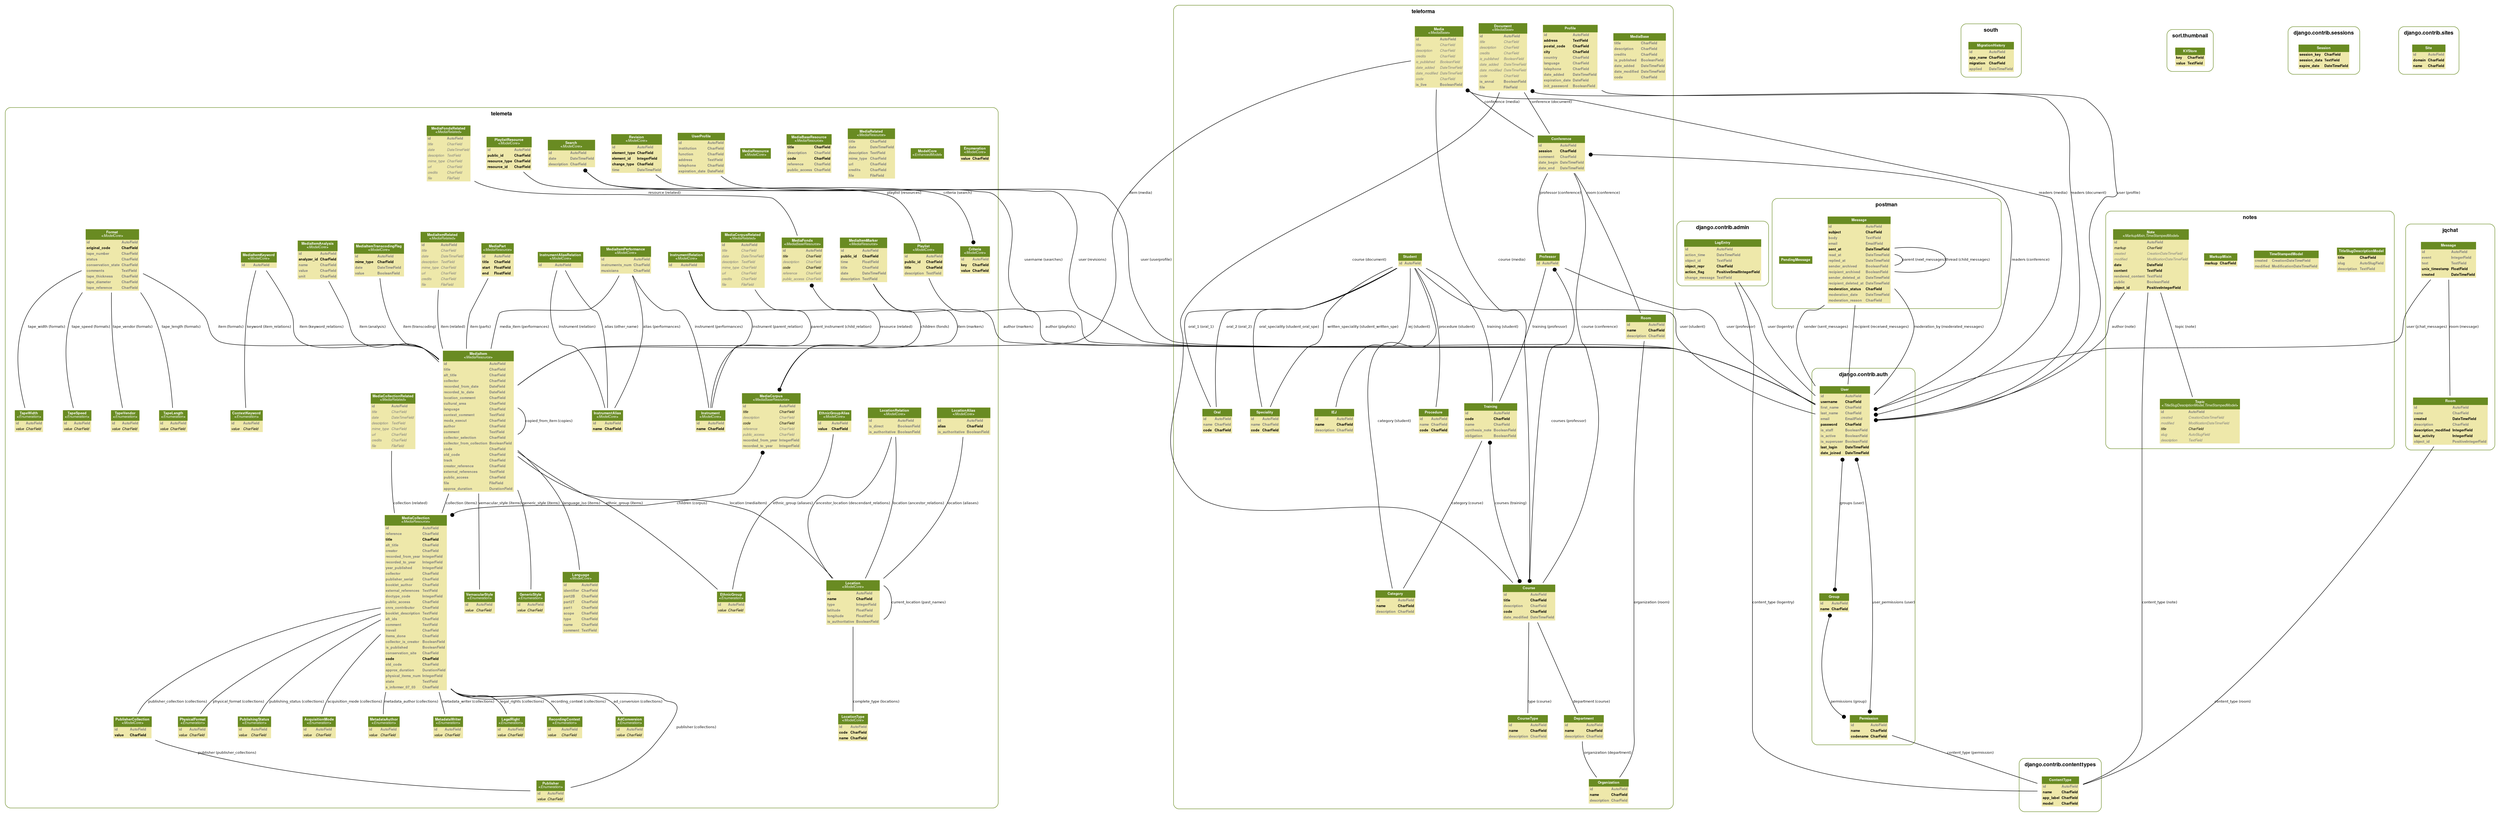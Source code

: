 digraph name {
	graph [bb="0,0,5454,1804", fontname=Helvetica, fontsize=8];
	node [label="\N", fontname=Helvetica, fontsize=8, shape=plaintext];
	edge [fontname=Helvetica, fontsize=8];
	subgraph cluster_pagination_models {
		graph [bb="",
			color=olivedrab4,
			label=<         <TABLE BORDER="0" CELLBORDER="0" CELLSPACING="0">         <TR><TD COLSPAN="2" CELLPADDING="4" ALIGN="CENTER"         ><FONT FACE="Helvetica Bold" COLOR="Black" POINT-SIZE="12"         >pagination</FONT></TD></TR>         </TABLE>         >,
			style=rounded];
	}
	subgraph cluster_telemeta_models {
		graph [bb="8,15,2055,1565",
			color=olivedrab4,
			label=<         <TABLE BORDER="0" CELLBORDER="0" CELLSPACING="0">         <TR><TD COLSPAN="2" CELLPADDING="4" ALIGN="CENTER"         ><FONT FACE="Helvetica Bold" COLOR="Black" POINT-SIZE="12"         >telemeta</FONT></TD></TR>         </TABLE>         >,
			style=rounded];
		telemeta_models_enum_Enumeration [label=<     <TABLE BGCOLOR="palegoldenrod" BORDER="0" CELLBORDER="0" CELLSPACING="0">      <TR><TD COLSPAN="2" CELLPADDING="4" ALIGN="CENTER" BGCOLOR="olivedrab4"      ><FONT FACE="Helvetica Bold" COLOR="white"      >Enumeration<BR/>&lt;<FONT FACE="Helvetica Italic">ModelCore</FONT>&gt;</FONT></TD></TR>                       <TR><TD ALIGN="LEFT" BORDER="0"         ><FONT FACE="Helvetica Bold">value</FONT         ></TD>         <TD ALIGN="LEFT"         ><FONT FACE="Helvetica Bold">CharField</FONT         ></TD></TR>                   </TABLE>     >, height="0.66667", pos="2002,1462", width="1.25"];
		telemeta_models_core_ModelCore [label=<     <TABLE BGCOLOR="palegoldenrod" BORDER="0" CELLBORDER="0" CELLSPACING="0">      <TR><TD COLSPAN="2" CELLPADDING="4" ALIGN="CENTER" BGCOLOR="olivedrab4"      ><FONT FACE="Helvetica Bold" COLOR="white"      >ModelCore<BR/>&lt;<FONT FACE="Helvetica Italic">EnhancedModel</FONT>&gt;</FONT></TD></TR>                        </TABLE>     >, height="0.5", pos="1893,1462", width="1.2778"];
		telemeta_models_media_MediaRelated [label=<     <TABLE BGCOLOR="palegoldenrod" BORDER="0" CELLBORDER="0" CELLSPACING="0">      <TR><TD COLSPAN="2" CELLPADDING="4" ALIGN="CENTER" BGCOLOR="olivedrab4"      ><FONT FACE="Helvetica Bold" COLOR="white"      >MediaRelated<BR/>&lt;<FONT FACE="Helvetica Italic">MediaResource</FONT>&gt;</FONT></TD></TR>                       <TR><TD ALIGN="LEFT" BORDER="0"         ><FONT COLOR="#7B7B7B" FACE="Helvetica Bold">title</FONT         ></TD>         <TD ALIGN="LEFT"         ><FONT COLOR="#7B7B7B" FACE="Helvetica Bold">CharField</FONT         ></TD></TR>                  <TR><TD ALIGN="LEFT" BORDER="0"         ><FONT COLOR="#7B7B7B" FACE="Helvetica Bold">date</FONT         ></TD>         <TD ALIGN="LEFT"         ><FONT COLOR="#7B7B7B" FACE="Helvetica Bold">DateTimeField</FONT         ></TD></TR>                  <TR><TD ALIGN="LEFT" BORDER="0"         ><FONT COLOR="#7B7B7B" FACE="Helvetica Bold">description</FONT         ></TD>         <TD ALIGN="LEFT"         ><FONT COLOR="#7B7B7B" FACE="Helvetica Bold">TextField</FONT         ></TD></TR>                  <TR><TD ALIGN="LEFT" BORDER="0"         ><FONT COLOR="#7B7B7B" FACE="Helvetica Bold">mime_type</FONT         ></TD>         <TD ALIGN="LEFT"         ><FONT COLOR="#7B7B7B" FACE="Helvetica Bold">CharField</FONT         ></TD></TR>                  <TR><TD ALIGN="LEFT" BORDER="0"         ><FONT COLOR="#7B7B7B" FACE="Helvetica Bold">url</FONT         ></TD>         <TD ALIGN="LEFT"         ><FONT COLOR="#7B7B7B" FACE="Helvetica Bold">CharField</FONT         ></TD></TR>                  <TR><TD ALIGN="LEFT" BORDER="0"         ><FONT COLOR="#7B7B7B" FACE="Helvetica Bold">credits</FONT         ></TD>         <TD ALIGN="LEFT"         ><FONT COLOR="#7B7B7B" FACE="Helvetica Bold">CharField</FONT         ></TD></TR>                  <TR><TD ALIGN="LEFT" BORDER="0"         ><FONT COLOR="#7B7B7B" FACE="Helvetica Bold">file</FONT         ></TD>         <TD ALIGN="LEFT"         ><FONT COLOR="#7B7B7B" FACE="Helvetica Bold">FileField</FONT         ></TD></TR>                   </TABLE>     >, height="1.6667", pos="1765,1462", width="1.7778"];
		telemeta_models_media_MediaBaseResource [label=<     <TABLE BGCOLOR="palegoldenrod" BORDER="0" CELLBORDER="0" CELLSPACING="0">      <TR><TD COLSPAN="2" CELLPADDING="4" ALIGN="CENTER" BGCOLOR="olivedrab4"      ><FONT FACE="Helvetica Bold" COLOR="white"      >MediaBaseResource<BR/>&lt;<FONT FACE="Helvetica Italic">MediaResource</FONT>&gt;</FONT></TD></TR>                       <TR><TD ALIGN="LEFT" BORDER="0"         ><FONT FACE="Helvetica Bold">title</FONT         ></TD>         <TD ALIGN="LEFT"         ><FONT FACE="Helvetica Bold">CharField</FONT         ></TD></TR>                  <TR><TD ALIGN="LEFT" BORDER="0"         ><FONT COLOR="#7B7B7B" FACE="Helvetica Bold">description</FONT         ></TD>         <TD ALIGN="LEFT"         ><FONT COLOR="#7B7B7B" FACE="Helvetica Bold">CharField</FONT         ></TD></TR>                  <TR><TD ALIGN="LEFT" BORDER="0"         ><FONT FACE="Helvetica Bold">code</FONT         ></TD>         <TD ALIGN="LEFT"         ><FONT FACE="Helvetica Bold">CharField</FONT         ></TD></TR>                  <TR><TD ALIGN="LEFT" BORDER="0"         ><FONT COLOR="#7B7B7B" FACE="Helvetica Bold">reference</FONT         ></TD>         <TD ALIGN="LEFT"         ><FONT COLOR="#7B7B7B" FACE="Helvetica Bold">CharField</FONT         ></TD></TR>                  <TR><TD ALIGN="LEFT" BORDER="0"         ><FONT COLOR="#7B7B7B" FACE="Helvetica Bold">public_access</FONT         ></TD>         <TD ALIGN="LEFT"         ><FONT COLOR="#7B7B7B" FACE="Helvetica Bold">CharField</FONT         ></TD></TR>                   </TABLE>     >, height="1.3333", pos="1622,1462", width="1.6944"];
		telemeta_models_media_MediaResource [label=<     <TABLE BGCOLOR="palegoldenrod" BORDER="0" CELLBORDER="0" CELLSPACING="0">      <TR><TD COLSPAN="2" CELLPADDING="4" ALIGN="CENTER" BGCOLOR="olivedrab4"      ><FONT FACE="Helvetica Bold" COLOR="white"      >MediaResource<BR/>&lt;<FONT FACE="Helvetica Italic">ModelCore</FONT>&gt;</FONT></TD></TR>                        </TABLE>     >, height="0.5", pos="1500,1462", width="1.1944"];
		telemeta_models_enum_PhysicalFormat [label=<     <TABLE BGCOLOR="palegoldenrod" BORDER="0" CELLBORDER="0" CELLSPACING="0">      <TR><TD COLSPAN="2" CELLPADDING="4" ALIGN="CENTER" BGCOLOR="olivedrab4"      ><FONT FACE="Helvetica Bold" COLOR="white"      >PhysicalFormat<BR/>&lt;<FONT FACE="Helvetica Italic">Enumeration</FONT>&gt;</FONT></TD></TR>                       <TR><TD ALIGN="LEFT" BORDER="0"         ><FONT COLOR="#7B7B7B" FACE="Helvetica Bold">id</FONT         ></TD>         <TD ALIGN="LEFT"         ><FONT COLOR="#7B7B7B" FACE="Helvetica Bold">AutoField</FONT         ></TD></TR>                  <TR><TD ALIGN="LEFT" BORDER="0"         ><FONT FACE="Helvetica Italic">value</FONT         ></TD>         <TD ALIGN="LEFT"         ><FONT FACE="Helvetica Italic">CharField</FONT         ></TD></TR>                   </TABLE>     >, height="0.83333", pos="801,201", width="1.3333"];
		telemeta_models_enum_PublishingStatus [label=<     <TABLE BGCOLOR="palegoldenrod" BORDER="0" CELLBORDER="0" CELLSPACING="0">      <TR><TD COLSPAN="2" CELLPADDING="4" ALIGN="CENTER" BGCOLOR="olivedrab4"      ><FONT FACE="Helvetica Bold" COLOR="white"      >PublishingStatus<BR/>&lt;<FONT FACE="Helvetica Italic">Enumeration</FONT>&gt;</FONT></TD></TR>                       <TR><TD ALIGN="LEFT" BORDER="0"         ><FONT COLOR="#7B7B7B" FACE="Helvetica Bold">id</FONT         ></TD>         <TD ALIGN="LEFT"         ><FONT COLOR="#7B7B7B" FACE="Helvetica Bold">AutoField</FONT         ></TD></TR>                  <TR><TD ALIGN="LEFT" BORDER="0"         ><FONT FACE="Helvetica Italic">value</FONT         ></TD>         <TD ALIGN="LEFT"         ><FONT FACE="Helvetica Italic">CharField</FONT         ></TD></TR>                   </TABLE>     >, height="0.83333", pos="924,201", width="1.3889"];
		telemeta_models_enum_AcquisitionMode [label=<     <TABLE BGCOLOR="palegoldenrod" BORDER="0" CELLBORDER="0" CELLSPACING="0">      <TR><TD COLSPAN="2" CELLPADDING="4" ALIGN="CENTER" BGCOLOR="olivedrab4"      ><FONT FACE="Helvetica Bold" COLOR="white"      >AcquisitionMode<BR/>&lt;<FONT FACE="Helvetica Italic">Enumeration</FONT>&gt;</FONT></TD></TR>                       <TR><TD ALIGN="LEFT" BORDER="0"         ><FONT COLOR="#7B7B7B" FACE="Helvetica Bold">id</FONT         ></TD>         <TD ALIGN="LEFT"         ><FONT COLOR="#7B7B7B" FACE="Helvetica Bold">AutoField</FONT         ></TD></TR>                  <TR><TD ALIGN="LEFT" BORDER="0"         ><FONT FACE="Helvetica Italic">value</FONT         ></TD>         <TD ALIGN="LEFT"         ><FONT FACE="Helvetica Italic">CharField</FONT         ></TD></TR>                   </TABLE>     >, height="0.83333", pos="1053,201", width="1.3611"];
		telemeta_models_enum_MetadataAuthor [label=<     <TABLE BGCOLOR="palegoldenrod" BORDER="0" CELLBORDER="0" CELLSPACING="0">      <TR><TD COLSPAN="2" CELLPADDING="4" ALIGN="CENTER" BGCOLOR="olivedrab4"      ><FONT FACE="Helvetica Bold" COLOR="white"      >MetadataAuthor<BR/>&lt;<FONT FACE="Helvetica Italic">Enumeration</FONT>&gt;</FONT></TD></TR>                       <TR><TD ALIGN="LEFT" BORDER="0"         ><FONT COLOR="#7B7B7B" FACE="Helvetica Bold">id</FONT         ></TD>         <TD ALIGN="LEFT"         ><FONT COLOR="#7B7B7B" FACE="Helvetica Bold">AutoField</FONT         ></TD></TR>                  <TR><TD ALIGN="LEFT" BORDER="0"         ><FONT FACE="Helvetica Italic">value</FONT         ></TD>         <TD ALIGN="LEFT"         ><FONT FACE="Helvetica Italic">CharField</FONT         ></TD></TR>                   </TABLE>     >, height="0.83333", pos="1182,201", width="1.3333"];
		telemeta_models_enum_MetadataWriter [label=<     <TABLE BGCOLOR="palegoldenrod" BORDER="0" CELLBORDER="0" CELLSPACING="0">      <TR><TD COLSPAN="2" CELLPADDING="4" ALIGN="CENTER" BGCOLOR="olivedrab4"      ><FONT FACE="Helvetica Bold" COLOR="white"      >MetadataWriter<BR/>&lt;<FONT FACE="Helvetica Italic">Enumeration</FONT>&gt;</FONT></TD></TR>                       <TR><TD ALIGN="LEFT" BORDER="0"         ><FONT COLOR="#7B7B7B" FACE="Helvetica Bold">id</FONT         ></TD>         <TD ALIGN="LEFT"         ><FONT COLOR="#7B7B7B" FACE="Helvetica Bold">AutoField</FONT         ></TD></TR>                  <TR><TD ALIGN="LEFT" BORDER="0"         ><FONT FACE="Helvetica Italic">value</FONT         ></TD>         <TD ALIGN="LEFT"         ><FONT FACE="Helvetica Italic">CharField</FONT         ></TD></TR>                   </TABLE>     >, height="0.83333", pos="1311,201", width="1.3056"];
		telemeta_models_enum_LegalRight [label=<     <TABLE BGCOLOR="palegoldenrod" BORDER="0" CELLBORDER="0" CELLSPACING="0">      <TR><TD COLSPAN="2" CELLPADDING="4" ALIGN="CENTER" BGCOLOR="olivedrab4"      ><FONT FACE="Helvetica Bold" COLOR="white"      >LegalRight<BR/>&lt;<FONT FACE="Helvetica Italic">Enumeration</FONT>&gt;</FONT></TD></TR>                       <TR><TD ALIGN="LEFT" BORDER="0"         ><FONT COLOR="#7B7B7B" FACE="Helvetica Bold">id</FONT         ></TD>         <TD ALIGN="LEFT"         ><FONT COLOR="#7B7B7B" FACE="Helvetica Bold">AutoField</FONT         ></TD></TR>                  <TR><TD ALIGN="LEFT" BORDER="0"         ><FONT FACE="Helvetica Italic">value</FONT         ></TD>         <TD ALIGN="LEFT"         ><FONT FACE="Helvetica Italic">CharField</FONT         ></TD></TR>                   </TABLE>     >, height="0.83333", pos="1433,201", width="1.2778"];
		telemeta_models_enum_RecordingContext [label=<     <TABLE BGCOLOR="palegoldenrod" BORDER="0" CELLBORDER="0" CELLSPACING="0">      <TR><TD COLSPAN="2" CELLPADDING="4" ALIGN="CENTER" BGCOLOR="olivedrab4"      ><FONT FACE="Helvetica Bold" COLOR="white"      >RecordingContext<BR/>&lt;<FONT FACE="Helvetica Italic">Enumeration</FONT>&gt;</FONT></TD></TR>                       <TR><TD ALIGN="LEFT" BORDER="0"         ><FONT COLOR="#7B7B7B" FACE="Helvetica Bold">id</FONT         ></TD>         <TD ALIGN="LEFT"         ><FONT COLOR="#7B7B7B" FACE="Helvetica Bold">AutoField</FONT         ></TD></TR>                  <TR><TD ALIGN="LEFT" BORDER="0"         ><FONT FACE="Helvetica Italic">value</FONT         ></TD>         <TD ALIGN="LEFT"         ><FONT FACE="Helvetica Italic">CharField</FONT         ></TD></TR>                   </TABLE>     >, height="0.83333", pos="1548,201", width="1.4167"];
		telemeta_models_enum_AdConversion [label=<     <TABLE BGCOLOR="palegoldenrod" BORDER="0" CELLBORDER="0" CELLSPACING="0">      <TR><TD COLSPAN="2" CELLPADDING="4" ALIGN="CENTER" BGCOLOR="olivedrab4"      ><FONT FACE="Helvetica Bold" COLOR="white"      >AdConversion<BR/>&lt;<FONT FACE="Helvetica Italic">Enumeration</FONT>&gt;</FONT></TD></TR>                       <TR><TD ALIGN="LEFT" BORDER="0"         ><FONT COLOR="#7B7B7B" FACE="Helvetica Bold">id</FONT         ></TD>         <TD ALIGN="LEFT"         ><FONT COLOR="#7B7B7B" FACE="Helvetica Bold">AutoField</FONT         ></TD></TR>                  <TR><TD ALIGN="LEFT" BORDER="0"         ><FONT FACE="Helvetica Italic">value</FONT         ></TD>         <TD ALIGN="LEFT"         ><FONT FACE="Helvetica Italic">CharField</FONT         ></TD></TR>                   </TABLE>     >, height="0.83333", pos="1677,201", width="1.3056"];
		telemeta_models_enum_VernacularStyle [label=<     <TABLE BGCOLOR="palegoldenrod" BORDER="0" CELLBORDER="0" CELLSPACING="0">      <TR><TD COLSPAN="2" CELLPADDING="4" ALIGN="CENTER" BGCOLOR="olivedrab4"      ><FONT FACE="Helvetica Bold" COLOR="white"      >VernacularStyle<BR/>&lt;<FONT FACE="Helvetica Italic">Enumeration</FONT>&gt;</FONT></TD></TR>                       <TR><TD ALIGN="LEFT" BORDER="0"         ><FONT COLOR="#7B7B7B" FACE="Helvetica Bold">id</FONT         ></TD>         <TD ALIGN="LEFT"         ><FONT COLOR="#7B7B7B" FACE="Helvetica Bold">AutoField</FONT         ></TD></TR>                  <TR><TD ALIGN="LEFT" BORDER="0"         ><FONT FACE="Helvetica Italic">value</FONT         ></TD>         <TD ALIGN="LEFT"         ><FONT FACE="Helvetica Italic">CharField</FONT         ></TD></TR>                   </TABLE>     >, height="0.83333", pos="680,477", width="1.3333"];
		telemeta_models_enum_GenericStyle [label=<     <TABLE BGCOLOR="palegoldenrod" BORDER="0" CELLBORDER="0" CELLSPACING="0">      <TR><TD COLSPAN="2" CELLPADDING="4" ALIGN="CENTER" BGCOLOR="olivedrab4"      ><FONT FACE="Helvetica Bold" COLOR="white"      >GenericStyle<BR/>&lt;<FONT FACE="Helvetica Italic">Enumeration</FONT>&gt;</FONT></TD></TR>                       <TR><TD ALIGN="LEFT" BORDER="0"         ><FONT COLOR="#7B7B7B" FACE="Helvetica Bold">id</FONT         ></TD>         <TD ALIGN="LEFT"         ><FONT COLOR="#7B7B7B" FACE="Helvetica Bold">AutoField</FONT         ></TD></TR>                  <TR><TD ALIGN="LEFT" BORDER="0"         ><FONT FACE="Helvetica Italic">value</FONT         ></TD>         <TD ALIGN="LEFT"         ><FONT FACE="Helvetica Italic">CharField</FONT         ></TD></TR>                   </TABLE>     >, height="0.83333", pos="792,477", width="1.2778"];
		telemeta_models_enum_ContextKeyword [label=<     <TABLE BGCOLOR="palegoldenrod" BORDER="0" CELLBORDER="0" CELLSPACING="0">      <TR><TD COLSPAN="2" CELLPADDING="4" ALIGN="CENTER" BGCOLOR="olivedrab4"      ><FONT FACE="Helvetica Bold" COLOR="white"      >ContextKeyword<BR/>&lt;<FONT FACE="Helvetica Italic">Enumeration</FONT>&gt;</FONT></TD></TR>                       <TR><TD ALIGN="LEFT" BORDER="0"         ><FONT COLOR="#7B7B7B" FACE="Helvetica Bold">id</FONT         ></TD>         <TD ALIGN="LEFT"         ><FONT COLOR="#7B7B7B" FACE="Helvetica Bold">AutoField</FONT         ></TD></TR>                  <TR><TD ALIGN="LEFT" BORDER="0"         ><FONT FACE="Helvetica Italic">value</FONT         ></TD>         <TD ALIGN="LEFT"         ><FONT FACE="Helvetica Italic">CharField</FONT         ></TD></TR>                   </TABLE>     >, height="0.83333", pos="512,873", width="1.3611"];
		telemeta_models_enum_Publisher [label=<     <TABLE BGCOLOR="palegoldenrod" BORDER="0" CELLBORDER="0" CELLSPACING="0">      <TR><TD COLSPAN="2" CELLPADDING="4" ALIGN="CENTER" BGCOLOR="olivedrab4"      ><FONT FACE="Helvetica Bold" COLOR="white"      >Publisher<BR/>&lt;<FONT FACE="Helvetica Italic">Enumeration</FONT>&gt;</FONT></TD></TR>                       <TR><TD ALIGN="LEFT" BORDER="0"         ><FONT COLOR="#7B7B7B" FACE="Helvetica Bold">id</FONT         ></TD>         <TD ALIGN="LEFT"         ><FONT COLOR="#7B7B7B" FACE="Helvetica Bold">AutoField</FONT         ></TD></TR>                  <TR><TD ALIGN="LEFT" BORDER="0"         ><FONT FACE="Helvetica Italic">value</FONT         ></TD>         <TD ALIGN="LEFT"         ><FONT FACE="Helvetica Italic">CharField</FONT         ></TD></TR>                   </TABLE>     >, height="0.83333", pos="568,53", width="1.2778"];
		telemeta_models_enum_PublisherCollection [label=<     <TABLE BGCOLOR="palegoldenrod" BORDER="0" CELLBORDER="0" CELLSPACING="0">      <TR><TD COLSPAN="2" CELLPADDING="4" ALIGN="CENTER" BGCOLOR="olivedrab4"      ><FONT FACE="Helvetica Bold" COLOR="white"      >PublisherCollection<BR/>&lt;<FONT FACE="Helvetica Italic">ModelCore</FONT>&gt;</FONT></TD></TR>                       <TR><TD ALIGN="LEFT" BORDER="0"         ><FONT COLOR="#7B7B7B" FACE="Helvetica Bold">id</FONT         ></TD>         <TD ALIGN="LEFT"         ><FONT COLOR="#7B7B7B" FACE="Helvetica Bold">AutoField</FONT         ></TD></TR>                  <TR><TD ALIGN="LEFT" BORDER="0"         ><FONT FACE="Helvetica Bold">value</FONT         ></TD>         <TD ALIGN="LEFT"         ><FONT FACE="Helvetica Bold">CharField</FONT         ></TD></TR>                   </TABLE>     >, height="0.83333", pos="673,201", width="1.4444"];
		telemeta_models_enum_EthnicGroup [label=<     <TABLE BGCOLOR="palegoldenrod" BORDER="0" CELLBORDER="0" CELLSPACING="0">      <TR><TD COLSPAN="2" CELLPADDING="4" ALIGN="CENTER" BGCOLOR="olivedrab4"      ><FONT FACE="Helvetica Bold" COLOR="white"      >EthnicGroup<BR/>&lt;<FONT FACE="Helvetica Italic">Enumeration</FONT>&gt;</FONT></TD></TR>                       <TR><TD ALIGN="LEFT" BORDER="0"         ><FONT COLOR="#7B7B7B" FACE="Helvetica Bold">id</FONT         ></TD>         <TD ALIGN="LEFT"         ><FONT COLOR="#7B7B7B" FACE="Helvetica Bold">AutoField</FONT         ></TD></TR>                  <TR><TD ALIGN="LEFT" BORDER="0"         ><FONT FACE="Helvetica Italic">value</FONT         ></TD>         <TD ALIGN="LEFT"         ><FONT FACE="Helvetica Italic">CharField</FONT         ></TD></TR>                   </TABLE>     >, height="0.83333", pos="1023,477", width="1.2778"];
		telemeta_models_enum_EthnicGroupAlias [label=<     <TABLE BGCOLOR="palegoldenrod" BORDER="0" CELLBORDER="0" CELLSPACING="0">      <TR><TD COLSPAN="2" CELLPADDING="4" ALIGN="CENTER" BGCOLOR="olivedrab4"      ><FONT FACE="Helvetica Bold" COLOR="white"      >EthnicGroupAlias<BR/>&lt;<FONT FACE="Helvetica Italic">ModelCore</FONT>&gt;</FONT></TD></TR>                       <TR><TD ALIGN="LEFT" BORDER="0"         ><FONT COLOR="#7B7B7B" FACE="Helvetica Bold">id</FONT         ></TD>         <TD ALIGN="LEFT"         ><FONT COLOR="#7B7B7B" FACE="Helvetica Bold">AutoField</FONT         ></TD></TR>                  <TR><TD ALIGN="LEFT" BORDER="0"         ><FONT FACE="Helvetica Bold">value</FONT         ></TD>         <TD ALIGN="LEFT"         ><FONT FACE="Helvetica Bold">CharField</FONT         ></TD></TR>                   </TABLE>     >, height="0.83333", pos="1511,873", width="1.3889"];
		telemeta_models_enum_TapeLength [label=<     <TABLE BGCOLOR="palegoldenrod" BORDER="0" CELLBORDER="0" CELLSPACING="0">      <TR><TD COLSPAN="2" CELLPADDING="4" ALIGN="CENTER" BGCOLOR="olivedrab4"      ><FONT FACE="Helvetica Bold" COLOR="white"      >TapeLength<BR/>&lt;<FONT FACE="Helvetica Italic">Enumeration</FONT>&gt;</FONT></TD></TR>                       <TR><TD ALIGN="LEFT" BORDER="0"         ><FONT COLOR="#7B7B7B" FACE="Helvetica Bold">id</FONT         ></TD>         <TD ALIGN="LEFT"         ><FONT COLOR="#7B7B7B" FACE="Helvetica Bold">AutoField</FONT         ></TD></TR>                  <TR><TD ALIGN="LEFT" BORDER="0"         ><FONT FACE="Helvetica Italic">value</FONT         ></TD>         <TD ALIGN="LEFT"         ><FONT FACE="Helvetica Italic">CharField</FONT         ></TD></TR>                   </TABLE>     >, height="0.83333", pos="172,873", width="1.2778"];
		telemeta_models_enum_TapeWidth [label=<     <TABLE BGCOLOR="palegoldenrod" BORDER="0" CELLBORDER="0" CELLSPACING="0">      <TR><TD COLSPAN="2" CELLPADDING="4" ALIGN="CENTER" BGCOLOR="olivedrab4"      ><FONT FACE="Helvetica Bold" COLOR="white"      >TapeWidth<BR/>&lt;<FONT FACE="Helvetica Italic">Enumeration</FONT>&gt;</FONT></TD></TR>                       <TR><TD ALIGN="LEFT" BORDER="0"         ><FONT COLOR="#7B7B7B" FACE="Helvetica Bold">id</FONT         ></TD>         <TD ALIGN="LEFT"         ><FONT COLOR="#7B7B7B" FACE="Helvetica Bold">AutoField</FONT         ></TD></TR>                  <TR><TD ALIGN="LEFT" BORDER="0"         ><FONT FACE="Helvetica Italic">value</FONT         ></TD>         <TD ALIGN="LEFT"         ><FONT FACE="Helvetica Italic">CharField</FONT         ></TD></TR>                   </TABLE>     >, height="0.83333", pos="282,873", width="1.2778"];
		telemeta_models_enum_TapeSpeed [label=<     <TABLE BGCOLOR="palegoldenrod" BORDER="0" CELLBORDER="0" CELLSPACING="0">      <TR><TD COLSPAN="2" CELLPADDING="4" ALIGN="CENTER" BGCOLOR="olivedrab4"      ><FONT FACE="Helvetica Bold" COLOR="white"      >TapeSpeed<BR/>&lt;<FONT FACE="Helvetica Italic">Enumeration</FONT>&gt;</FONT></TD></TR>                       <TR><TD ALIGN="LEFT" BORDER="0"         ><FONT COLOR="#7B7B7B" FACE="Helvetica Bold">id</FONT         ></TD>         <TD ALIGN="LEFT"         ><FONT COLOR="#7B7B7B" FACE="Helvetica Bold">AutoField</FONT         ></TD></TR>                  <TR><TD ALIGN="LEFT" BORDER="0"         ><FONT FACE="Helvetica Italic">value</FONT         ></TD>         <TD ALIGN="LEFT"         ><FONT FACE="Helvetica Italic">CharField</FONT         ></TD></TR>                   </TABLE>     >, height="0.83333", pos="392,873", width="1.2778"];
		telemeta_models_enum_TapeVendor [label=<     <TABLE BGCOLOR="palegoldenrod" BORDER="0" CELLBORDER="0" CELLSPACING="0">      <TR><TD COLSPAN="2" CELLPADDING="4" ALIGN="CENTER" BGCOLOR="olivedrab4"      ><FONT FACE="Helvetica Bold" COLOR="white"      >TapeVendor<BR/>&lt;<FONT FACE="Helvetica Italic">Enumeration</FONT>&gt;</FONT></TD></TR>                       <TR><TD ALIGN="LEFT" BORDER="0"         ><FONT COLOR="#7B7B7B" FACE="Helvetica Bold">id</FONT         ></TD>         <TD ALIGN="LEFT"         ><FONT COLOR="#7B7B7B" FACE="Helvetica Bold">AutoField</FONT         ></TD></TR>                  <TR><TD ALIGN="LEFT" BORDER="0"         ><FONT FACE="Helvetica Italic">value</FONT         ></TD>         <TD ALIGN="LEFT"         ><FONT FACE="Helvetica Italic">CharField</FONT         ></TD></TR>                   </TABLE>     >, height="0.83333", pos="62,873", width="1.2778"];
		telemeta_models_location_Location [label=<     <TABLE BGCOLOR="palegoldenrod" BORDER="0" CELLBORDER="0" CELLSPACING="0">      <TR><TD COLSPAN="2" CELLPADDING="4" ALIGN="CENTER" BGCOLOR="olivedrab4"      ><FONT FACE="Helvetica Bold" COLOR="white"      >Location<BR/>&lt;<FONT FACE="Helvetica Italic">ModelCore</FONT>&gt;</FONT></TD></TR>                       <TR><TD ALIGN="LEFT" BORDER="0"         ><FONT COLOR="#7B7B7B" FACE="Helvetica Bold">id</FONT         ></TD>         <TD ALIGN="LEFT"         ><FONT COLOR="#7B7B7B" FACE="Helvetica Bold">AutoField</FONT         ></TD></TR>                  <TR><TD ALIGN="LEFT" BORDER="0"         ><FONT FACE="Helvetica Bold">name</FONT         ></TD>         <TD ALIGN="LEFT"         ><FONT FACE="Helvetica Bold">CharField</FONT         ></TD></TR>                  <TR><TD ALIGN="LEFT" BORDER="0"         ><FONT COLOR="#7B7B7B" FACE="Helvetica Bold">type</FONT         ></TD>         <TD ALIGN="LEFT"         ><FONT COLOR="#7B7B7B" FACE="Helvetica Bold">IntegerField</FONT         ></TD></TR>                  <TR><TD ALIGN="LEFT" BORDER="0"         ><FONT COLOR="#7B7B7B" FACE="Helvetica Bold">latitude</FONT         ></TD>         <TD ALIGN="LEFT"         ><FONT COLOR="#7B7B7B" FACE="Helvetica Bold">FloatField</FONT         ></TD></TR>                  <TR><TD ALIGN="LEFT" BORDER="0"         ><FONT COLOR="#7B7B7B" FACE="Helvetica Bold">longitude</FONT         ></TD>         <TD ALIGN="LEFT"         ><FONT COLOR="#7B7B7B" FACE="Helvetica Bold">FloatField</FONT         ></TD></TR>                  <TR><TD ALIGN="LEFT" BORDER="0"         ><FONT COLOR="#7B7B7B" FACE="Helvetica Bold">is_authoritative</FONT         ></TD>         <TD ALIGN="LEFT"         ><FONT COLOR="#7B7B7B" FACE="Helvetica Bold">BooleanField</FONT         ></TD></TR>                   </TABLE>     >, height="1.5", pos="1804,477", width="1.9444"];
		telemeta_models_location_LocationType [label=<     <TABLE BGCOLOR="palegoldenrod" BORDER="0" CELLBORDER="0" CELLSPACING="0">      <TR><TD COLSPAN="2" CELLPADDING="4" ALIGN="CENTER" BGCOLOR="olivedrab4"      ><FONT FACE="Helvetica Bold" COLOR="white"      >LocationType<BR/>&lt;<FONT FACE="Helvetica Italic">ModelCore</FONT>&gt;</FONT></TD></TR>                       <TR><TD ALIGN="LEFT" BORDER="0"         ><FONT COLOR="#7B7B7B" FACE="Helvetica Bold">id</FONT         ></TD>         <TD ALIGN="LEFT"         ><FONT COLOR="#7B7B7B" FACE="Helvetica Bold">AutoField</FONT         ></TD></TR>                  <TR><TD ALIGN="LEFT" BORDER="0"         ><FONT FACE="Helvetica Bold">code</FONT         ></TD>         <TD ALIGN="LEFT"         ><FONT FACE="Helvetica Bold">CharField</FONT         ></TD></TR>                  <TR><TD ALIGN="LEFT" BORDER="0"         ><FONT FACE="Helvetica Bold">name</FONT         ></TD>         <TD ALIGN="LEFT"         ><FONT FACE="Helvetica Bold">CharField</FONT         ></TD></TR>                   </TABLE>     >, height=1, pos="1804,201", width="1.2778"];
		telemeta_models_location_LocationAlias [label=<     <TABLE BGCOLOR="palegoldenrod" BORDER="0" CELLBORDER="0" CELLSPACING="0">      <TR><TD COLSPAN="2" CELLPADDING="4" ALIGN="CENTER" BGCOLOR="olivedrab4"      ><FONT FACE="Helvetica Bold" COLOR="white"      >LocationAlias<BR/>&lt;<FONT FACE="Helvetica Italic">ModelCore</FONT>&gt;</FONT></TD></TR>                       <TR><TD ALIGN="LEFT" BORDER="0"         ><FONT COLOR="#7B7B7B" FACE="Helvetica Bold">id</FONT         ></TD>         <TD ALIGN="LEFT"         ><FONT COLOR="#7B7B7B" FACE="Helvetica Bold">AutoField</FONT         ></TD></TR>                  <TR><TD ALIGN="LEFT" BORDER="0"         ><FONT FACE="Helvetica Bold">alias</FONT         ></TD>         <TD ALIGN="LEFT"         ><FONT FACE="Helvetica Bold">CharField</FONT         ></TD></TR>                  <TR><TD ALIGN="LEFT" BORDER="0"         ><FONT COLOR="#7B7B7B" FACE="Helvetica Bold">is_authoritative</FONT         ></TD>         <TD ALIGN="LEFT"         ><FONT COLOR="#7B7B7B" FACE="Helvetica Bold">BooleanField</FONT         ></TD></TR>                   </TABLE>     >, height=1, pos="1977,873", width="1.9444"];
		telemeta_models_location_LocationRelation [label=<     <TABLE BGCOLOR="palegoldenrod" BORDER="0" CELLBORDER="0" CELLSPACING="0">      <TR><TD COLSPAN="2" CELLPADDING="4" ALIGN="CENTER" BGCOLOR="olivedrab4"      ><FONT FACE="Helvetica Bold" COLOR="white"      >LocationRelation<BR/>&lt;<FONT FACE="Helvetica Italic">ModelCore</FONT>&gt;</FONT></TD></TR>                       <TR><TD ALIGN="LEFT" BORDER="0"         ><FONT COLOR="#7B7B7B" FACE="Helvetica Bold">id</FONT         ></TD>         <TD ALIGN="LEFT"         ><FONT COLOR="#7B7B7B" FACE="Helvetica Bold">AutoField</FONT         ></TD></TR>                  <TR><TD ALIGN="LEFT" BORDER="0"         ><FONT COLOR="#7B7B7B" FACE="Helvetica Bold">is_direct</FONT         ></TD>         <TD ALIGN="LEFT"         ><FONT COLOR="#7B7B7B" FACE="Helvetica Bold">BooleanField</FONT         ></TD></TR>                  <TR><TD ALIGN="LEFT" BORDER="0"         ><FONT COLOR="#7B7B7B" FACE="Helvetica Bold">is_authoritative</FONT         ></TD>         <TD ALIGN="LEFT"         ><FONT COLOR="#7B7B7B" FACE="Helvetica Bold">BooleanField</FONT         ></TD></TR>                   </TABLE>     >, height=1, pos="1819,873", width="1.9444"];
		telemeta_models_system_Revision [label=<     <TABLE BGCOLOR="palegoldenrod" BORDER="0" CELLBORDER="0" CELLSPACING="0">      <TR><TD COLSPAN="2" CELLPADDING="4" ALIGN="CENTER" BGCOLOR="olivedrab4"      ><FONT FACE="Helvetica Bold" COLOR="white"      >Revision<BR/>&lt;<FONT FACE="Helvetica Italic">ModelCore</FONT>&gt;</FONT></TD></TR>                       <TR><TD ALIGN="LEFT" BORDER="0"         ><FONT COLOR="#7B7B7B" FACE="Helvetica Bold">id</FONT         ></TD>         <TD ALIGN="LEFT"         ><FONT COLOR="#7B7B7B" FACE="Helvetica Bold">AutoField</FONT         ></TD></TR>                  <TR><TD ALIGN="LEFT" BORDER="0"         ><FONT FACE="Helvetica Bold">element_type</FONT         ></TD>         <TD ALIGN="LEFT"         ><FONT FACE="Helvetica Bold">CharField</FONT         ></TD></TR>                  <TR><TD ALIGN="LEFT" BORDER="0"         ><FONT FACE="Helvetica Bold">element_id</FONT         ></TD>         <TD ALIGN="LEFT"         ><FONT FACE="Helvetica Bold">IntegerField</FONT         ></TD></TR>                  <TR><TD ALIGN="LEFT" BORDER="0"         ><FONT FACE="Helvetica Bold">change_type</FONT         ></TD>         <TD ALIGN="LEFT"         ><FONT FACE="Helvetica Bold">CharField</FONT         ></TD></TR>                  <TR><TD ALIGN="LEFT" BORDER="0"         ><FONT COLOR="#7B7B7B" FACE="Helvetica Bold">time</FONT         ></TD>         <TD ALIGN="LEFT"         ><FONT COLOR="#7B7B7B" FACE="Helvetica Bold">DateTimeField</FONT         ></TD></TR>                   </TABLE>     >, height="1.3333", pos="1228,1462", width="1.8611"];
		telemeta_models_system_UserProfile [label=<     <TABLE BGCOLOR="palegoldenrod" BORDER="0" CELLBORDER="0" CELLSPACING="0">      <TR><TD COLSPAN="2" CELLPADDING="4" ALIGN="CENTER" BGCOLOR="olivedrab4"      ><FONT FACE="Helvetica Bold" COLOR="white"      >UserProfile</FONT></TD></TR>                       <TR><TD ALIGN="LEFT" BORDER="0"         ><FONT COLOR="#7B7B7B" FACE="Helvetica Bold">id</FONT         ></TD>         <TD ALIGN="LEFT"         ><FONT COLOR="#7B7B7B" FACE="Helvetica Bold">AutoField</FONT         ></TD></TR>                  <TR><TD ALIGN="LEFT" BORDER="0"         ><FONT COLOR="#7B7B7B" FACE="Helvetica Bold">institution</FONT         ></TD>         <TD ALIGN="LEFT"         ><FONT COLOR="#7B7B7B" FACE="Helvetica Bold">CharField</FONT         ></TD></TR>                  <TR><TD ALIGN="LEFT" BORDER="0"         ><FONT COLOR="#7B7B7B" FACE="Helvetica Bold">function</FONT         ></TD>         <TD ALIGN="LEFT"         ><FONT COLOR="#7B7B7B" FACE="Helvetica Bold">CharField</FONT         ></TD></TR>                  <TR><TD ALIGN="LEFT" BORDER="0"         ><FONT COLOR="#7B7B7B" FACE="Helvetica Bold">address</FONT         ></TD>         <TD ALIGN="LEFT"         ><FONT COLOR="#7B7B7B" FACE="Helvetica Bold">TextField</FONT         ></TD></TR>                  <TR><TD ALIGN="LEFT" BORDER="0"         ><FONT COLOR="#7B7B7B" FACE="Helvetica Bold">telephone</FONT         ></TD>         <TD ALIGN="LEFT"         ><FONT COLOR="#7B7B7B" FACE="Helvetica Bold">CharField</FONT         ></TD></TR>                  <TR><TD ALIGN="LEFT" BORDER="0"         ><FONT COLOR="#7B7B7B" FACE="Helvetica Bold">expiration_date</FONT         ></TD>         <TD ALIGN="LEFT"         ><FONT COLOR="#7B7B7B" FACE="Helvetica Bold">DateField</FONT         ></TD></TR>                   </TABLE>     >, height="1.3472", pos="1376,1462", width="1.75"];
		telemeta_models_system_Criteria [label=<     <TABLE BGCOLOR="palegoldenrod" BORDER="0" CELLBORDER="0" CELLSPACING="0">      <TR><TD COLSPAN="2" CELLPADDING="4" ALIGN="CENTER" BGCOLOR="olivedrab4"      ><FONT FACE="Helvetica Bold" COLOR="white"      >Criteria<BR/>&lt;<FONT FACE="Helvetica Italic">ModelCore</FONT>&gt;</FONT></TD></TR>                       <TR><TD ALIGN="LEFT" BORDER="0"         ><FONT COLOR="#7B7B7B" FACE="Helvetica Bold">id</FONT         ></TD>         <TD ALIGN="LEFT"         ><FONT COLOR="#7B7B7B" FACE="Helvetica Bold">AutoField</FONT         ></TD></TR>                  <TR><TD ALIGN="LEFT" BORDER="0"         ><FONT FACE="Helvetica Bold">key</FONT         ></TD>         <TD ALIGN="LEFT"         ><FONT FACE="Helvetica Bold">CharField</FONT         ></TD></TR>                  <TR><TD ALIGN="LEFT" BORDER="0"         ><FONT FACE="Helvetica Bold">value</FONT         ></TD>         <TD ALIGN="LEFT"         ><FONT FACE="Helvetica Bold">CharField</FONT         ></TD></TR>                   </TABLE>     >, height=1, pos="2002,1224", width="1.25"];
		telemeta_models_system_Search [label=<     <TABLE BGCOLOR="palegoldenrod" BORDER="0" CELLBORDER="0" CELLSPACING="0">      <TR><TD COLSPAN="2" CELLPADDING="4" ALIGN="CENTER" BGCOLOR="olivedrab4"      ><FONT FACE="Helvetica Bold" COLOR="white"      >Search<BR/>&lt;<FONT FACE="Helvetica Italic">ModelCore</FONT>&gt;</FONT></TD></TR>                       <TR><TD ALIGN="LEFT" BORDER="0"         ><FONT COLOR="#7B7B7B" FACE="Helvetica Bold">id</FONT         ></TD>         <TD ALIGN="LEFT"         ><FONT COLOR="#7B7B7B" FACE="Helvetica Bold">AutoField</FONT         ></TD></TR>                  <TR><TD ALIGN="LEFT" BORDER="0"         ><FONT COLOR="#7B7B7B" FACE="Helvetica Bold">date</FONT         ></TD>         <TD ALIGN="LEFT"         ><FONT COLOR="#7B7B7B" FACE="Helvetica Bold">DateTimeField</FONT         ></TD></TR>                  <TR><TD ALIGN="LEFT" BORDER="0"         ><FONT COLOR="#7B7B7B" FACE="Helvetica Bold">description</FONT         ></TD>         <TD ALIGN="LEFT"         ><FONT COLOR="#7B7B7B" FACE="Helvetica Bold">CharField</FONT         ></TD></TR>                   </TABLE>     >, height=1, pos="1079,1462", width="1.7778"];
		telemeta_models_instrument_Instrument [label=<     <TABLE BGCOLOR="palegoldenrod" BORDER="0" CELLBORDER="0" CELLSPACING="0">      <TR><TD COLSPAN="2" CELLPADDING="4" ALIGN="CENTER" BGCOLOR="olivedrab4"      ><FONT FACE="Helvetica Bold" COLOR="white"      >Instrument<BR/>&lt;<FONT FACE="Helvetica Italic">ModelCore</FONT>&gt;</FONT></TD></TR>                       <TR><TD ALIGN="LEFT" BORDER="0"         ><FONT COLOR="#7B7B7B" FACE="Helvetica Bold">id</FONT         ></TD>         <TD ALIGN="LEFT"         ><FONT COLOR="#7B7B7B" FACE="Helvetica Bold">AutoField</FONT         ></TD></TR>                  <TR><TD ALIGN="LEFT" BORDER="0"         ><FONT FACE="Helvetica Bold">name</FONT         ></TD>         <TD ALIGN="LEFT"         ><FONT FACE="Helvetica Bold">CharField</FONT         ></TD></TR>                   </TABLE>     >, height="0.83333", pos="1398,873", width="1.25"];
		telemeta_models_instrument_InstrumentAlias [label=<     <TABLE BGCOLOR="palegoldenrod" BORDER="0" CELLBORDER="0" CELLSPACING="0">      <TR><TD COLSPAN="2" CELLPADDING="4" ALIGN="CENTER" BGCOLOR="olivedrab4"      ><FONT FACE="Helvetica Bold" COLOR="white"      >InstrumentAlias<BR/>&lt;<FONT FACE="Helvetica Italic">ModelCore</FONT>&gt;</FONT></TD></TR>                       <TR><TD ALIGN="LEFT" BORDER="0"         ><FONT COLOR="#7B7B7B" FACE="Helvetica Bold">id</FONT         ></TD>         <TD ALIGN="LEFT"         ><FONT COLOR="#7B7B7B" FACE="Helvetica Bold">AutoField</FONT         ></TD></TR>                  <TR><TD ALIGN="LEFT" BORDER="0"         ><FONT FACE="Helvetica Bold">name</FONT         ></TD>         <TD ALIGN="LEFT"         ><FONT FACE="Helvetica Bold">CharField</FONT         ></TD></TR>                   </TABLE>     >, height="0.83333", pos="1287,873", width="1.3333"];
		telemeta_models_instrument_InstrumentRelation [label=<     <TABLE BGCOLOR="palegoldenrod" BORDER="0" CELLBORDER="0" CELLSPACING="0">      <TR><TD COLSPAN="2" CELLPADDING="4" ALIGN="CENTER" BGCOLOR="olivedrab4"      ><FONT FACE="Helvetica Bold" COLOR="white"      >InstrumentRelation<BR/>&lt;<FONT FACE="Helvetica Italic">ModelCore</FONT>&gt;</FONT></TD></TR>                       <TR><TD ALIGN="LEFT" BORDER="0"         ><FONT COLOR="#7B7B7B" FACE="Helvetica Bold">id</FONT         ></TD>         <TD ALIGN="LEFT"         ><FONT COLOR="#7B7B7B" FACE="Helvetica Bold">AutoField</FONT         ></TD></TR>                   </TABLE>     >, height="0.66667", pos="1342,1224", width="1.4167"];
		telemeta_models_instrument_InstrumentAliasRelation [label=<     <TABLE BGCOLOR="palegoldenrod" BORDER="0" CELLBORDER="0" CELLSPACING="0">      <TR><TD COLSPAN="2" CELLPADDING="4" ALIGN="CENTER" BGCOLOR="olivedrab4"      ><FONT FACE="Helvetica Bold" COLOR="white"      >InstrumentAliasRelation<BR/>&lt;<FONT FACE="Helvetica Italic">ModelCore</FONT>&gt;</FONT></TD></TR>                       <TR><TD ALIGN="LEFT" BORDER="0"         ><FONT COLOR="#7B7B7B" FACE="Helvetica Bold">id</FONT         ></TD>         <TD ALIGN="LEFT"         ><FONT COLOR="#7B7B7B" FACE="Helvetica Bold">AutoField</FONT         ></TD></TR>                   </TABLE>     >, height="0.66667", pos="1055,1224", width="1.6667"];
		telemeta_models_language_Language [label=<     <TABLE BGCOLOR="palegoldenrod" BORDER="0" CELLBORDER="0" CELLSPACING="0">      <TR><TD COLSPAN="2" CELLPADDING="4" ALIGN="CENTER" BGCOLOR="olivedrab4"      ><FONT FACE="Helvetica Bold" COLOR="white"      >Language<BR/>&lt;<FONT FACE="Helvetica Italic">ModelCore</FONT>&gt;</FONT></TD></TR>                       <TR><TD ALIGN="LEFT" BORDER="0"         ><FONT COLOR="#7B7B7B" FACE="Helvetica Bold">id</FONT         ></TD>         <TD ALIGN="LEFT"         ><FONT COLOR="#7B7B7B" FACE="Helvetica Bold">AutoField</FONT         ></TD></TR>                  <TR><TD ALIGN="LEFT" BORDER="0"         ><FONT COLOR="#7B7B7B" FACE="Helvetica Bold">identifier</FONT         ></TD>         <TD ALIGN="LEFT"         ><FONT COLOR="#7B7B7B" FACE="Helvetica Bold">CharField</FONT         ></TD></TR>                  <TR><TD ALIGN="LEFT" BORDER="0"         ><FONT COLOR="#7B7B7B" FACE="Helvetica Bold">part2B</FONT         ></TD>         <TD ALIGN="LEFT"         ><FONT COLOR="#7B7B7B" FACE="Helvetica Bold">CharField</FONT         ></TD></TR>                  <TR><TD ALIGN="LEFT" BORDER="0"         ><FONT COLOR="#7B7B7B" FACE="Helvetica Bold">part2T</FONT         ></TD>         <TD ALIGN="LEFT"         ><FONT COLOR="#7B7B7B" FACE="Helvetica Bold">CharField</FONT         ></TD></TR>                  <TR><TD ALIGN="LEFT" BORDER="0"         ><FONT COLOR="#7B7B7B" FACE="Helvetica Bold">part1</FONT         ></TD>         <TD ALIGN="LEFT"         ><FONT COLOR="#7B7B7B" FACE="Helvetica Bold">CharField</FONT         ></TD></TR>                  <TR><TD ALIGN="LEFT" BORDER="0"         ><FONT COLOR="#7B7B7B" FACE="Helvetica Bold">scope</FONT         ></TD>         <TD ALIGN="LEFT"         ><FONT COLOR="#7B7B7B" FACE="Helvetica Bold">CharField</FONT         ></TD></TR>                  <TR><TD ALIGN="LEFT" BORDER="0"         ><FONT COLOR="#7B7B7B" FACE="Helvetica Bold">type</FONT         ></TD>         <TD ALIGN="LEFT"         ><FONT COLOR="#7B7B7B" FACE="Helvetica Bold">CharField</FONT         ></TD></TR>                  <TR><TD ALIGN="LEFT" BORDER="0"         ><FONT COLOR="#7B7B7B" FACE="Helvetica Bold">name</FONT         ></TD>         <TD ALIGN="LEFT"         ><FONT COLOR="#7B7B7B" FACE="Helvetica Bold">CharField</FONT         ></TD></TR>                  <TR><TD ALIGN="LEFT" BORDER="0"         ><FONT COLOR="#7B7B7B" FACE="Helvetica Bold">comment</FONT         ></TD>         <TD ALIGN="LEFT"         ><FONT COLOR="#7B7B7B" FACE="Helvetica Bold">TextField</FONT         ></TD></TR>                   </TABLE>     >, height=2, pos="907,477", width="1.4167"];
		telemeta_models_media_MediaCollection [label=<     <TABLE BGCOLOR="palegoldenrod" BORDER="0" CELLBORDER="0" CELLSPACING="0">      <TR><TD COLSPAN="2" CELLPADDING="4" ALIGN="CENTER" BGCOLOR="olivedrab4"      ><FONT FACE="Helvetica Bold" COLOR="white"      >MediaCollection<BR/>&lt;<FONT FACE="Helvetica Italic">MediaResource</FONT>&gt;</FONT></TD></TR>                       <TR><TD ALIGN="LEFT" BORDER="0"         ><FONT COLOR="#7B7B7B" FACE="Helvetica Bold">id</FONT         ></TD>         <TD ALIGN="LEFT"         ><FONT COLOR="#7B7B7B" FACE="Helvetica Bold">AutoField</FONT         ></TD></TR>                  <TR><TD ALIGN="LEFT" BORDER="0"         ><FONT COLOR="#7B7B7B" FACE="Helvetica Bold">reference</FONT         ></TD>         <TD ALIGN="LEFT"         ><FONT COLOR="#7B7B7B" FACE="Helvetica Bold">CharField</FONT         ></TD></TR>                  <TR><TD ALIGN="LEFT" BORDER="0"         ><FONT FACE="Helvetica Bold">title</FONT         ></TD>         <TD ALIGN="LEFT"         ><FONT FACE="Helvetica Bold">CharField</FONT         ></TD></TR>                  <TR><TD ALIGN="LEFT" BORDER="0"         ><FONT COLOR="#7B7B7B" FACE="Helvetica Bold">alt_title</FONT         ></TD>         <TD ALIGN="LEFT"         ><FONT COLOR="#7B7B7B" FACE="Helvetica Bold">CharField</FONT         ></TD></TR>                  <TR><TD ALIGN="LEFT" BORDER="0"         ><FONT COLOR="#7B7B7B" FACE="Helvetica Bold">creator</FONT         ></TD>         <TD ALIGN="LEFT"         ><FONT COLOR="#7B7B7B" FACE="Helvetica Bold">CharField</FONT         ></TD></TR>                  <TR><TD ALIGN="LEFT" BORDER="0"         ><FONT COLOR="#7B7B7B" FACE="Helvetica Bold">recorded_from_year</FONT         ></TD>         <TD ALIGN="LEFT"         ><FONT COLOR="#7B7B7B" FACE="Helvetica Bold">IntegerField</FONT         ></TD></TR>                  <TR><TD ALIGN="LEFT" BORDER="0"         ><FONT COLOR="#7B7B7B" FACE="Helvetica Bold">recorded_to_year</FONT         ></TD>         <TD ALIGN="LEFT"         ><FONT COLOR="#7B7B7B" FACE="Helvetica Bold">IntegerField</FONT         ></TD></TR>                  <TR><TD ALIGN="LEFT" BORDER="0"         ><FONT COLOR="#7B7B7B" FACE="Helvetica Bold">year_published</FONT         ></TD>         <TD ALIGN="LEFT"         ><FONT COLOR="#7B7B7B" FACE="Helvetica Bold">IntegerField</FONT         ></TD></TR>                  <TR><TD ALIGN="LEFT" BORDER="0"         ><FONT COLOR="#7B7B7B" FACE="Helvetica Bold">collector</FONT         ></TD>         <TD ALIGN="LEFT"         ><FONT COLOR="#7B7B7B" FACE="Helvetica Bold">CharField</FONT         ></TD></TR>                  <TR><TD ALIGN="LEFT" BORDER="0"         ><FONT COLOR="#7B7B7B" FACE="Helvetica Bold">publisher_serial</FONT         ></TD>         <TD ALIGN="LEFT"         ><FONT COLOR="#7B7B7B" FACE="Helvetica Bold">CharField</FONT         ></TD></TR>                  <TR><TD ALIGN="LEFT" BORDER="0"         ><FONT COLOR="#7B7B7B" FACE="Helvetica Bold">booklet_author</FONT         ></TD>         <TD ALIGN="LEFT"         ><FONT COLOR="#7B7B7B" FACE="Helvetica Bold">CharField</FONT         ></TD></TR>                  <TR><TD ALIGN="LEFT" BORDER="0"         ><FONT COLOR="#7B7B7B" FACE="Helvetica Bold">external_references</FONT         ></TD>         <TD ALIGN="LEFT"         ><FONT COLOR="#7B7B7B" FACE="Helvetica Bold">TextField</FONT         ></TD></TR>                  <TR><TD ALIGN="LEFT" BORDER="0"         ><FONT COLOR="#7B7B7B" FACE="Helvetica Bold">doctype_code</FONT         ></TD>         <TD ALIGN="LEFT"         ><FONT COLOR="#7B7B7B" FACE="Helvetica Bold">IntegerField</FONT         ></TD></TR>                  <TR><TD ALIGN="LEFT" BORDER="0"         ><FONT COLOR="#7B7B7B" FACE="Helvetica Bold">public_access</FONT         ></TD>         <TD ALIGN="LEFT"         ><FONT COLOR="#7B7B7B" FACE="Helvetica Bold">CharField</FONT         ></TD></TR>                  <TR><TD ALIGN="LEFT" BORDER="0"         ><FONT COLOR="#7B7B7B" FACE="Helvetica Bold">cnrs_contributor</FONT         ></TD>         <TD ALIGN="LEFT"         ><FONT COLOR="#7B7B7B" FACE="Helvetica Bold">CharField</FONT         ></TD></TR>                  <TR><TD ALIGN="LEFT" BORDER="0"         ><FONT COLOR="#7B7B7B" FACE="Helvetica Bold">booklet_description</FONT         ></TD>         <TD ALIGN="LEFT"         ><FONT COLOR="#7B7B7B" FACE="Helvetica Bold">TextField</FONT         ></TD></TR>                  <TR><TD ALIGN="LEFT" BORDER="0"         ><FONT COLOR="#7B7B7B" FACE="Helvetica Bold">alt_ids</FONT         ></TD>         <TD ALIGN="LEFT"         ><FONT COLOR="#7B7B7B" FACE="Helvetica Bold">CharField</FONT         ></TD></TR>                  <TR><TD ALIGN="LEFT" BORDER="0"         ><FONT COLOR="#7B7B7B" FACE="Helvetica Bold">comment</FONT         ></TD>         <TD ALIGN="LEFT"         ><FONT COLOR="#7B7B7B" FACE="Helvetica Bold">TextField</FONT         ></TD></TR>                  <TR><TD ALIGN="LEFT" BORDER="0"         ><FONT COLOR="#7B7B7B" FACE="Helvetica Bold">travail</FONT         ></TD>         <TD ALIGN="LEFT"         ><FONT COLOR="#7B7B7B" FACE="Helvetica Bold">CharField</FONT         ></TD></TR>                  <TR><TD ALIGN="LEFT" BORDER="0"         ><FONT COLOR="#7B7B7B" FACE="Helvetica Bold">items_done</FONT         ></TD>         <TD ALIGN="LEFT"         ><FONT COLOR="#7B7B7B" FACE="Helvetica Bold">CharField</FONT         ></TD></TR>                  <TR><TD ALIGN="LEFT" BORDER="0"         ><FONT COLOR="#7B7B7B" FACE="Helvetica Bold">collector_is_creator</FONT         ></TD>         <TD ALIGN="LEFT"         ><FONT COLOR="#7B7B7B" FACE="Helvetica Bold">BooleanField</FONT         ></TD></TR>                  <TR><TD ALIGN="LEFT" BORDER="0"         ><FONT COLOR="#7B7B7B" FACE="Helvetica Bold">is_published</FONT         ></TD>         <TD ALIGN="LEFT"         ><FONT COLOR="#7B7B7B" FACE="Helvetica Bold">BooleanField</FONT         ></TD></TR>                  <TR><TD ALIGN="LEFT" BORDER="0"         ><FONT COLOR="#7B7B7B" FACE="Helvetica Bold">conservation_site</FONT         ></TD>         <TD ALIGN="LEFT"         ><FONT COLOR="#7B7B7B" FACE="Helvetica Bold">CharField</FONT         ></TD></TR>                  <TR><TD ALIGN="LEFT" BORDER="0"         ><FONT FACE="Helvetica Bold">code</FONT         ></TD>         <TD ALIGN="LEFT"         ><FONT FACE="Helvetica Bold">CharField</FONT         ></TD></TR>                  <TR><TD ALIGN="LEFT" BORDER="0"         ><FONT COLOR="#7B7B7B" FACE="Helvetica Bold">old_code</FONT         ></TD>         <TD ALIGN="LEFT"         ><FONT COLOR="#7B7B7B" FACE="Helvetica Bold">CharField</FONT         ></TD></TR>                  <TR><TD ALIGN="LEFT" BORDER="0"         ><FONT COLOR="#7B7B7B" FACE="Helvetica Bold">approx_duration</FONT         ></TD>         <TD ALIGN="LEFT"         ><FONT COLOR="#7B7B7B" FACE="Helvetica Bold">DurationField</FONT         ></TD></TR>                  <TR><TD ALIGN="LEFT" BORDER="0"         ><FONT COLOR="#7B7B7B" FACE="Helvetica Bold">physical_items_num</FONT         ></TD>         <TD ALIGN="LEFT"         ><FONT COLOR="#7B7B7B" FACE="Helvetica Bold">IntegerField</FONT         ></TD></TR>                  <TR><TD ALIGN="LEFT" BORDER="0"         ><FONT COLOR="#7B7B7B" FACE="Helvetica Bold">state</FONT         ></TD>         <TD ALIGN="LEFT"         ><FONT COLOR="#7B7B7B" FACE="Helvetica Bold">TextField</FONT         ></TD></TR>                  <TR><TD ALIGN="LEFT" BORDER="0"         ><FONT COLOR="#7B7B7B" FACE="Helvetica Bold">a_informer_07_03</FONT         ></TD>         <TD ALIGN="LEFT"         ><FONT COLOR="#7B7B7B" FACE="Helvetica Bold">CharField</FONT         ></TD></TR>                   </TABLE>     >, height="5.3333", pos="1167,477", width="2.2222"];
		telemeta_models_media_MediaCollectionRelated [label=<     <TABLE BGCOLOR="palegoldenrod" BORDER="0" CELLBORDER="0" CELLSPACING="0">      <TR><TD COLSPAN="2" CELLPADDING="4" ALIGN="CENTER" BGCOLOR="olivedrab4"      ><FONT FACE="Helvetica Bold" COLOR="white"      >MediaCollectionRelated<BR/>&lt;<FONT FACE="Helvetica Italic">MediaRelated</FONT>&gt;</FONT></TD></TR>                       <TR><TD ALIGN="LEFT" BORDER="0"         ><FONT COLOR="#7B7B7B" FACE="Helvetica Bold">id</FONT         ></TD>         <TD ALIGN="LEFT"         ><FONT COLOR="#7B7B7B" FACE="Helvetica Bold">AutoField</FONT         ></TD></TR>                  <TR><TD ALIGN="LEFT" BORDER="0"         ><FONT COLOR="#7B7B7B" FACE="Helvetica Italic">title</FONT         ></TD>         <TD ALIGN="LEFT"         ><FONT COLOR="#7B7B7B" FACE="Helvetica Italic">CharField</FONT         ></TD></TR>                  <TR><TD ALIGN="LEFT" BORDER="0"         ><FONT COLOR="#7B7B7B" FACE="Helvetica Italic">date</FONT         ></TD>         <TD ALIGN="LEFT"         ><FONT COLOR="#7B7B7B" FACE="Helvetica Italic">DateTimeField</FONT         ></TD></TR>                  <TR><TD ALIGN="LEFT" BORDER="0"         ><FONT COLOR="#7B7B7B" FACE="Helvetica Italic">description</FONT         ></TD>         <TD ALIGN="LEFT"         ><FONT COLOR="#7B7B7B" FACE="Helvetica Italic">TextField</FONT         ></TD></TR>                  <TR><TD ALIGN="LEFT" BORDER="0"         ><FONT COLOR="#7B7B7B" FACE="Helvetica Italic">mime_type</FONT         ></TD>         <TD ALIGN="LEFT"         ><FONT COLOR="#7B7B7B" FACE="Helvetica Italic">CharField</FONT         ></TD></TR>                  <TR><TD ALIGN="LEFT" BORDER="0"         ><FONT COLOR="#7B7B7B" FACE="Helvetica Italic">url</FONT         ></TD>         <TD ALIGN="LEFT"         ><FONT COLOR="#7B7B7B" FACE="Helvetica Italic">CharField</FONT         ></TD></TR>                  <TR><TD ALIGN="LEFT" BORDER="0"         ><FONT COLOR="#7B7B7B" FACE="Helvetica Italic">credits</FONT         ></TD>         <TD ALIGN="LEFT"         ><FONT COLOR="#7B7B7B" FACE="Helvetica Italic">CharField</FONT         ></TD></TR>                  <TR><TD ALIGN="LEFT" BORDER="0"         ><FONT COLOR="#7B7B7B" FACE="Helvetica Italic">file</FONT         ></TD>         <TD ALIGN="LEFT"         ><FONT COLOR="#7B7B7B" FACE="Helvetica Italic">FileField</FONT         ></TD></TR>                   </TABLE>     >, height="1.8333", pos="1159,873", width="1.7222"];
		telemeta_models_media_MediaItem [label=<     <TABLE BGCOLOR="palegoldenrod" BORDER="0" CELLBORDER="0" CELLSPACING="0">      <TR><TD COLSPAN="2" CELLPADDING="4" ALIGN="CENTER" BGCOLOR="olivedrab4"      ><FONT FACE="Helvetica Bold" COLOR="white"      >MediaItem<BR/>&lt;<FONT FACE="Helvetica Italic">MediaResource</FONT>&gt;</FONT></TD></TR>                       <TR><TD ALIGN="LEFT" BORDER="0"         ><FONT COLOR="#7B7B7B" FACE="Helvetica Bold">id</FONT         ></TD>         <TD ALIGN="LEFT"         ><FONT COLOR="#7B7B7B" FACE="Helvetica Bold">AutoField</FONT         ></TD></TR>                  <TR><TD ALIGN="LEFT" BORDER="0"         ><FONT COLOR="#7B7B7B" FACE="Helvetica Bold">title</FONT         ></TD>         <TD ALIGN="LEFT"         ><FONT COLOR="#7B7B7B" FACE="Helvetica Bold">CharField</FONT         ></TD></TR>                  <TR><TD ALIGN="LEFT" BORDER="0"         ><FONT COLOR="#7B7B7B" FACE="Helvetica Bold">alt_title</FONT         ></TD>         <TD ALIGN="LEFT"         ><FONT COLOR="#7B7B7B" FACE="Helvetica Bold">CharField</FONT         ></TD></TR>                  <TR><TD ALIGN="LEFT" BORDER="0"         ><FONT COLOR="#7B7B7B" FACE="Helvetica Bold">collector</FONT         ></TD>         <TD ALIGN="LEFT"         ><FONT COLOR="#7B7B7B" FACE="Helvetica Bold">CharField</FONT         ></TD></TR>                  <TR><TD ALIGN="LEFT" BORDER="0"         ><FONT COLOR="#7B7B7B" FACE="Helvetica Bold">recorded_from_date</FONT         ></TD>         <TD ALIGN="LEFT"         ><FONT COLOR="#7B7B7B" FACE="Helvetica Bold">DateField</FONT         ></TD></TR>                  <TR><TD ALIGN="LEFT" BORDER="0"         ><FONT COLOR="#7B7B7B" FACE="Helvetica Bold">recorded_to_date</FONT         ></TD>         <TD ALIGN="LEFT"         ><FONT COLOR="#7B7B7B" FACE="Helvetica Bold">DateField</FONT         ></TD></TR>                  <TR><TD ALIGN="LEFT" BORDER="0"         ><FONT COLOR="#7B7B7B" FACE="Helvetica Bold">location_comment</FONT         ></TD>         <TD ALIGN="LEFT"         ><FONT COLOR="#7B7B7B" FACE="Helvetica Bold">CharField</FONT         ></TD></TR>                  <TR><TD ALIGN="LEFT" BORDER="0"         ><FONT COLOR="#7B7B7B" FACE="Helvetica Bold">cultural_area</FONT         ></TD>         <TD ALIGN="LEFT"         ><FONT COLOR="#7B7B7B" FACE="Helvetica Bold">CharField</FONT         ></TD></TR>                  <TR><TD ALIGN="LEFT" BORDER="0"         ><FONT COLOR="#7B7B7B" FACE="Helvetica Bold">language</FONT         ></TD>         <TD ALIGN="LEFT"         ><FONT COLOR="#7B7B7B" FACE="Helvetica Bold">CharField</FONT         ></TD></TR>                  <TR><TD ALIGN="LEFT" BORDER="0"         ><FONT COLOR="#7B7B7B" FACE="Helvetica Bold">context_comment</FONT         ></TD>         <TD ALIGN="LEFT"         ><FONT COLOR="#7B7B7B" FACE="Helvetica Bold">TextField</FONT         ></TD></TR>                  <TR><TD ALIGN="LEFT" BORDER="0"         ><FONT COLOR="#7B7B7B" FACE="Helvetica Bold">moda_execut</FONT         ></TD>         <TD ALIGN="LEFT"         ><FONT COLOR="#7B7B7B" FACE="Helvetica Bold">CharField</FONT         ></TD></TR>                  <TR><TD ALIGN="LEFT" BORDER="0"         ><FONT COLOR="#7B7B7B" FACE="Helvetica Bold">author</FONT         ></TD>         <TD ALIGN="LEFT"         ><FONT COLOR="#7B7B7B" FACE="Helvetica Bold">CharField</FONT         ></TD></TR>                  <TR><TD ALIGN="LEFT" BORDER="0"         ><FONT COLOR="#7B7B7B" FACE="Helvetica Bold">comment</FONT         ></TD>         <TD ALIGN="LEFT"         ><FONT COLOR="#7B7B7B" FACE="Helvetica Bold">TextField</FONT         ></TD></TR>                  <TR><TD ALIGN="LEFT" BORDER="0"         ><FONT COLOR="#7B7B7B" FACE="Helvetica Bold">collector_selection</FONT         ></TD>         <TD ALIGN="LEFT"         ><FONT COLOR="#7B7B7B" FACE="Helvetica Bold">CharField</FONT         ></TD></TR>                  <TR><TD ALIGN="LEFT" BORDER="0"         ><FONT COLOR="#7B7B7B" FACE="Helvetica Bold">collector_from_collection</FONT         ></TD>         <TD ALIGN="LEFT"         ><FONT COLOR="#7B7B7B" FACE="Helvetica Bold">BooleanField</FONT         ></TD></TR>                  <TR><TD ALIGN="LEFT" BORDER="0"         ><FONT COLOR="#7B7B7B" FACE="Helvetica Bold">code</FONT         ></TD>         <TD ALIGN="LEFT"         ><FONT COLOR="#7B7B7B" FACE="Helvetica Bold">CharField</FONT         ></TD></TR>                  <TR><TD ALIGN="LEFT" BORDER="0"         ><FONT COLOR="#7B7B7B" FACE="Helvetica Bold">old_code</FONT         ></TD>         <TD ALIGN="LEFT"         ><FONT COLOR="#7B7B7B" FACE="Helvetica Bold">CharField</FONT         ></TD></TR>                  <TR><TD ALIGN="LEFT" BORDER="0"         ><FONT COLOR="#7B7B7B" FACE="Helvetica Bold">track</FONT         ></TD>         <TD ALIGN="LEFT"         ><FONT COLOR="#7B7B7B" FACE="Helvetica Bold">CharField</FONT         ></TD></TR>                  <TR><TD ALIGN="LEFT" BORDER="0"         ><FONT COLOR="#7B7B7B" FACE="Helvetica Bold">creator_reference</FONT         ></TD>         <TD ALIGN="LEFT"         ><FONT COLOR="#7B7B7B" FACE="Helvetica Bold">CharField</FONT         ></TD></TR>                  <TR><TD ALIGN="LEFT" BORDER="0"         ><FONT COLOR="#7B7B7B" FACE="Helvetica Bold">external_references</FONT         ></TD>         <TD ALIGN="LEFT"         ><FONT COLOR="#7B7B7B" FACE="Helvetica Bold">TextField</FONT         ></TD></TR>                  <TR><TD ALIGN="LEFT" BORDER="0"         ><FONT COLOR="#7B7B7B" FACE="Helvetica Bold">public_access</FONT         ></TD>         <TD ALIGN="LEFT"         ><FONT COLOR="#7B7B7B" FACE="Helvetica Bold">CharField</FONT         ></TD></TR>                  <TR><TD ALIGN="LEFT" BORDER="0"         ><FONT COLOR="#7B7B7B" FACE="Helvetica Bold">file</FONT         ></TD>         <TD ALIGN="LEFT"         ><FONT COLOR="#7B7B7B" FACE="Helvetica Bold">FileField</FONT         ></TD></TR>                  <TR><TD ALIGN="LEFT" BORDER="0"         ><FONT COLOR="#7B7B7B" FACE="Helvetica Bold">approx_duration</FONT         ></TD>         <TD ALIGN="LEFT"         ><FONT COLOR="#7B7B7B" FACE="Helvetica Bold">DurationField</FONT         ></TD></TR>                   </TABLE>     >, height="4.3333", pos="876,873", width="2.5"];
		telemeta_models_media_MediaItemRelated [label=<     <TABLE BGCOLOR="palegoldenrod" BORDER="0" CELLBORDER="0" CELLSPACING="0">      <TR><TD COLSPAN="2" CELLPADDING="4" ALIGN="CENTER" BGCOLOR="olivedrab4"      ><FONT FACE="Helvetica Bold" COLOR="white"      >MediaItemRelated<BR/>&lt;<FONT FACE="Helvetica Italic">MediaRelated</FONT>&gt;</FONT></TD></TR>                       <TR><TD ALIGN="LEFT" BORDER="0"         ><FONT COLOR="#7B7B7B" FACE="Helvetica Bold">id</FONT         ></TD>         <TD ALIGN="LEFT"         ><FONT COLOR="#7B7B7B" FACE="Helvetica Bold">AutoField</FONT         ></TD></TR>                  <TR><TD ALIGN="LEFT" BORDER="0"         ><FONT COLOR="#7B7B7B" FACE="Helvetica Italic">title</FONT         ></TD>         <TD ALIGN="LEFT"         ><FONT COLOR="#7B7B7B" FACE="Helvetica Italic">CharField</FONT         ></TD></TR>                  <TR><TD ALIGN="LEFT" BORDER="0"         ><FONT COLOR="#7B7B7B" FACE="Helvetica Italic">date</FONT         ></TD>         <TD ALIGN="LEFT"         ><FONT COLOR="#7B7B7B" FACE="Helvetica Italic">DateTimeField</FONT         ></TD></TR>                  <TR><TD ALIGN="LEFT" BORDER="0"         ><FONT COLOR="#7B7B7B" FACE="Helvetica Italic">description</FONT         ></TD>         <TD ALIGN="LEFT"         ><FONT COLOR="#7B7B7B" FACE="Helvetica Italic">TextField</FONT         ></TD></TR>                  <TR><TD ALIGN="LEFT" BORDER="0"         ><FONT COLOR="#7B7B7B" FACE="Helvetica Italic">mime_type</FONT         ></TD>         <TD ALIGN="LEFT"         ><FONT COLOR="#7B7B7B" FACE="Helvetica Italic">CharField</FONT         ></TD></TR>                  <TR><TD ALIGN="LEFT" BORDER="0"         ><FONT COLOR="#7B7B7B" FACE="Helvetica Italic">url</FONT         ></TD>         <TD ALIGN="LEFT"         ><FONT COLOR="#7B7B7B" FACE="Helvetica Italic">CharField</FONT         ></TD></TR>                  <TR><TD ALIGN="LEFT" BORDER="0"         ><FONT COLOR="#7B7B7B" FACE="Helvetica Italic">credits</FONT         ></TD>         <TD ALIGN="LEFT"         ><FONT COLOR="#7B7B7B" FACE="Helvetica Italic">CharField</FONT         ></TD></TR>                  <TR><TD ALIGN="LEFT" BORDER="0"         ><FONT COLOR="#7B7B7B" FACE="Helvetica Italic">file</FONT         ></TD>         <TD ALIGN="LEFT"         ><FONT COLOR="#7B7B7B" FACE="Helvetica Italic">FileField</FONT         ></TD></TR>                   </TABLE>     >, height="1.8333", pos="802,1224", width="1.6389"];
		telemeta_models_media_MediaItemKeyword [label=<     <TABLE BGCOLOR="palegoldenrod" BORDER="0" CELLBORDER="0" CELLSPACING="0">      <TR><TD COLSPAN="2" CELLPADDING="4" ALIGN="CENTER" BGCOLOR="olivedrab4"      ><FONT FACE="Helvetica Bold" COLOR="white"      >MediaItemKeyword<BR/>&lt;<FONT FACE="Helvetica Italic">ModelCore</FONT>&gt;</FONT></TD></TR>                       <TR><TD ALIGN="LEFT" BORDER="0"         ><FONT COLOR="#7B7B7B" FACE="Helvetica Bold">id</FONT         ></TD>         <TD ALIGN="LEFT"         ><FONT COLOR="#7B7B7B" FACE="Helvetica Bold">AutoField</FONT         ></TD></TR>                   </TABLE>     >, height="0.66667", pos="392,1224", width="1.4167"];
		telemeta_models_media_MediaItemPerformance [label=<     <TABLE BGCOLOR="palegoldenrod" BORDER="0" CELLBORDER="0" CELLSPACING="0">      <TR><TD COLSPAN="2" CELLPADDING="4" ALIGN="CENTER" BGCOLOR="olivedrab4"      ><FONT FACE="Helvetica Bold" COLOR="white"      >MediaItemPerformance<BR/>&lt;<FONT FACE="Helvetica Italic">ModelCore</FONT>&gt;</FONT></TD></TR>                       <TR><TD ALIGN="LEFT" BORDER="0"         ><FONT COLOR="#7B7B7B" FACE="Helvetica Bold">id</FONT         ></TD>         <TD ALIGN="LEFT"         ><FONT COLOR="#7B7B7B" FACE="Helvetica Bold">AutoField</FONT         ></TD></TR>                  <TR><TD ALIGN="LEFT" BORDER="0"         ><FONT COLOR="#7B7B7B" FACE="Helvetica Bold">instruments_num</FONT         ></TD>         <TD ALIGN="LEFT"         ><FONT COLOR="#7B7B7B" FACE="Helvetica Bold">CharField</FONT         ></TD></TR>                  <TR><TD ALIGN="LEFT" BORDER="0"         ><FONT COLOR="#7B7B7B" FACE="Helvetica Bold">musicians</FONT         ></TD>         <TD ALIGN="LEFT"         ><FONT COLOR="#7B7B7B" FACE="Helvetica Bold">CharField</FONT         ></TD></TR>                   </TABLE>     >, height=1, pos="1203,1224", width="1.9444"];
		telemeta_models_media_MediaItemAnalysis [label=<     <TABLE BGCOLOR="palegoldenrod" BORDER="0" CELLBORDER="0" CELLSPACING="0">      <TR><TD COLSPAN="2" CELLPADDING="4" ALIGN="CENTER" BGCOLOR="olivedrab4"      ><FONT FACE="Helvetica Bold" COLOR="white"      >MediaItemAnalysis<BR/>&lt;<FONT FACE="Helvetica Italic">ModelCore</FONT>&gt;</FONT></TD></TR>                       <TR><TD ALIGN="LEFT" BORDER="0"         ><FONT COLOR="#7B7B7B" FACE="Helvetica Bold">id</FONT         ></TD>         <TD ALIGN="LEFT"         ><FONT COLOR="#7B7B7B" FACE="Helvetica Bold">AutoField</FONT         ></TD></TR>                  <TR><TD ALIGN="LEFT" BORDER="0"         ><FONT FACE="Helvetica Bold">analyzer_id</FONT         ></TD>         <TD ALIGN="LEFT"         ><FONT FACE="Helvetica Bold">CharField</FONT         ></TD></TR>                  <TR><TD ALIGN="LEFT" BORDER="0"         ><FONT COLOR="#7B7B7B" FACE="Helvetica Bold">name</FONT         ></TD>         <TD ALIGN="LEFT"         ><FONT COLOR="#7B7B7B" FACE="Helvetica Bold">CharField</FONT         ></TD></TR>                  <TR><TD ALIGN="LEFT" BORDER="0"         ><FONT COLOR="#7B7B7B" FACE="Helvetica Bold">value</FONT         ></TD>         <TD ALIGN="LEFT"         ><FONT COLOR="#7B7B7B" FACE="Helvetica Bold">CharField</FONT         ></TD></TR>                  <TR><TD ALIGN="LEFT" BORDER="0"         ><FONT COLOR="#7B7B7B" FACE="Helvetica Bold">unit</FONT         ></TD>         <TD ALIGN="LEFT"         ><FONT COLOR="#7B7B7B" FACE="Helvetica Bold">CharField</FONT         ></TD></TR>                   </TABLE>     >, height="1.3333", pos="516,1224", width="1.5278"];
		telemeta_models_media_MediaPart [label=<     <TABLE BGCOLOR="palegoldenrod" BORDER="0" CELLBORDER="0" CELLSPACING="0">      <TR><TD COLSPAN="2" CELLPADDING="4" ALIGN="CENTER" BGCOLOR="olivedrab4"      ><FONT FACE="Helvetica Bold" COLOR="white"      >MediaPart<BR/>&lt;<FONT FACE="Helvetica Italic">MediaResource</FONT>&gt;</FONT></TD></TR>                       <TR><TD ALIGN="LEFT" BORDER="0"         ><FONT COLOR="#7B7B7B" FACE="Helvetica Bold">id</FONT         ></TD>         <TD ALIGN="LEFT"         ><FONT COLOR="#7B7B7B" FACE="Helvetica Bold">AutoField</FONT         ></TD></TR>                  <TR><TD ALIGN="LEFT" BORDER="0"         ><FONT FACE="Helvetica Bold">title</FONT         ></TD>         <TD ALIGN="LEFT"         ><FONT FACE="Helvetica Bold">CharField</FONT         ></TD></TR>                  <TR><TD ALIGN="LEFT" BORDER="0"         ><FONT FACE="Helvetica Bold">start</FONT         ></TD>         <TD ALIGN="LEFT"         ><FONT FACE="Helvetica Bold">FloatField</FONT         ></TD></TR>                  <TR><TD ALIGN="LEFT" BORDER="0"         ><FONT FACE="Helvetica Bold">end</FONT         ></TD>         <TD ALIGN="LEFT"         ><FONT FACE="Helvetica Bold">FloatField</FONT         ></TD></TR>                   </TABLE>     >, height="1.1667", pos="928,1224", width="1.3611"];
		telemeta_models_media_Playlist [label=<     <TABLE BGCOLOR="palegoldenrod" BORDER="0" CELLBORDER="0" CELLSPACING="0">      <TR><TD COLSPAN="2" CELLPADDING="4" ALIGN="CENTER" BGCOLOR="olivedrab4"      ><FONT FACE="Helvetica Bold" COLOR="white"      >Playlist<BR/>&lt;<FONT FACE="Helvetica Italic">ModelCore</FONT>&gt;</FONT></TD></TR>                       <TR><TD ALIGN="LEFT" BORDER="0"         ><FONT COLOR="#7B7B7B" FACE="Helvetica Bold">id</FONT         ></TD>         <TD ALIGN="LEFT"         ><FONT COLOR="#7B7B7B" FACE="Helvetica Bold">AutoField</FONT         ></TD></TR>                  <TR><TD ALIGN="LEFT" BORDER="0"         ><FONT FACE="Helvetica Bold">public_id</FONT         ></TD>         <TD ALIGN="LEFT"         ><FONT FACE="Helvetica Bold">CharField</FONT         ></TD></TR>                  <TR><TD ALIGN="LEFT" BORDER="0"         ><FONT FACE="Helvetica Bold">title</FONT         ></TD>         <TD ALIGN="LEFT"         ><FONT FACE="Helvetica Bold">CharField</FONT         ></TD></TR>                  <TR><TD ALIGN="LEFT" BORDER="0"         ><FONT COLOR="#7B7B7B" FACE="Helvetica Bold">description</FONT         ></TD>         <TD ALIGN="LEFT"         ><FONT COLOR="#7B7B7B" FACE="Helvetica Bold">TextField</FONT         ></TD></TR>                   </TABLE>     >, height="1.1667", pos="1884,1224", width="1.5278"];
		telemeta_models_media_PlaylistResource [label=<     <TABLE BGCOLOR="palegoldenrod" BORDER="0" CELLBORDER="0" CELLSPACING="0">      <TR><TD COLSPAN="2" CELLPADDING="4" ALIGN="CENTER" BGCOLOR="olivedrab4"      ><FONT FACE="Helvetica Bold" COLOR="white"      >PlaylistResource<BR/>&lt;<FONT FACE="Helvetica Italic">ModelCore</FONT>&gt;</FONT></TD></TR>                       <TR><TD ALIGN="LEFT" BORDER="0"         ><FONT COLOR="#7B7B7B" FACE="Helvetica Bold">id</FONT         ></TD>         <TD ALIGN="LEFT"         ><FONT COLOR="#7B7B7B" FACE="Helvetica Bold">AutoField</FONT         ></TD></TR>                  <TR><TD ALIGN="LEFT" BORDER="0"         ><FONT FACE="Helvetica Bold">public_id</FONT         ></TD>         <TD ALIGN="LEFT"         ><FONT FACE="Helvetica Bold">CharField</FONT         ></TD></TR>                  <TR><TD ALIGN="LEFT" BORDER="0"         ><FONT FACE="Helvetica Bold">resource_type</FONT         ></TD>         <TD ALIGN="LEFT"         ><FONT FACE="Helvetica Bold">CharField</FONT         ></TD></TR>                  <TR><TD ALIGN="LEFT" BORDER="0"         ><FONT FACE="Helvetica Bold">resource_id</FONT         ></TD>         <TD ALIGN="LEFT"         ><FONT FACE="Helvetica Bold">CharField</FONT         ></TD></TR>                   </TABLE>     >, height="1.1667", pos="936,1462", width="1.6944"];
		telemeta_models_media_MediaItemMarker [label=<     <TABLE BGCOLOR="palegoldenrod" BORDER="0" CELLBORDER="0" CELLSPACING="0">      <TR><TD COLSPAN="2" CELLPADDING="4" ALIGN="CENTER" BGCOLOR="olivedrab4"      ><FONT FACE="Helvetica Bold" COLOR="white"      >MediaItemMarker<BR/>&lt;<FONT FACE="Helvetica Italic">MediaResource</FONT>&gt;</FONT></TD></TR>                       <TR><TD ALIGN="LEFT" BORDER="0"         ><FONT COLOR="#7B7B7B" FACE="Helvetica Bold">id</FONT         ></TD>         <TD ALIGN="LEFT"         ><FONT COLOR="#7B7B7B" FACE="Helvetica Bold">AutoField</FONT         ></TD></TR>                  <TR><TD ALIGN="LEFT" BORDER="0"         ><FONT FACE="Helvetica Bold">public_id</FONT         ></TD>         <TD ALIGN="LEFT"         ><FONT FACE="Helvetica Bold">CharField</FONT         ></TD></TR>                  <TR><TD ALIGN="LEFT" BORDER="0"         ><FONT COLOR="#7B7B7B" FACE="Helvetica Bold">time</FONT         ></TD>         <TD ALIGN="LEFT"         ><FONT COLOR="#7B7B7B" FACE="Helvetica Bold">FloatField</FONT         ></TD></TR>                  <TR><TD ALIGN="LEFT" BORDER="0"         ><FONT COLOR="#7B7B7B" FACE="Helvetica Bold">title</FONT         ></TD>         <TD ALIGN="LEFT"         ><FONT COLOR="#7B7B7B" FACE="Helvetica Bold">CharField</FONT         ></TD></TR>                  <TR><TD ALIGN="LEFT" BORDER="0"         ><FONT COLOR="#7B7B7B" FACE="Helvetica Bold">date</FONT         ></TD>         <TD ALIGN="LEFT"         ><FONT COLOR="#7B7B7B" FACE="Helvetica Bold">DateTimeField</FONT         ></TD></TR>                  <TR><TD ALIGN="LEFT" BORDER="0"         ><FONT COLOR="#7B7B7B" FACE="Helvetica Bold">description</FONT         ></TD>         <TD ALIGN="LEFT"         ><FONT COLOR="#7B7B7B" FACE="Helvetica Bold">TextField</FONT         ></TD></TR>                   </TABLE>     >, height="1.5", pos="1747,1224", width="1.7778"];
		telemeta_models_media_MediaItemTranscodingFlag [label=<     <TABLE BGCOLOR="palegoldenrod" BORDER="0" CELLBORDER="0" CELLSPACING="0">      <TR><TD COLSPAN="2" CELLPADDING="4" ALIGN="CENTER" BGCOLOR="olivedrab4"      ><FONT FACE="Helvetica Bold" COLOR="white"      >MediaItemTranscodingFlag<BR/>&lt;<FONT FACE="Helvetica Italic">ModelCore</FONT>&gt;</FONT></TD></TR>                       <TR><TD ALIGN="LEFT" BORDER="0"         ><FONT COLOR="#7B7B7B" FACE="Helvetica Bold">id</FONT         ></TD>         <TD ALIGN="LEFT"         ><FONT COLOR="#7B7B7B" FACE="Helvetica Bold">AutoField</FONT         ></TD></TR>                  <TR><TD ALIGN="LEFT" BORDER="0"         ><FONT FACE="Helvetica Bold">mime_type</FONT         ></TD>         <TD ALIGN="LEFT"         ><FONT FACE="Helvetica Bold">CharField</FONT         ></TD></TR>                  <TR><TD ALIGN="LEFT" BORDER="0"         ><FONT COLOR="#7B7B7B" FACE="Helvetica Bold">date</FONT         ></TD>         <TD ALIGN="LEFT"         ><FONT COLOR="#7B7B7B" FACE="Helvetica Bold">DateTimeField</FONT         ></TD></TR>                  <TR><TD ALIGN="LEFT" BORDER="0"         ><FONT COLOR="#7B7B7B" FACE="Helvetica Bold">value</FONT         ></TD>         <TD ALIGN="LEFT"         ><FONT COLOR="#7B7B7B" FACE="Helvetica Bold">BooleanField</FONT         ></TD></TR>                   </TABLE>     >, height="1.1667", pos="657,1224", width="1.8889"];
		telemeta_models_media_MediaCorpus [label=<     <TABLE BGCOLOR="palegoldenrod" BORDER="0" CELLBORDER="0" CELLSPACING="0">      <TR><TD COLSPAN="2" CELLPADDING="4" ALIGN="CENTER" BGCOLOR="olivedrab4"      ><FONT FACE="Helvetica Bold" COLOR="white"      >MediaCorpus<BR/>&lt;<FONT FACE="Helvetica Italic">MediaBaseResource</FONT>&gt;</FONT></TD></TR>                       <TR><TD ALIGN="LEFT" BORDER="0"         ><FONT COLOR="#7B7B7B" FACE="Helvetica Bold">id</FONT         ></TD>         <TD ALIGN="LEFT"         ><FONT COLOR="#7B7B7B" FACE="Helvetica Bold">AutoField</FONT         ></TD></TR>                  <TR><TD ALIGN="LEFT" BORDER="0"         ><FONT FACE="Helvetica Italic">title</FONT         ></TD>         <TD ALIGN="LEFT"         ><FONT FACE="Helvetica Italic">CharField</FONT         ></TD></TR>                  <TR><TD ALIGN="LEFT" BORDER="0"         ><FONT COLOR="#7B7B7B" FACE="Helvetica Italic">description</FONT         ></TD>         <TD ALIGN="LEFT"         ><FONT COLOR="#7B7B7B" FACE="Helvetica Italic">CharField</FONT         ></TD></TR>                  <TR><TD ALIGN="LEFT" BORDER="0"         ><FONT FACE="Helvetica Italic">code</FONT         ></TD>         <TD ALIGN="LEFT"         ><FONT FACE="Helvetica Italic">CharField</FONT         ></TD></TR>                  <TR><TD ALIGN="LEFT" BORDER="0"         ><FONT COLOR="#7B7B7B" FACE="Helvetica Italic">reference</FONT         ></TD>         <TD ALIGN="LEFT"         ><FONT COLOR="#7B7B7B" FACE="Helvetica Italic">CharField</FONT         ></TD></TR>                  <TR><TD ALIGN="LEFT" BORDER="0"         ><FONT COLOR="#7B7B7B" FACE="Helvetica Italic">public_access</FONT         ></TD>         <TD ALIGN="LEFT"         ><FONT COLOR="#7B7B7B" FACE="Helvetica Italic">CharField</FONT         ></TD></TR>                  <TR><TD ALIGN="LEFT" BORDER="0"         ><FONT COLOR="#7B7B7B" FACE="Helvetica Bold">recorded_from_year</FONT         ></TD>         <TD ALIGN="LEFT"         ><FONT COLOR="#7B7B7B" FACE="Helvetica Bold">IntegerField</FONT         ></TD></TR>                  <TR><TD ALIGN="LEFT" BORDER="0"         ><FONT COLOR="#7B7B7B" FACE="Helvetica Bold">recorded_to_year</FONT         ></TD>         <TD ALIGN="LEFT"         ><FONT COLOR="#7B7B7B" FACE="Helvetica Bold">IntegerField</FONT         ></TD></TR>                   </TABLE>     >, height="1.8333", pos="1655,873", width="2.1111"];
		telemeta_models_media_MediaFonds [label=<     <TABLE BGCOLOR="palegoldenrod" BORDER="0" CELLBORDER="0" CELLSPACING="0">      <TR><TD COLSPAN="2" CELLPADDING="4" ALIGN="CENTER" BGCOLOR="olivedrab4"      ><FONT FACE="Helvetica Bold" COLOR="white"      >MediaFonds<BR/>&lt;<FONT FACE="Helvetica Italic">MediaBaseResource</FONT>&gt;</FONT></TD></TR>                       <TR><TD ALIGN="LEFT" BORDER="0"         ><FONT COLOR="#7B7B7B" FACE="Helvetica Bold">id</FONT         ></TD>         <TD ALIGN="LEFT"         ><FONT COLOR="#7B7B7B" FACE="Helvetica Bold">AutoField</FONT         ></TD></TR>                  <TR><TD ALIGN="LEFT" BORDER="0"         ><FONT FACE="Helvetica Italic">title</FONT         ></TD>         <TD ALIGN="LEFT"         ><FONT FACE="Helvetica Italic">CharField</FONT         ></TD></TR>                  <TR><TD ALIGN="LEFT" BORDER="0"         ><FONT COLOR="#7B7B7B" FACE="Helvetica Italic">description</FONT         ></TD>         <TD ALIGN="LEFT"         ><FONT COLOR="#7B7B7B" FACE="Helvetica Italic">CharField</FONT         ></TD></TR>                  <TR><TD ALIGN="LEFT" BORDER="0"         ><FONT FACE="Helvetica Italic">code</FONT         ></TD>         <TD ALIGN="LEFT"         ><FONT FACE="Helvetica Italic">CharField</FONT         ></TD></TR>                  <TR><TD ALIGN="LEFT" BORDER="0"         ><FONT COLOR="#7B7B7B" FACE="Helvetica Italic">reference</FONT         ></TD>         <TD ALIGN="LEFT"         ><FONT COLOR="#7B7B7B" FACE="Helvetica Italic">CharField</FONT         ></TD></TR>                  <TR><TD ALIGN="LEFT" BORDER="0"         ><FONT COLOR="#7B7B7B" FACE="Helvetica Italic">public_access</FONT         ></TD>         <TD ALIGN="LEFT"         ><FONT COLOR="#7B7B7B" FACE="Helvetica Italic">CharField</FONT         ></TD></TR>                   </TABLE>     >, height="1.5", pos="1469,1224", width="1.6111"];
		telemeta_models_media_MediaCorpusRelated [label=<     <TABLE BGCOLOR="palegoldenrod" BORDER="0" CELLBORDER="0" CELLSPACING="0">      <TR><TD COLSPAN="2" CELLPADDING="4" ALIGN="CENTER" BGCOLOR="olivedrab4"      ><FONT FACE="Helvetica Bold" COLOR="white"      >MediaCorpusRelated<BR/>&lt;<FONT FACE="Helvetica Italic">MediaRelated</FONT>&gt;</FONT></TD></TR>                       <TR><TD ALIGN="LEFT" BORDER="0"         ><FONT COLOR="#7B7B7B" FACE="Helvetica Bold">id</FONT         ></TD>         <TD ALIGN="LEFT"         ><FONT COLOR="#7B7B7B" FACE="Helvetica Bold">AutoField</FONT         ></TD></TR>                  <TR><TD ALIGN="LEFT" BORDER="0"         ><FONT COLOR="#7B7B7B" FACE="Helvetica Italic">title</FONT         ></TD>         <TD ALIGN="LEFT"         ><FONT COLOR="#7B7B7B" FACE="Helvetica Italic">CharField</FONT         ></TD></TR>                  <TR><TD ALIGN="LEFT" BORDER="0"         ><FONT COLOR="#7B7B7B" FACE="Helvetica Italic">date</FONT         ></TD>         <TD ALIGN="LEFT"         ><FONT COLOR="#7B7B7B" FACE="Helvetica Italic">DateTimeField</FONT         ></TD></TR>                  <TR><TD ALIGN="LEFT" BORDER="0"         ><FONT COLOR="#7B7B7B" FACE="Helvetica Italic">description</FONT         ></TD>         <TD ALIGN="LEFT"         ><FONT COLOR="#7B7B7B" FACE="Helvetica Italic">TextField</FONT         ></TD></TR>                  <TR><TD ALIGN="LEFT" BORDER="0"         ><FONT COLOR="#7B7B7B" FACE="Helvetica Italic">mime_type</FONT         ></TD>         <TD ALIGN="LEFT"         ><FONT COLOR="#7B7B7B" FACE="Helvetica Italic">CharField</FONT         ></TD></TR>                  <TR><TD ALIGN="LEFT" BORDER="0"         ><FONT COLOR="#7B7B7B" FACE="Helvetica Italic">url</FONT         ></TD>         <TD ALIGN="LEFT"         ><FONT COLOR="#7B7B7B" FACE="Helvetica Italic">CharField</FONT         ></TD></TR>                  <TR><TD ALIGN="LEFT" BORDER="0"         ><FONT COLOR="#7B7B7B" FACE="Helvetica Italic">credits</FONT         ></TD>         <TD ALIGN="LEFT"         ><FONT COLOR="#7B7B7B" FACE="Helvetica Italic">CharField</FONT         ></TD></TR>                  <TR><TD ALIGN="LEFT" BORDER="0"         ><FONT COLOR="#7B7B7B" FACE="Helvetica Italic">file</FONT         ></TD>         <TD ALIGN="LEFT"         ><FONT COLOR="#7B7B7B" FACE="Helvetica Italic">FileField</FONT         ></TD></TR>                   </TABLE>     >, height="1.8333", pos="1605,1224", width="1.6667"];
		telemeta_models_media_MediaFondsRelated [label=<     <TABLE BGCOLOR="palegoldenrod" BORDER="0" CELLBORDER="0" CELLSPACING="0">      <TR><TD COLSPAN="2" CELLPADDING="4" ALIGN="CENTER" BGCOLOR="olivedrab4"      ><FONT FACE="Helvetica Bold" COLOR="white"      >MediaFondsRelated<BR/>&lt;<FONT FACE="Helvetica Italic">MediaRelated</FONT>&gt;</FONT></TD></TR>                       <TR><TD ALIGN="LEFT" BORDER="0"         ><FONT COLOR="#7B7B7B" FACE="Helvetica Bold">id</FONT         ></TD>         <TD ALIGN="LEFT"         ><FONT COLOR="#7B7B7B" FACE="Helvetica Bold">AutoField</FONT         ></TD></TR>                  <TR><TD ALIGN="LEFT" BORDER="0"         ><FONT COLOR="#7B7B7B" FACE="Helvetica Italic">title</FONT         ></TD>         <TD ALIGN="LEFT"         ><FONT COLOR="#7B7B7B" FACE="Helvetica Italic">CharField</FONT         ></TD></TR>                  <TR><TD ALIGN="LEFT" BORDER="0"         ><FONT COLOR="#7B7B7B" FACE="Helvetica Italic">date</FONT         ></TD>         <TD ALIGN="LEFT"         ><FONT COLOR="#7B7B7B" FACE="Helvetica Italic">DateTimeField</FONT         ></TD></TR>                  <TR><TD ALIGN="LEFT" BORDER="0"         ><FONT COLOR="#7B7B7B" FACE="Helvetica Italic">description</FONT         ></TD>         <TD ALIGN="LEFT"         ><FONT COLOR="#7B7B7B" FACE="Helvetica Italic">TextField</FONT         ></TD></TR>                  <TR><TD ALIGN="LEFT" BORDER="0"         ><FONT COLOR="#7B7B7B" FACE="Helvetica Italic">mime_type</FONT         ></TD>         <TD ALIGN="LEFT"         ><FONT COLOR="#7B7B7B" FACE="Helvetica Italic">CharField</FONT         ></TD></TR>                  <TR><TD ALIGN="LEFT" BORDER="0"         ><FONT COLOR="#7B7B7B" FACE="Helvetica Italic">url</FONT         ></TD>         <TD ALIGN="LEFT"         ><FONT COLOR="#7B7B7B" FACE="Helvetica Italic">CharField</FONT         ></TD></TR>                  <TR><TD ALIGN="LEFT" BORDER="0"         ><FONT COLOR="#7B7B7B" FACE="Helvetica Italic">credits</FONT         ></TD>         <TD ALIGN="LEFT"         ><FONT COLOR="#7B7B7B" FACE="Helvetica Italic">CharField</FONT         ></TD></TR>                  <TR><TD ALIGN="LEFT" BORDER="0"         ><FONT COLOR="#7B7B7B" FACE="Helvetica Italic">file</FONT         ></TD>         <TD ALIGN="LEFT"         ><FONT COLOR="#7B7B7B" FACE="Helvetica Italic">FileField</FONT         ></TD></TR>                   </TABLE>     >, height="1.8333", pos="798,1462", width="1.6389"];
		telemeta_models_media_Format [label=<     <TABLE BGCOLOR="palegoldenrod" BORDER="0" CELLBORDER="0" CELLSPACING="0">      <TR><TD COLSPAN="2" CELLPADDING="4" ALIGN="CENTER" BGCOLOR="olivedrab4"      ><FONT FACE="Helvetica Bold" COLOR="white"      >Format<BR/>&lt;<FONT FACE="Helvetica Italic">ModelCore</FONT>&gt;</FONT></TD></TR>                       <TR><TD ALIGN="LEFT" BORDER="0"         ><FONT COLOR="#7B7B7B" FACE="Helvetica Bold">id</FONT         ></TD>         <TD ALIGN="LEFT"         ><FONT COLOR="#7B7B7B" FACE="Helvetica Bold">AutoField</FONT         ></TD></TR>                  <TR><TD ALIGN="LEFT" BORDER="0"         ><FONT FACE="Helvetica Bold">original_code</FONT         ></TD>         <TD ALIGN="LEFT"         ><FONT FACE="Helvetica Bold">CharField</FONT         ></TD></TR>                  <TR><TD ALIGN="LEFT" BORDER="0"         ><FONT COLOR="#7B7B7B" FACE="Helvetica Bold">tape_number</FONT         ></TD>         <TD ALIGN="LEFT"         ><FONT COLOR="#7B7B7B" FACE="Helvetica Bold">CharField</FONT         ></TD></TR>                  <TR><TD ALIGN="LEFT" BORDER="0"         ><FONT COLOR="#7B7B7B" FACE="Helvetica Bold">status</FONT         ></TD>         <TD ALIGN="LEFT"         ><FONT COLOR="#7B7B7B" FACE="Helvetica Bold">CharField</FONT         ></TD></TR>                  <TR><TD ALIGN="LEFT" BORDER="0"         ><FONT COLOR="#7B7B7B" FACE="Helvetica Bold">conservation_state</FONT         ></TD>         <TD ALIGN="LEFT"         ><FONT COLOR="#7B7B7B" FACE="Helvetica Bold">CharField</FONT         ></TD></TR>                  <TR><TD ALIGN="LEFT" BORDER="0"         ><FONT COLOR="#7B7B7B" FACE="Helvetica Bold">comments</FONT         ></TD>         <TD ALIGN="LEFT"         ><FONT COLOR="#7B7B7B" FACE="Helvetica Bold">TextField</FONT         ></TD></TR>                  <TR><TD ALIGN="LEFT" BORDER="0"         ><FONT COLOR="#7B7B7B" FACE="Helvetica Bold">tape_thickness</FONT         ></TD>         <TD ALIGN="LEFT"         ><FONT COLOR="#7B7B7B" FACE="Helvetica Bold">CharField</FONT         ></TD></TR>                  <TR><TD ALIGN="LEFT" BORDER="0"         ><FONT COLOR="#7B7B7B" FACE="Helvetica Bold">tape_diameter</FONT         ></TD>         <TD ALIGN="LEFT"         ><FONT COLOR="#7B7B7B" FACE="Helvetica Bold">CharField</FONT         ></TD></TR>                  <TR><TD ALIGN="LEFT" BORDER="0"         ><FONT COLOR="#7B7B7B" FACE="Helvetica Bold">tape_reference</FONT         ></TD>         <TD ALIGN="LEFT"         ><FONT COLOR="#7B7B7B" FACE="Helvetica Bold">CharField</FONT         ></TD></TR>                   </TABLE>     >, height=2, pos="239,1224", width="1.9444"];
		telemeta_models_enum_PublisherCollection -> telemeta_models_enum_Publisher [arrowhead=none, arrowtail=dot, label="publisher (publisher_collections)", lp="690,141", pos="651.5,170.69 633.32,145.07 607.41,108.55 589.29,83.013"];
		telemeta_models_enum_EthnicGroupAlias -> telemeta_models_enum_EthnicGroup [arrowhead=none, arrowtail=dot, label="ethnic_group (aliases)", lp="1377.5,693", pos="1508.6,842.71 1504,806.75 1490.6,747.76 1452,717 1442.4,709.35 1245.2,688.54 1233,687 1198.6,682.65 1104.4,691.44 1078,669 1030.4\
,628.62 1022.6,550.1 1022.1,507.04"];
		telemeta_models_location_Location -> telemeta_models_location_Location [arrowhead=none, arrowtail=dot, label="current_location (past_names)", lp="1946.5,477", pos="1874.1,513.93 1884.7,508.29 1892,495.98 1892,477 1892,458.02 1884.7,445.71 1874.1,440.07"];
		telemeta_models_location_Location -> telemeta_models_location_LocationType [arrowhead=none, arrowtail=dot, label="complete_type (locations)", lp="1849.5,261", pos="1804,422.8 1804,367.85 1804,284.38 1804,237.06"];
		telemeta_models_location_LocationAlias -> telemeta_models_location_Location [arrowhead=none, arrowtail=dot, label="location (aliases)", lp="1994,693", pos="1979.4,836.74 1980.6,798.28 1978.9,736.37 1960,687 1937.4,627.82 1893.1,570.78 1857.5,531.12"];
		telemeta_models_location_LocationRelation -> telemeta_models_location_Location [arrowhead=none, arrowtail=dot, label="location (ancestor_relations)", lp="1739.5,693", pos="1809.3,836.83 1798.1,801.65 1776.4,748.95 1740,717 1721.9,701.14 1702.9,718.62 1689,699 1651.1,645.49 1698,577.87 1742.7,531.4"];
		telemeta_models_location_LocationRelation -> telemeta_models_location_Location [arrowhead=none, arrowtail=dot, label="ancestor_location (descendant_relations)", lp="1886.5,693", pos="1817.6,836.81 1815,766.93 1809.2,613.09 1806,531.04"];
		telemeta_models_system_Search -> telemeta_models_system_Criteria [arrowhead=dot, arrowtail=dot, label="criteria (search)", lp="1958.5,1372", pos="s,1109.3,1426 e,1998.1,1260.2 1115.4,1420.2 1126.2,1410.6 1138.7,1401.5 1152,1396 1233.8,1362.2 1875.8,1409.3 1948,1358 1976.9,1337.5\
 1990.4,1298.7 1996.6,1268.2", dir=both];
		telemeta_models_instrument_InstrumentRelation -> telemeta_models_instrument_Instrument [arrowhead=none, arrowtail=dot, label="instrument (parent_relation)", lp="1747,1078", pos="1348.3,1200 1356.2,1174.9 1372.5,1136.8 1402,1119 1428.6,1102.9 1660.4,1131.4 1682,1109 1701.1,1089.2 1700.7,1067.2 1682,1047 1647.2\
,1009.4 1492.6,1060.3 1452,1029 1413.2,999.04 1402.2,939.5 1399.1,903.26"];
		telemeta_models_instrument_InstrumentRelation -> telemeta_models_instrument_Instrument [arrowhead=none, arrowtail=dot, label="parent_instrument (child_relation)", lp="1612.5,1078", pos="1348.5,1199.7 1356.6,1174.8 1373.1,1137.3 1402,1119 1427.6,1102.8 1517.4,1131.2 1538,1109 1556.8,1088.8 1555.4,1068.4 1538,1047 \
1513.4,1016.7 1481.3,1054.8 1452,1029 1415.4,996.8 1403.6,938.57 1399.8,903.09"];
		telemeta_models_instrument_InstrumentAliasRelation -> telemeta_models_instrument_InstrumentAlias [arrowhead=none, arrowtail=dot, label="alias (other_name)", lp="1192,1078", pos="1068.5,1199.9 1081.4,1177.8 1102,1144.7 1124,1119 1128.3,1114 1131.3,1114.5 1135,1109 1151.5,1084.6 1136.1,1066.6 1158,1047 1182.6\
,1025 1205.5,1051.1 1230,1029 1266.3,996.31 1279.5,938.52 1284.3,903.2"];
		telemeta_models_instrument_InstrumentAliasRelation -> telemeta_models_instrument_InstrumentAlias [arrowhead=none, arrowtail=dot, label="instrument (relation)", lp="1280.5,1078", pos="1063.7,1199.8 1073.9,1174.9 1093.6,1137.4 1124,1119 1143.5,1107.2 1208.7,1123.8 1226,1109 1230,1105.6 1264.3,966.28 1279.6,903.33"];
		telemeta_models_media_MediaCollection -> telemeta_models_enum_PhysicalFormat [arrowhead=none, arrowtail=dot, label="physical_format (collections)", lp="891,261", pos="1086.8,291.66 1083.9,289.32 1081,287.09 1078,285 1034.6,254.9 886,294.65 841,267 827.76,258.86 818.3,244.55 811.92,231.33"];
		telemeta_models_media_MediaCollection -> telemeta_models_enum_MetadataAuthor [arrowhead=none, arrowtail=dot, label="metadata_author (collections)", lp="1232,261", pos="1177.4,284.93 1178.6,264.41 1179.6,245.78 1180.4,231.31"];
		telemeta_models_media_MediaCollection -> telemeta_models_enum_MetadataWriter [arrowhead=none, arrowtail=dot, label="metadata_writer (collections)", lp="1345.5,261", pos="1247.1,348.68 1262,322.19 1276.8,294.09 1289,267 1294.2,255.55 1298.8,242.51 1302.4,231.06"];
		telemeta_models_media_MediaCollection -> telemeta_models_enum_LegalRight [arrowhead=none, arrowtail=dot, label="legal_rights (collections)", lp="1451.5,261", pos="1247.2,418.09 1296.1,379.21 1357.4,324.89 1401,267 1409.1,256.22 1416,243.05 1421.3,231.32"];
		telemeta_models_media_MediaCollection -> telemeta_models_enum_RecordingContext [arrowhead=none, arrowtail=dot, label="recording_context (collections)", lp="1564.5,261", pos="1247.1,436.8 1317.8,398.95 1421.3,337.63 1498,267 1509.4,256.49 1520.1,243.1 1528.6,231.13"];
		telemeta_models_media_MediaCollection -> telemeta_models_enum_AdConversion [arrowhead=none, arrowtail=dot, label="ad_conversion (collections)", lp="1684.5,261", pos="1247.1,452.52 1343.2,420.51 1505.8,357.65 1623,267 1635.9,257.04 1647.7,243.45 1656.9,231.19"];
		telemeta_models_media_MediaCollection -> telemeta_models_enum_PublishingStatus [arrowhead=none, arrowtail=dot, label="publishing_status (collections)", lp="1009,261", pos="1087,292.31 1084.1,289.75 1081.1,287.31 1078,285 1034.1,252.2 1000.2,299.42 956,267 944.19,258.34 936.54,244.14 931.68,231.13"];
		telemeta_models_media_MediaCollection -> telemeta_models_enum_AcquisitionMode [arrowhead=none, arrowtail=dot, label="acquisition_mode (collections)", lp="1122,261", pos="1086.9,303.67 1083.9,297.37 1080.9,291.12 1078,285 1074.1,276.94 1072.1,275.4 1069,267 1064.8,255.6 1061.4,242.68 1058.8,231.32"];
		telemeta_models_media_MediaCollection -> telemeta_models_enum_Publisher [arrowhead=none, arrowtail=dot, label="publisher (collections)", lp="573.5,201", pos="1086.8,291.53 1084,289.23 1081,287.05 1078,285 1042.6,261.23 737.32,271.94 695,267 623.14,258.62 581.21,292.67 535,237 498.63,193.17\
 527.63,122.96 549.47,83.138"];
		telemeta_models_media_MediaCollection -> telemeta_models_enum_PublisherCollection [arrowhead=none, arrowtail=dot, label="publisher_collection (collections)", lp="768,261", pos="1086.8,291.54 1084,289.24 1081,287.05 1078,285 1010.3,239.38 780.67,309.59 711,267 697.8,258.93 688.73,244.45 682.77,231.11"];
		telemeta_models_media_MediaCollectionRelated -> telemeta_models_media_MediaCollection [arrowhead=none, arrowtail=dot, label="collection (related)", lp="1196,693", pos="1160.3,806.72 1161.1,768.63 1162.1,718.63 1163.1,669.13"];
		telemeta_models_media_MediaItem -> telemeta_models_location_Location [arrowhead=none, arrowtail=dot, label="location (mediaitem)", lp="1491.5,693", pos="966.22,788.64 1001.6,760.69 1044.1,732.73 1088,717 1157.8,691.99 1350,720.17 1421,699 1539.8,663.6 1660.9,584.72 1734.2,531.18"];
		telemeta_models_media_MediaItem -> telemeta_models_language_Language [arrowhead=none, arrowtail=dot, label="language_iso (items)", lp="927.5,693", pos="887.68,716.96 888.46,706.82 889.24,696.77 890,687 893.57,641.23 897.73,589.87 901.04,549.4"];
		telemeta_models_media_MediaItem -> telemeta_models_media_MediaItem [arrowhead=none, arrowtail=dot, label="copied_from_item (copies)", lp="1031.5,873", pos="966.2,902 976.97,896.73 984,887.06 984,873 984,858.94 976.97,849.27 966.2,844"];
		telemeta_models_media_MediaItem -> telemeta_models_media_MediaCollection [arrowhead=none, arrowtail=dot, label="collection (items)", lp="1095,693", pos="966.11,795.01 1003.9,759.22 1046.3,714.64 1078,669 1081,664.63 1084,660.13 1086.9,655.54"];
		telemeta_models_media_MediaItem -> telemeta_models_enum_VernacularStyle [arrowhead=none, arrowtail=dot, label="vernacular_style (items)", lp="763.5,693", pos="785.6,790.09 761.18,763.26 737.1,731.88 721,699 689.99,635.63 682.32,551.62 680.49,507.33"];
		telemeta_models_media_MediaItem -> telemeta_models_enum_GenericStyle [arrowhead=none, arrowtail=dot, label="generic_style (items)", lp="849,693", pos="816.33,716.6 814.76,710.69 813.31,704.81 812,699 796.85,631.61 793.1,550.26 792.22,507.19"];
		telemeta_models_media_MediaItem -> telemeta_models_enum_EthnicGroup [arrowhead=none, arrowtail=dot, label="ethnic_group (items)", lp="1007,693", pos="957.9,716.74 960.39,710.79 962.76,704.87 965,699 990.4,632.37 1008.6,550.38 1017.3,507.09"];
		telemeta_models_media_MediaItemRelated -> telemeta_models_media_MediaItem [arrowhead=none, arrowtail=dot, label="item (related)", lp="910.5,1078", pos="845.05,1157.8 860.36,1134 874.08,1112.1 875,1109 882.43,1083.6 886.18,1056.1 887.63,1029"];
		telemeta_models_media_MediaItemKeyword -> telemeta_models_media_MediaItem [arrowhead=none, arrowtail=dot, label="item (keyword_relations)", lp="664,1078", pos="398.52,1199.7 406.6,1174.8 422.99,1137.2 452,1119 480.13,1101.4 574.99,1129.6 601,1109 623.59,1091.1 602.89,1070.2 620,1047 662.67\
,989.16 730.63,944.26 785.81,914.57"];
		telemeta_models_media_MediaItemKeyword -> telemeta_models_enum_ContextKeyword [arrowhead=none, arrowtail=dot, label="keyword (item_relations)", lp="553,1078", pos="399.58,1199.9 408.36,1175.8 425.18,1139.6 452,1119 465.86,1108.4 478.71,1122.3 490,1109 515.68,1078.7 515.14,959.96 513.32,903.34"];
		telemeta_models_media_MediaItemPerformance -> telemeta_models_media_MediaItem [arrowhead=none, arrowtail=dot, label="media_item (performances)", lp="1081,1078", pos="1185.7,1187.8 1172.3,1164.1 1151.5,1134.6 1124,1119 1087.9,1098.5 1065.6,1132.1 1031,1109 1004.9,1091.6 1013.6,1073.7 997,1047 987.31\
,1031.4 976.79,1015.2 966.14,999.3"];
		telemeta_models_media_MediaItemPerformance -> telemeta_models_instrument_Instrument [arrowhead=none, arrowtail=dot, label="instrument (performances)", lp="1479,1078", pos="1220,1187.8 1233.3,1163.8 1254.2,1134.2 1282,1119 1308.8,1104.4 1398.2,1131.4 1419,1109 1446.1,1079.9 1420.2,959.94 1406,903.12"];
		telemeta_models_media_MediaItemPerformance -> telemeta_models_instrument_InstrumentAlias [arrowhead=none, arrowtail=dot, label="alias (performances)", lp="1381,1078", pos="1221.6,1188 1235.3,1164.9 1256,1136.2 1282,1119 1297.3,1108.9 1310.7,1123.4 1322,1109 1369.3,1048.4 1329.7,951.73 1304.3,903.06"];
		telemeta_models_media_MediaItemAnalysis -> telemeta_models_media_MediaItem [arrowhead=none, arrowtail=dot, label="item (analysis)", lp="757,1078", pos="533.54,1175.7 543.76,1154.7 558.88,1131.9 580,1119 605.09,1103.6 689.02,1127.4 712,1109 734.51,1091 717.28,1072.3 731,1047 745.97\
,1019.3 765.75,991.97 785.86,967.41"];
		telemeta_models_media_MediaPart -> telemeta_models_media_MediaItem [arrowhead=none, arrowtail=dot, label="item (parts)", lp="972,1078", pos="939.58,1181.8 947.81,1145.8 955.95,1092.6 947,1047 945.84,1041.1 944.47,1035.1 942.94,1029.1"];
		telemeta_models_media_PlaylistResource -> telemeta_models_media_Playlist [arrowhead=none, arrowtail=dot, label="playlist (resources)", lp="1800.5,1372", pos="971.21,1419.7 981.39,1410.3 993.24,1401.4 1006,1396 1047.7,1378.3 1782.3,1383 1820,1358 1851.1,1337.3 1867.5,1297.1 1875.9,1266.1"];
		telemeta_models_media_MediaItemMarker -> telemeta_models_media_MediaItem [arrowhead=none, arrowtail=dot, label="item (markers)", lp="2008.5,1078", pos="1771.9,1169.8 1783.6,1150.4 1799.6,1130.5 1820,1119 1848.5,1102.9 1944.6,1132.9 1967,1109 1985.8,1088.9 1986.3,1066.7 1967,1047 \
1932.8,1012.1 1134.2,1044.7 1088,1029 1044,1014 1001.5,986.34 966.2,958.37"];
		telemeta_models_media_MediaItemTranscodingFlag -> telemeta_models_media_MediaItem [arrowhead=none, arrowtail=dot, label="item (transcoding)", lp="838.5,1078", pos="677.92,1181.8 691.02,1159.7 710,1134.1 734,1119 754.28,1106.2 769.14,1125 787,1109 808.48,1089.8 796.39,1074.2 806,1047 808.06,1041.2\
 810.2,1035.2 812.4,1029.3"];
		telemeta_models_media_MediaCorpus -> telemeta_models_media_MediaCollection [arrowhead=dot, arrowtail=dot, label="children (corpus)", lp="1583.5,693", pos="s,1628,806.87 e,1247.4,508.32 1624.3,799.48 1610.4,771.63 1592.1,740.91 1570,717 1480.8,620.43 1343.8,550.2 1254.8,511.51", dir=both];
		telemeta_models_media_MediaFonds -> telemeta_models_media_MediaCorpus [arrowhead=dot, arrowtail=dot, label="children (fonds)", lp="1843,1078", pos="s,1490.6,1169.8 e,1677.3,939.01 1494.8,1162.5 1505,1145.5 1518.6,1129 1536,1119 1561.6,1104.4 1780.6,1130.2 1801,1109 1820.1,1089.2\
 1817.5,1069.1 1801,1047 1784.1,1024.4 1762,1046.8 1740,1029 1713.6,1007.7 1694.1,975.79 1680.6,946.41", dir=both];
		telemeta_models_media_MediaCorpusRelated -> telemeta_models_media_MediaCorpus [arrowhead=none, arrowtail=dot, label="resource (related)", lp="1930.5,1078", pos="1635,1157.8 1645.2,1142.5 1658.1,1128.1 1674,1119 1694.3,1107.4 1867.9,1125.9 1884,1109 1903,1089.1 1902.2,1067.7 1884,1047 1862.7\
,1022.8 1766.7,1047.2 1740,1029 1708.9,1007.8 1688.1,971.39 1674.9,939.06"];
		telemeta_models_media_MediaFondsRelated -> telemeta_models_media_MediaFonds [arrowhead=none, arrowtail=dot, label="resource (related)", lp="1135.5,1372", pos="857.26,1400.8 860.12,1399 863.03,1397.4 866,1396 961.69,1350 997.14,1374.1 1103,1366 1119.6,1364.7 1388,1366.9 1402,1358 1429.9,\
1340.3 1446.6,1307.1 1456.3,1278.3"];
		telemeta_models_media_Format -> telemeta_models_media_MediaItem [arrowhead=none, arrowtail=dot, label="item (formats)", lp="460.5,1078", pos="289.99,1151.8 302.31,1139 316.47,1127.1 332,1119 365.31,1101.6 387.15,1133.1 416,1109 438.12,1090.5 413.01,1065.6 435,1047 458.09\
,1027.4 541.1,1038 570,1029 646.29,1005.2 726.55,963.61 785.73,929.33"];
		telemeta_models_media_Format -> telemeta_models_enum_TapeWidth [arrowhead=none, arrowtail=dot, label="tape_width (formats)", lp="277.5,1078", pos="235.65,1151.9 235.12,1119.7 235.82,1081.3 240,1047 246.26,995.64 262.14,937.48 272.48,903.1"];
		telemeta_models_media_Format -> telemeta_models_enum_TapeSpeed [arrowhead=none, arrowtail=dot, label="tape_speed (formats)", lp="376,1078", pos="290.91,1151.8 299.63,1138 308.08,1123.3 315,1109 324.16,1090 364.23,962.4 382.67,903.13"];
		telemeta_models_media_Format -> telemeta_models_enum_TapeVendor [arrowhead=none, arrowtail=dot, label="tape_vendor (formats)", lp="99.5,1078", pos="168.86,1199 128.93,1180.7 82.339,1151.6 59,1109 22.877,1043.1 40.081,950.39 52.723,903.2"];
		telemeta_models_media_Format -> telemeta_models_enum_TapeLength [arrowhead=none, arrowtail=dot, label="tape_length (formats)", lp="193,1078", pos="175.25,1151.8 166.53,1138.4 158.89,1123.9 154,1109 130.66,1038.2 149.47,949.14 162.38,903.33"];
	}
	subgraph cluster_django_extensions_models {
		graph [bb="",
			color=olivedrab4,
			label=<         <TABLE BORDER="0" CELLBORDER="0" CELLSPACING="0">         <TR><TD COLSPAN="2" CELLPADDING="4" ALIGN="CENTER"         ><FONT FACE="Helvetica Bold" COLOR="Black" POINT-SIZE="12"         >django_extensions</FONT></TD></TR>         </TABLE>         >,
			style=rounded];
	}
	subgraph cluster_django_contrib_admin_models {
		graph [bb="3838,1167,4048,1310",
			color=olivedrab4,
			label=<         <TABLE BORDER="0" CELLBORDER="0" CELLSPACING="0">         <TR><TD COLSPAN="2" CELLPADDING="4" ALIGN="CENTER"         ><FONT FACE="Helvetica Bold" COLOR="Black" POINT-SIZE="12"         >django.contrib.admin</FONT></TD></TR>         </TABLE>         >,
			style=rounded];
		django_contrib_admin_models_LogEntry [label=<     <TABLE BGCOLOR="palegoldenrod" BORDER="0" CELLBORDER="0" CELLSPACING="0">      <TR><TD COLSPAN="2" CELLPADDING="4" ALIGN="CENTER" BGCOLOR="olivedrab4"      ><FONT FACE="Helvetica Bold" COLOR="white"      >LogEntry</FONT></TD></TR>                       <TR><TD ALIGN="LEFT" BORDER="0"         ><FONT COLOR="#7B7B7B" FACE="Helvetica Bold">id</FONT         ></TD>         <TD ALIGN="LEFT"         ><FONT COLOR="#7B7B7B" FACE="Helvetica Bold">AutoField</FONT         ></TD></TR>                  <TR><TD ALIGN="LEFT" BORDER="0"         ><FONT COLOR="#7B7B7B" FACE="Helvetica Bold">action_time</FONT         ></TD>         <TD ALIGN="LEFT"         ><FONT COLOR="#7B7B7B" FACE="Helvetica Bold">DateTimeField</FONT         ></TD></TR>                  <TR><TD ALIGN="LEFT" BORDER="0"         ><FONT COLOR="#7B7B7B" FACE="Helvetica Bold">object_id</FONT         ></TD>         <TD ALIGN="LEFT"         ><FONT COLOR="#7B7B7B" FACE="Helvetica Bold">TextField</FONT         ></TD></TR>                  <TR><TD ALIGN="LEFT" BORDER="0"         ><FONT FACE="Helvetica Bold">object_repr</FONT         ></TD>         <TD ALIGN="LEFT"         ><FONT FACE="Helvetica Bold">CharField</FONT         ></TD></TR>                  <TR><TD ALIGN="LEFT" BORDER="0"         ><FONT FACE="Helvetica Bold">action_flag</FONT         ></TD>         <TD ALIGN="LEFT"         ><FONT FACE="Helvetica Bold">PositiveSmallIntegerField</FONT         ></TD></TR>                  <TR><TD ALIGN="LEFT" BORDER="0"         ><FONT COLOR="#7B7B7B" FACE="Helvetica Bold">change_message</FONT         ></TD>         <TD ALIGN="LEFT"         ><FONT COLOR="#7B7B7B" FACE="Helvetica Bold">TextField</FONT         ></TD></TR>                   </TABLE>     >, height="1.3472", pos="3943,1224", width="2.6944"];
	}
	subgraph cluster_postman_models {
		graph [bb="4056,1119,4556,1358",
			color=olivedrab4,
			label=<         <TABLE BORDER="0" CELLBORDER="0" CELLSPACING="0">         <TR><TD COLSPAN="2" CELLPADDING="4" ALIGN="CENTER"         ><FONT FACE="Helvetica Bold" COLOR="Black" POINT-SIZE="12"         >postman</FONT></TD></TR>         </TABLE>         >,
			style=rounded];
		postman_models_Message [label=<     <TABLE BGCOLOR="palegoldenrod" BORDER="0" CELLBORDER="0" CELLSPACING="0">      <TR><TD COLSPAN="2" CELLPADDING="4" ALIGN="CENTER" BGCOLOR="olivedrab4"      ><FONT FACE="Helvetica Bold" COLOR="white"      >Message</FONT></TD></TR>                       <TR><TD ALIGN="LEFT" BORDER="0"         ><FONT COLOR="#7B7B7B" FACE="Helvetica Bold">id</FONT         ></TD>         <TD ALIGN="LEFT"         ><FONT COLOR="#7B7B7B" FACE="Helvetica Bold">AutoField</FONT         ></TD></TR>                  <TR><TD ALIGN="LEFT" BORDER="0"         ><FONT FACE="Helvetica Bold">subject</FONT         ></TD>         <TD ALIGN="LEFT"         ><FONT FACE="Helvetica Bold">CharField</FONT         ></TD></TR>                  <TR><TD ALIGN="LEFT" BORDER="0"         ><FONT COLOR="#7B7B7B" FACE="Helvetica Bold">body</FONT         ></TD>         <TD ALIGN="LEFT"         ><FONT COLOR="#7B7B7B" FACE="Helvetica Bold">TextField</FONT         ></TD></TR>                  <TR><TD ALIGN="LEFT" BORDER="0"         ><FONT COLOR="#7B7B7B" FACE="Helvetica Bold">email</FONT         ></TD>         <TD ALIGN="LEFT"         ><FONT COLOR="#7B7B7B" FACE="Helvetica Bold">EmailField</FONT         ></TD></TR>                  <TR><TD ALIGN="LEFT" BORDER="0"         ><FONT FACE="Helvetica Bold">sent_at</FONT         ></TD>         <TD ALIGN="LEFT"         ><FONT FACE="Helvetica Bold">DateTimeField</FONT         ></TD></TR>                  <TR><TD ALIGN="LEFT" BORDER="0"         ><FONT COLOR="#7B7B7B" FACE="Helvetica Bold">read_at</FONT         ></TD>         <TD ALIGN="LEFT"         ><FONT COLOR="#7B7B7B" FACE="Helvetica Bold">DateTimeField</FONT         ></TD></TR>                  <TR><TD ALIGN="LEFT" BORDER="0"         ><FONT COLOR="#7B7B7B" FACE="Helvetica Bold">replied_at</FONT         ></TD>         <TD ALIGN="LEFT"         ><FONT COLOR="#7B7B7B" FACE="Helvetica Bold">DateTimeField</FONT         ></TD></TR>                  <TR><TD ALIGN="LEFT" BORDER="0"         ><FONT COLOR="#7B7B7B" FACE="Helvetica Bold">sender_archived</FONT         ></TD>         <TD ALIGN="LEFT"         ><FONT COLOR="#7B7B7B" FACE="Helvetica Bold">BooleanField</FONT         ></TD></TR>                  <TR><TD ALIGN="LEFT" BORDER="0"         ><FONT COLOR="#7B7B7B" FACE="Helvetica Bold">recipient_archived</FONT         ></TD>         <TD ALIGN="LEFT"         ><FONT COLOR="#7B7B7B" FACE="Helvetica Bold">BooleanField</FONT         ></TD></TR>                  <TR><TD ALIGN="LEFT" BORDER="0"         ><FONT COLOR="#7B7B7B" FACE="Helvetica Bold">sender_deleted_at</FONT         ></TD>         <TD ALIGN="LEFT"         ><FONT COLOR="#7B7B7B" FACE="Helvetica Bold">DateTimeField</FONT         ></TD></TR>                  <TR><TD ALIGN="LEFT" BORDER="0"         ><FONT COLOR="#7B7B7B" FACE="Helvetica Bold">recipient_deleted_at</FONT         ></TD>         <TD ALIGN="LEFT"         ><FONT COLOR="#7B7B7B" FACE="Helvetica Bold">DateTimeField</FONT         ></TD></TR>                  <TR><TD ALIGN="LEFT" BORDER="0"         ><FONT FACE="Helvetica Bold">moderation_status</FONT         ></TD>         <TD ALIGN="LEFT"         ><FONT FACE="Helvetica Bold">CharField</FONT         ></TD></TR>                  <TR><TD ALIGN="LEFT" BORDER="0"         ><FONT COLOR="#7B7B7B" FACE="Helvetica Bold">moderation_date</FONT         ></TD>         <TD ALIGN="LEFT"         ><FONT COLOR="#7B7B7B" FACE="Helvetica Bold">DateTimeField</FONT         ></TD></TR>                  <TR><TD ALIGN="LEFT" BORDER="0"         ><FONT COLOR="#7B7B7B" FACE="Helvetica Bold">moderation_reason</FONT         ></TD>         <TD ALIGN="LEFT"         ><FONT COLOR="#7B7B7B" FACE="Helvetica Bold">CharField</FONT         ></TD></TR>                   </TABLE>     >, height="2.6806", pos="4255,1224", width="2.25"];
		postman_models_PendingMessage [label=<     <TABLE BGCOLOR="palegoldenrod" BORDER="0" CELLBORDER="0" CELLSPACING="0">      <TR><TD COLSPAN="2" CELLPADDING="4" ALIGN="CENTER" BGCOLOR="olivedrab4"      ><FONT FACE="Helvetica Bold" COLOR="white"      >PendingMessage</FONT></TD></TR>                        </TABLE>     >, height="0.5", pos="4110,1224", width="1.2778"];
		postman_models_Message -> postman_models_Message [arrowhead=none, arrowtail=dot, label="parent (next_messages)", lp="4398,1224", pos="4336.2,1236.1 4346.9,1234 4354,1230 4354,1224 4354,1218 4346.9,1214 4336.2,1211.9"];
		postman_models_Message -> postman_models_Message [arrowhead=none, arrowtail=dot, label="thread (child_messages)", lp="4486,1224", pos="4336.3,1250.2 4387.7,1254.8 4442,1246.1 4442,1224 4442,1201.9 4387.7,1193.2 4336.3,1197.8"];
	}
	subgraph cluster_markup_mixin_models {
		graph [bb="",
			color=olivedrab4,
			label=<         <TABLE BORDER="0" CELLBORDER="0" CELLSPACING="0">         <TR><TD COLSPAN="2" CELLPADDING="4" ALIGN="CENTER"         ><FONT FACE="Helvetica Bold" COLOR="Black" POINT-SIZE="12"         >markup_mixin</FONT></TD></TR>         </TABLE>         >,
			style=rounded];
	}
	subgraph cluster_notes_models {
		graph [bb="4564,811,5224,1333",
			color=olivedrab4,
			label=<         <TABLE BORDER="0" CELLBORDER="0" CELLSPACING="0">         <TR><TD COLSPAN="2" CELLPADDING="4" ALIGN="CENTER"         ><FONT FACE="Helvetica Bold" COLOR="Black" POINT-SIZE="12"         >notes</FONT></TD></TR>         </TABLE>         >,
			style=rounded];
		django_extensions_db_models_TitleSlugDescriptionModel [label=<     <TABLE BGCOLOR="palegoldenrod" BORDER="0" CELLBORDER="0" CELLSPACING="0">      <TR><TD COLSPAN="2" CELLPADDING="4" ALIGN="CENTER" BGCOLOR="olivedrab4"      ><FONT FACE="Helvetica Bold" COLOR="white"      >TitleSlugDescriptionModel</FONT></TD></TR>                       <TR><TD ALIGN="LEFT" BORDER="0"         ><FONT FACE="Helvetica Bold">title</FONT         ></TD>         <TD ALIGN="LEFT"         ><FONT FACE="Helvetica Bold">CharField</FONT         ></TD></TR>                  <TR><TD ALIGN="LEFT" BORDER="0"         ><FONT COLOR="#7B7B7B" FACE="Helvetica Bold">slug</FONT         ></TD>         <TD ALIGN="LEFT"         ><FONT COLOR="#7B7B7B" FACE="Helvetica Bold">AutoSlugField</FONT         ></TD></TR>                  <TR><TD ALIGN="LEFT" BORDER="0"         ><FONT COLOR="#7B7B7B" FACE="Helvetica Bold">description</FONT         ></TD>         <TD ALIGN="LEFT"         ><FONT COLOR="#7B7B7B" FACE="Helvetica Bold">TextField</FONT         ></TD></TR>                   </TABLE>     >, height="0.84722", pos="5148,1224", width="1.8889"];
		django_extensions_db_models_TimeStampedModel [label=<     <TABLE BGCOLOR="palegoldenrod" BORDER="0" CELLBORDER="0" CELLSPACING="0">      <TR><TD COLSPAN="2" CELLPADDING="4" ALIGN="CENTER" BGCOLOR="olivedrab4"      ><FONT FACE="Helvetica Bold" COLOR="white"      >TimeStampedModel</FONT></TD></TR>                       <TR><TD ALIGN="LEFT" BORDER="0"         ><FONT COLOR="#7B7B7B" FACE="Helvetica Bold">created</FONT         ></TD>         <TD ALIGN="LEFT"         ><FONT COLOR="#7B7B7B" FACE="Helvetica Bold">CreationDateTimeField</FONT         ></TD></TR>                  <TR><TD ALIGN="LEFT" BORDER="0"         ><FONT COLOR="#7B7B7B" FACE="Helvetica Bold">modified</FONT         ></TD>         <TD ALIGN="LEFT"         ><FONT COLOR="#7B7B7B" FACE="Helvetica Bold">ModificationDateTimeField</FONT         ></TD></TR>                   </TABLE>     >, height="0.68056", pos="4977,1224", width="2.3611"];
		markup_mixin_models_MarkupMixin [label=<     <TABLE BGCOLOR="palegoldenrod" BORDER="0" CELLBORDER="0" CELLSPACING="0">      <TR><TD COLSPAN="2" CELLPADDING="4" ALIGN="CENTER" BGCOLOR="olivedrab4"      ><FONT FACE="Helvetica Bold" COLOR="white"      >MarkupMixin</FONT></TD></TR>                       <TR><TD ALIGN="LEFT" BORDER="0"         ><FONT FACE="Helvetica Bold">markup</FONT         ></TD>         <TD ALIGN="LEFT"         ><FONT FACE="Helvetica Bold">CharField</FONT         ></TD></TR>                   </TABLE>     >, height="0.51389", pos="4827,1224", width="1.3056"];
		notes_models_Topic [label=<     <TABLE BGCOLOR="palegoldenrod" BORDER="0" CELLBORDER="0" CELLSPACING="0">      <TR><TD COLSPAN="2" CELLPADDING="4" ALIGN="CENTER" BGCOLOR="olivedrab4"      ><FONT FACE="Helvetica Bold" COLOR="white"      >Topic<BR/>&lt;<FONT FACE="Helvetica Italic">TitleSlugDescriptionModel,TimeStampedModel</FONT>&gt;</FONT></TD></TR>                       <TR><TD ALIGN="LEFT" BORDER="0"         ><FONT COLOR="#7B7B7B" FACE="Helvetica Bold">id</FONT         ></TD>         <TD ALIGN="LEFT"         ><FONT COLOR="#7B7B7B" FACE="Helvetica Bold">AutoField</FONT         ></TD></TR>                  <TR><TD ALIGN="LEFT" BORDER="0"         ><FONT COLOR="#7B7B7B" FACE="Helvetica Italic">created</FONT         ></TD>         <TD ALIGN="LEFT"         ><FONT COLOR="#7B7B7B" FACE="Helvetica Italic">CreationDateTimeField</FONT         ></TD></TR>                  <TR><TD ALIGN="LEFT" BORDER="0"         ><FONT COLOR="#7B7B7B" FACE="Helvetica Italic">modified</FONT         ></TD>         <TD ALIGN="LEFT"         ><FONT COLOR="#7B7B7B" FACE="Helvetica Italic">ModificationDateTimeField</FONT         ></TD></TR>                  <TR><TD ALIGN="LEFT" BORDER="0"         ><FONT FACE="Helvetica Italic">title</FONT         ></TD>         <TD ALIGN="LEFT"         ><FONT FACE="Helvetica Italic">CharField</FONT         ></TD></TR>                  <TR><TD ALIGN="LEFT" BORDER="0"         ><FONT COLOR="#7B7B7B" FACE="Helvetica Italic">slug</FONT         ></TD>         <TD ALIGN="LEFT"         ><FONT COLOR="#7B7B7B" FACE="Helvetica Italic">AutoSlugField</FONT         ></TD></TR>                  <TR><TD ALIGN="LEFT" BORDER="0"         ><FONT COLOR="#7B7B7B" FACE="Helvetica Italic">description</FONT         ></TD>         <TD ALIGN="LEFT"         ><FONT COLOR="#7B7B7B" FACE="Helvetica Italic">TextField</FONT         ></TD></TR>                   </TABLE>     >, height="1.5", pos="4676,873", width="2.8889"];
		notes_models_Note [label=<     <TABLE BGCOLOR="palegoldenrod" BORDER="0" CELLBORDER="0" CELLSPACING="0">      <TR><TD COLSPAN="2" CELLPADDING="4" ALIGN="CENTER" BGCOLOR="olivedrab4"      ><FONT FACE="Helvetica Bold" COLOR="white"      >Note<BR/>&lt;<FONT FACE="Helvetica Italic">MarkupMixin,TimeStampedModel</FONT>&gt;</FONT></TD></TR>                       <TR><TD ALIGN="LEFT" BORDER="0"         ><FONT COLOR="#7B7B7B" FACE="Helvetica Bold">id</FONT         ></TD>         <TD ALIGN="LEFT"         ><FONT COLOR="#7B7B7B" FACE="Helvetica Bold">AutoField</FONT         ></TD></TR>                  <TR><TD ALIGN="LEFT" BORDER="0"         ><FONT FACE="Helvetica Italic">markup</FONT         ></TD>         <TD ALIGN="LEFT"         ><FONT FACE="Helvetica Italic">CharField</FONT         ></TD></TR>                  <TR><TD ALIGN="LEFT" BORDER="0"         ><FONT COLOR="#7B7B7B" FACE="Helvetica Italic">created</FONT         ></TD>         <TD ALIGN="LEFT"         ><FONT COLOR="#7B7B7B" FACE="Helvetica Italic">CreationDateTimeField</FONT         ></TD></TR>                  <TR><TD ALIGN="LEFT" BORDER="0"         ><FONT COLOR="#7B7B7B" FACE="Helvetica Italic">modified</FONT         ></TD>         <TD ALIGN="LEFT"         ><FONT COLOR="#7B7B7B" FACE="Helvetica Italic">ModificationDateTimeField</FONT         ></TD></TR>                  <TR><TD ALIGN="LEFT" BORDER="0"         ><FONT FACE="Helvetica Bold">date</FONT         ></TD>         <TD ALIGN="LEFT"         ><FONT FACE="Helvetica Bold">DateField</FONT         ></TD></TR>                  <TR><TD ALIGN="LEFT" BORDER="0"         ><FONT FACE="Helvetica Bold">content</FONT         ></TD>         <TD ALIGN="LEFT"         ><FONT FACE="Helvetica Bold">TextField</FONT         ></TD></TR>                  <TR><TD ALIGN="LEFT" BORDER="0"         ><FONT COLOR="#7B7B7B" FACE="Helvetica Bold">rendered_content</FONT         ></TD>         <TD ALIGN="LEFT"         ><FONT COLOR="#7B7B7B" FACE="Helvetica Bold">TextField</FONT         ></TD></TR>                  <TR><TD ALIGN="LEFT" BORDER="0"         ><FONT COLOR="#7B7B7B" FACE="Helvetica Bold">public</FONT         ></TD>         <TD ALIGN="LEFT"         ><FONT COLOR="#7B7B7B" FACE="Helvetica Bold">BooleanField</FONT         ></TD></TR>                  <TR><TD ALIGN="LEFT" BORDER="0"         ><FONT FACE="Helvetica Bold">object_id</FONT         ></TD>         <TD ALIGN="LEFT"         ><FONT FACE="Helvetica Bold">PositiveIntegerField</FONT         ></TD></TR>                   </TABLE>     >, height=2, pos="4667,1224", width="2.6389"];
		notes_models_Note -> notes_models_Topic [arrowhead=none, arrowtail=dot, label="topic (note)", lp="4692.5,1078", pos="4668.9,1151.7 4670.6,1085 4673.1,987.37 4674.6,927.14"];
	}
	subgraph cluster_jqchat_models {
		graph [bb="5242,810,5446,1304",
			color=olivedrab4,
			label=<         <TABLE BORDER="0" CELLBORDER="0" CELLSPACING="0">         <TR><TD COLSPAN="2" CELLPADDING="4" ALIGN="CENTER"         ><FONT FACE="Helvetica Bold" COLOR="Black" POINT-SIZE="12"         >jqchat</FONT></TD></TR>         </TABLE>         >,
			style=rounded];
		jqchat_models_Room [label=<     <TABLE BGCOLOR="palegoldenrod" BORDER="0" CELLBORDER="0" CELLSPACING="0">      <TR><TD COLSPAN="2" CELLPADDING="4" ALIGN="CENTER" BGCOLOR="olivedrab4"      ><FONT FACE="Helvetica Bold" COLOR="white"      >Room</FONT></TD></TR>                       <TR><TD ALIGN="LEFT" BORDER="0"         ><FONT COLOR="#7B7B7B" FACE="Helvetica Bold">id</FONT         ></TD>         <TD ALIGN="LEFT"         ><FONT COLOR="#7B7B7B" FACE="Helvetica Bold">AutoField</FONT         ></TD></TR>                  <TR><TD ALIGN="LEFT" BORDER="0"         ><FONT COLOR="#7B7B7B" FACE="Helvetica Bold">name</FONT         ></TD>         <TD ALIGN="LEFT"         ><FONT COLOR="#7B7B7B" FACE="Helvetica Bold">CharField</FONT         ></TD></TR>                  <TR><TD ALIGN="LEFT" BORDER="0"         ><FONT FACE="Helvetica Bold">created</FONT         ></TD>         <TD ALIGN="LEFT"         ><FONT FACE="Helvetica Bold">DateTimeField</FONT         ></TD></TR>                  <TR><TD ALIGN="LEFT" BORDER="0"         ><FONT COLOR="#7B7B7B" FACE="Helvetica Bold">description</FONT         ></TD>         <TD ALIGN="LEFT"         ><FONT COLOR="#7B7B7B" FACE="Helvetica Bold">CharField</FONT         ></TD></TR>                  <TR><TD ALIGN="LEFT" BORDER="0"         ><FONT FACE="Helvetica Bold">description_modified</FONT         ></TD>         <TD ALIGN="LEFT"         ><FONT FACE="Helvetica Bold">IntegerField</FONT         ></TD></TR>                  <TR><TD ALIGN="LEFT" BORDER="0"         ><FONT FACE="Helvetica Bold">last_activity</FONT         ></TD>         <TD ALIGN="LEFT"         ><FONT FACE="Helvetica Bold">IntegerField</FONT         ></TD></TR>                  <TR><TD ALIGN="LEFT" BORDER="0"         ><FONT COLOR="#7B7B7B" FACE="Helvetica Bold">object_id</FONT         ></TD>         <TD ALIGN="LEFT"         ><FONT COLOR="#7B7B7B" FACE="Helvetica Bold">PositiveIntegerField</FONT         ></TD></TR>                   </TABLE>     >, height="1.5139", pos="5344,873", width="2.6111"];
		jqchat_models_Message [label=<     <TABLE BGCOLOR="palegoldenrod" BORDER="0" CELLBORDER="0" CELLSPACING="0">      <TR><TD COLSPAN="2" CELLPADDING="4" ALIGN="CENTER" BGCOLOR="olivedrab4"      ><FONT FACE="Helvetica Bold" COLOR="white"      >Message</FONT></TD></TR>                       <TR><TD ALIGN="LEFT" BORDER="0"         ><FONT COLOR="#7B7B7B" FACE="Helvetica Bold">id</FONT         ></TD>         <TD ALIGN="LEFT"         ><FONT COLOR="#7B7B7B" FACE="Helvetica Bold">AutoField</FONT         ></TD></TR>                  <TR><TD ALIGN="LEFT" BORDER="0"         ><FONT COLOR="#7B7B7B" FACE="Helvetica Bold">event</FONT         ></TD>         <TD ALIGN="LEFT"         ><FONT COLOR="#7B7B7B" FACE="Helvetica Bold">IntegerField</FONT         ></TD></TR>                  <TR><TD ALIGN="LEFT" BORDER="0"         ><FONT COLOR="#7B7B7B" FACE="Helvetica Bold">text</FONT         ></TD>         <TD ALIGN="LEFT"         ><FONT COLOR="#7B7B7B" FACE="Helvetica Bold">TextField</FONT         ></TD></TR>                  <TR><TD ALIGN="LEFT" BORDER="0"         ><FONT FACE="Helvetica Bold">unix_timestamp</FONT         ></TD>         <TD ALIGN="LEFT"         ><FONT FACE="Helvetica Bold">FloatField</FONT         ></TD></TR>                  <TR><TD ALIGN="LEFT" BORDER="0"         ><FONT FACE="Helvetica Bold">created</FONT         ></TD>         <TD ALIGN="LEFT"         ><FONT FACE="Helvetica Bold">DateTimeField</FONT         ></TD></TR>                   </TABLE>     >, height="1.1806", pos="5343,1224", width=2];
		jqchat_models_Message -> jqchat_models_Room [arrowhead=none, arrowtail=dot, label="room (message)", lp="5373,1078", pos="5343.1,1181.3 5343.3,1117.6 5343.6,997.8 5343.8,927.76"];
	}
	subgraph cluster_south_models {
		graph [bb="4228,1636,4366,1755",
			color=olivedrab4,
			label=<         <TABLE BORDER="0" CELLBORDER="0" CELLSPACING="0">         <TR><TD COLSPAN="2" CELLPADDING="4" ALIGN="CENTER"         ><FONT FACE="Helvetica Bold" COLOR="Black" POINT-SIZE="12"         >south</FONT></TD></TR>         </TABLE>         >,
			style=rounded];
		south_models_MigrationHistory [label=<     <TABLE BGCOLOR="palegoldenrod" BORDER="0" CELLBORDER="0" CELLSPACING="0">      <TR><TD COLSPAN="2" CELLPADDING="4" ALIGN="CENTER" BGCOLOR="olivedrab4"      ><FONT FACE="Helvetica Bold" COLOR="white"      >MigrationHistory</FONT></TD></TR>                       <TR><TD ALIGN="LEFT" BORDER="0"         ><FONT COLOR="#7B7B7B" FACE="Helvetica Bold">id</FONT         ></TD>         <TD ALIGN="LEFT"         ><FONT COLOR="#7B7B7B" FACE="Helvetica Bold">AutoField</FONT         ></TD></TR>                  <TR><TD ALIGN="LEFT" BORDER="0"         ><FONT FACE="Helvetica Bold">app_name</FONT         ></TD>         <TD ALIGN="LEFT"         ><FONT FACE="Helvetica Bold">CharField</FONT         ></TD></TR>                  <TR><TD ALIGN="LEFT" BORDER="0"         ><FONT FACE="Helvetica Bold">migration</FONT         ></TD>         <TD ALIGN="LEFT"         ><FONT FACE="Helvetica Bold">CharField</FONT         ></TD></TR>                  <TR><TD ALIGN="LEFT" BORDER="0"         ><FONT COLOR="#7B7B7B" FACE="Helvetica Bold">applied</FONT         ></TD>         <TD ALIGN="LEFT"         ><FONT COLOR="#7B7B7B" FACE="Helvetica Bold">DateTimeField</FONT         ></TD></TR>                   </TABLE>     >, height="1.0139", pos="4297,1681", width="1.6944"];
	}
	subgraph cluster_sorl_thumbnail_models {
		graph [bb="4696,1648,4803,1743",
			color=olivedrab4,
			label=<         <TABLE BORDER="0" CELLBORDER="0" CELLSPACING="0">         <TR><TD COLSPAN="2" CELLPADDING="4" ALIGN="CENTER"         ><FONT FACE="Helvetica Bold" COLOR="Black" POINT-SIZE="12"         >sorl.thumbnail</FONT></TD></TR>         </TABLE>         >,
			style=rounded];
		sorl_thumbnail_models_KVStore [label=<     <TABLE BGCOLOR="palegoldenrod" BORDER="0" CELLBORDER="0" CELLSPACING="0">      <TR><TD COLSPAN="2" CELLPADDING="4" ALIGN="CENTER" BGCOLOR="olivedrab4"      ><FONT FACE="Helvetica Bold" COLOR="white"      >KVStore</FONT></TD></TR>                       <TR><TD ALIGN="LEFT" BORDER="0"         ><FONT FACE="Helvetica Bold">key</FONT         ></TD>         <TD ALIGN="LEFT"         ><FONT FACE="Helvetica Bold">CharField</FONT         ></TD></TR>                  <TR><TD ALIGN="LEFT" BORDER="0"         ><FONT FACE="Helvetica Bold">value</FONT         ></TD>         <TD ALIGN="LEFT"         ><FONT FACE="Helvetica Bold">TextField</FONT         ></TD></TR>                   </TABLE>     >, height="0.68056", pos="4749,1681", width="1.1944"];
	}
	subgraph cluster_django_contrib_staticfiles_models {
		graph [bb="",
			color=olivedrab4,
			label=<         <TABLE BORDER="0" CELLBORDER="0" CELLSPACING="0">         <TR><TD COLSPAN="2" CELLPADDING="4" ALIGN="CENTER"         ><FONT FACE="Helvetica Bold" COLOR="Black" POINT-SIZE="12"         >django.contrib.staticfiles</FONT></TD></TR>         </TABLE>         >,
			style=rounded];
	}
	subgraph cluster_django_contrib_auth_models {
		graph [bb="3700,162,3925,989",
			color=olivedrab4,
			label=<         <TABLE BORDER="0" CELLBORDER="0" CELLSPACING="0">         <TR><TD COLSPAN="2" CELLPADDING="4" ALIGN="CENTER"         ><FONT FACE="Helvetica Bold" COLOR="Black" POINT-SIZE="12"         >django.contrib.auth</FONT></TD></TR>         </TABLE>         >,
			style=rounded];
		django_contrib_auth_models_Permission [label=<     <TABLE BGCOLOR="palegoldenrod" BORDER="0" CELLBORDER="0" CELLSPACING="0">      <TR><TD COLSPAN="2" CELLPADDING="4" ALIGN="CENTER" BGCOLOR="olivedrab4"      ><FONT FACE="Helvetica Bold" COLOR="white"      >Permission</FONT></TD></TR>                       <TR><TD ALIGN="LEFT" BORDER="0"         ><FONT COLOR="#7B7B7B" FACE="Helvetica Bold">id</FONT         ></TD>         <TD ALIGN="LEFT"         ><FONT COLOR="#7B7B7B" FACE="Helvetica Bold">AutoField</FONT         ></TD></TR>                  <TR><TD ALIGN="LEFT" BORDER="0"         ><FONT FACE="Helvetica Bold">name</FONT         ></TD>         <TD ALIGN="LEFT"         ><FONT FACE="Helvetica Bold">CharField</FONT         ></TD></TR>                  <TR><TD ALIGN="LEFT" BORDER="0"         ><FONT FACE="Helvetica Bold">codename</FONT         ></TD>         <TD ALIGN="LEFT"         ><FONT FACE="Helvetica Bold">CharField</FONT         ></TD></TR>                   </TABLE>     >, height="0.84722", pos="3845,201", width="1.4722"];
		django_contrib_auth_models_Group [label=<     <TABLE BGCOLOR="palegoldenrod" BORDER="0" CELLBORDER="0" CELLSPACING="0">      <TR><TD COLSPAN="2" CELLPADDING="4" ALIGN="CENTER" BGCOLOR="olivedrab4"      ><FONT FACE="Helvetica Bold" COLOR="white"      >Group</FONT></TD></TR>                       <TR><TD ALIGN="LEFT" BORDER="0"         ><FONT COLOR="#7B7B7B" FACE="Helvetica Bold">id</FONT         ></TD>         <TD ALIGN="LEFT"         ><FONT COLOR="#7B7B7B" FACE="Helvetica Bold">AutoField</FONT         ></TD></TR>                  <TR><TD ALIGN="LEFT" BORDER="0"         ><FONT FACE="Helvetica Bold">name</FONT         ></TD>         <TD ALIGN="LEFT"         ><FONT FACE="Helvetica Bold">CharField</FONT         ></TD></TR>                   </TABLE>     >, height="0.68056", pos="3874,477", width="1.1944"];
		django_contrib_auth_models_User [label=<     <TABLE BGCOLOR="palegoldenrod" BORDER="0" CELLBORDER="0" CELLSPACING="0">      <TR><TD COLSPAN="2" CELLPADDING="4" ALIGN="CENTER" BGCOLOR="olivedrab4"      ><FONT FACE="Helvetica Bold" COLOR="white"      >User</FONT></TD></TR>                       <TR><TD ALIGN="LEFT" BORDER="0"         ><FONT COLOR="#7B7B7B" FACE="Helvetica Bold">id</FONT         ></TD>         <TD ALIGN="LEFT"         ><FONT COLOR="#7B7B7B" FACE="Helvetica Bold">AutoField</FONT         ></TD></TR>                  <TR><TD ALIGN="LEFT" BORDER="0"         ><FONT FACE="Helvetica Bold">username</FONT         ></TD>         <TD ALIGN="LEFT"         ><FONT FACE="Helvetica Bold">CharField</FONT         ></TD></TR>                  <TR><TD ALIGN="LEFT" BORDER="0"         ><FONT COLOR="#7B7B7B" FACE="Helvetica Bold">first_name</FONT         ></TD>         <TD ALIGN="LEFT"         ><FONT COLOR="#7B7B7B" FACE="Helvetica Bold">CharField</FONT         ></TD></TR>                  <TR><TD ALIGN="LEFT" BORDER="0"         ><FONT COLOR="#7B7B7B" FACE="Helvetica Bold">last_name</FONT         ></TD>         <TD ALIGN="LEFT"         ><FONT COLOR="#7B7B7B" FACE="Helvetica Bold">CharField</FONT         ></TD></TR>                  <TR><TD ALIGN="LEFT" BORDER="0"         ><FONT COLOR="#7B7B7B" FACE="Helvetica Bold">email</FONT         ></TD>         <TD ALIGN="LEFT"         ><FONT COLOR="#7B7B7B" FACE="Helvetica Bold">EmailField</FONT         ></TD></TR>                  <TR><TD ALIGN="LEFT" BORDER="0"         ><FONT FACE="Helvetica Bold">password</FONT         ></TD>         <TD ALIGN="LEFT"         ><FONT FACE="Helvetica Bold">CharField</FONT         ></TD></TR>                  <TR><TD ALIGN="LEFT" BORDER="0"         ><FONT COLOR="#7B7B7B" FACE="Helvetica Bold">is_staff</FONT         ></TD>         <TD ALIGN="LEFT"         ><FONT COLOR="#7B7B7B" FACE="Helvetica Bold">BooleanField</FONT         ></TD></TR>                  <TR><TD ALIGN="LEFT" BORDER="0"         ><FONT COLOR="#7B7B7B" FACE="Helvetica Bold">is_active</FONT         ></TD>         <TD ALIGN="LEFT"         ><FONT COLOR="#7B7B7B" FACE="Helvetica Bold">BooleanField</FONT         ></TD></TR>                  <TR><TD ALIGN="LEFT" BORDER="0"         ><FONT COLOR="#7B7B7B" FACE="Helvetica Bold">is_superuser</FONT         ></TD>         <TD ALIGN="LEFT"         ><FONT COLOR="#7B7B7B" FACE="Helvetica Bold">BooleanField</FONT         ></TD></TR>                  <TR><TD ALIGN="LEFT" BORDER="0"         ><FONT FACE="Helvetica Bold">last_login</FONT         ></TD>         <TD ALIGN="LEFT"         ><FONT FACE="Helvetica Bold">DateTimeField</FONT         ></TD></TR>                  <TR><TD ALIGN="LEFT" BORDER="0"         ><FONT FACE="Helvetica Bold">date_joined</FONT         ></TD>         <TD ALIGN="LEFT"         ><FONT FACE="Helvetica Bold">DateTimeField</FONT         ></TD></TR>                   </TABLE>     >, height="2.1806", pos="3775,873", width="1.8611"];
		django_contrib_auth_models_Group -> django_contrib_auth_models_Permission [arrowhead=dot, arrowtail=dot, label="permissions (group)", lp="3888,261", pos="s,3871.4,452.02 e,3848.2,231.53 3870.5,443.82 3865.1,392.46 3854.8,293.99 3849.1,239.55", dir=both];
		django_contrib_auth_models_User -> django_contrib_auth_models_Permission [arrowhead=dot, arrowtail=dot, label="user_permissions (user)", lp="3778.5,477", pos="s,3745.7,794.4 e,3791.9,227.38 3743.2,786.67 3704.8,667.16 3654.5,447.66 3735,285 3745.8,263.13 3765.4,245.4 3785,231.96", dir=both];
		django_contrib_auth_models_User -> django_contrib_auth_models_Group [arrowhead=dot, arrowtail=dot, label="groups (user)", lp="3843.5,693", pos="s,3794.7,794.29 e,3867.8,501.66 3796.6,786.44 3818.4,699.38 3850.8,569.68 3865.8,509.65", dir=both];
	}
	subgraph cluster_django_contrib_sessions_models {
		graph [bb="4972,1642,5137,1749",
			color=olivedrab4,
			label=<         <TABLE BORDER="0" CELLBORDER="0" CELLSPACING="0">         <TR><TD COLSPAN="2" CELLPADDING="4" ALIGN="CENTER"         ><FONT FACE="Helvetica Bold" COLOR="Black" POINT-SIZE="12"         >django.contrib.sessions</FONT></TD></TR>         </TABLE>         >,
			style=rounded];
		django_contrib_sessions_models_Session [label=<     <TABLE BGCOLOR="palegoldenrod" BORDER="0" CELLBORDER="0" CELLSPACING="0">      <TR><TD COLSPAN="2" CELLPADDING="4" ALIGN="CENTER" BGCOLOR="olivedrab4"      ><FONT FACE="Helvetica Bold" COLOR="white"      >Session</FONT></TD></TR>                       <TR><TD ALIGN="LEFT" BORDER="0"         ><FONT FACE="Helvetica Bold">session_key</FONT         ></TD>         <TD ALIGN="LEFT"         ><FONT FACE="Helvetica Bold">CharField</FONT         ></TD></TR>                  <TR><TD ALIGN="LEFT" BORDER="0"         ><FONT FACE="Helvetica Bold">session_data</FONT         ></TD>         <TD ALIGN="LEFT"         ><FONT FACE="Helvetica Bold">TextField</FONT         ></TD></TR>                  <TR><TD ALIGN="LEFT" BORDER="0"         ><FONT FACE="Helvetica Bold">expire_date</FONT         ></TD>         <TD ALIGN="LEFT"         ><FONT FACE="Helvetica Bold">DateTimeField</FONT         ></TD></TR>                   </TABLE>     >, height="0.84722", pos="5054,1681", width="1.8611"];
	}
	subgraph cluster_timezones_models {
		graph [bb="",
			color=olivedrab4,
			label=<         <TABLE BORDER="0" CELLBORDER="0" CELLSPACING="0">         <TR><TD COLSPAN="2" CELLPADDING="4" ALIGN="CENTER"         ><FONT FACE="Helvetica Bold" COLOR="Black" POINT-SIZE="12"         >timezones</FONT></TD></TR>         </TABLE>         >,
			style=rounded];
	}
	subgraph cluster_django_contrib_sites_models {
		graph [bb="5226,1642,5365,1749",
			color=olivedrab4,
			label=<         <TABLE BORDER="0" CELLBORDER="0" CELLSPACING="0">         <TR><TD COLSPAN="2" CELLPADDING="4" ALIGN="CENTER"         ><FONT FACE="Helvetica Bold" COLOR="Black" POINT-SIZE="12"         >django.contrib.sites</FONT></TD></TR>         </TABLE>         >,
			style=rounded];
		django_contrib_sites_models_Site [label=<     <TABLE BGCOLOR="palegoldenrod" BORDER="0" CELLBORDER="0" CELLSPACING="0">      <TR><TD COLSPAN="2" CELLPADDING="4" ALIGN="CENTER" BGCOLOR="olivedrab4"      ><FONT FACE="Helvetica Bold" COLOR="white"      >Site</FONT></TD></TR>                       <TR><TD ALIGN="LEFT" BORDER="0"         ><FONT COLOR="#7B7B7B" FACE="Helvetica Bold">id</FONT         ></TD>         <TD ALIGN="LEFT"         ><FONT COLOR="#7B7B7B" FACE="Helvetica Bold">AutoField</FONT         ></TD></TR>                  <TR><TD ALIGN="LEFT" BORDER="0"         ><FONT FACE="Helvetica Bold">domain</FONT         ></TD>         <TD ALIGN="LEFT"         ><FONT FACE="Helvetica Bold">CharField</FONT         ></TD></TR>                  <TR><TD ALIGN="LEFT" BORDER="0"         ><FONT FACE="Helvetica Bold">name</FONT         ></TD>         <TD ALIGN="LEFT"         ><FONT FACE="Helvetica Bold">CharField</FONT         ></TD></TR>                   </TABLE>     >, height="0.84722", pos="5295,1681", width="1.3056"];
	}
	subgraph cluster_django_contrib_contenttypes_models {
		graph [bb="4388,8,4575,127",
			color=olivedrab4,
			label=<         <TABLE BORDER="0" CELLBORDER="0" CELLSPACING="0">         <TR><TD COLSPAN="2" CELLPADDING="4" ALIGN="CENTER"         ><FONT FACE="Helvetica Bold" COLOR="Black" POINT-SIZE="12"         >django.contrib.contenttypes</FONT></TD></TR>         </TABLE>         >,
			style=rounded];
		django_contrib_contenttypes_models_ContentType [label=<     <TABLE BGCOLOR="palegoldenrod" BORDER="0" CELLBORDER="0" CELLSPACING="0">      <TR><TD COLSPAN="2" CELLPADDING="4" ALIGN="CENTER" BGCOLOR="olivedrab4"      ><FONT FACE="Helvetica Bold" COLOR="white"      >ContentType</FONT></TD></TR>                       <TR><TD ALIGN="LEFT" BORDER="0"         ><FONT COLOR="#7B7B7B" FACE="Helvetica Bold">id</FONT         ></TD>         <TD ALIGN="LEFT"         ><FONT COLOR="#7B7B7B" FACE="Helvetica Bold">AutoField</FONT         ></TD></TR>                  <TR><TD ALIGN="LEFT" BORDER="0"         ><FONT FACE="Helvetica Bold">name</FONT         ></TD>         <TD ALIGN="LEFT"         ><FONT FACE="Helvetica Bold">CharField</FONT         ></TD></TR>                  <TR><TD ALIGN="LEFT" BORDER="0"         ><FONT FACE="Helvetica Bold">app_label</FONT         ></TD>         <TD ALIGN="LEFT"         ><FONT FACE="Helvetica Bold">CharField</FONT         ></TD></TR>                  <TR><TD ALIGN="LEFT" BORDER="0"         ><FONT FACE="Helvetica Bold">model</FONT         ></TD>         <TD ALIGN="LEFT"         ><FONT FACE="Helvetica Bold">CharField</FONT         ></TD></TR>                   </TABLE>     >, height="1.0139", pos="4481,53", width="1.4444"];
	}
	subgraph cluster_django_contrib_messages_models {
		graph [bb="",
			color=olivedrab4,
			label=<         <TABLE BORDER="0" CELLBORDER="0" CELLSPACING="0">         <TR><TD COLSPAN="2" CELLPADDING="4" ALIGN="CENTER"         ><FONT FACE="Helvetica Bold" COLOR="Black" POINT-SIZE="12"         >django.contrib.messages</FONT></TD></TR>         </TABLE>         >,
			style=rounded];
	}
	subgraph cluster_teleforma_models {
		graph [bb="2527,14,3575,1796",
			color=olivedrab4,
			label=<         <TABLE BORDER="0" CELLBORDER="0" CELLSPACING="0">         <TR><TD COLSPAN="2" CELLPADDING="4" ALIGN="CENTER"         ><FONT FACE="Helvetica Bold" COLOR="Black" POINT-SIZE="12"         >teleforma</FONT></TD></TR>         </TABLE>         >,
			style=rounded];
		teleforma_models_MediaBase [label=<     <TABLE BGCOLOR="palegoldenrod" BORDER="0" CELLBORDER="0" CELLSPACING="0">      <TR><TD COLSPAN="2" CELLPADDING="4" ALIGN="CENTER" BGCOLOR="olivedrab4"      ><FONT FACE="Helvetica Bold" COLOR="white"      >MediaBase</FONT></TD></TR>                       <TR><TD ALIGN="LEFT" BORDER="0"         ><FONT COLOR="#7B7B7B" FACE="Helvetica Bold">title</FONT         ></TD>         <TD ALIGN="LEFT"         ><FONT COLOR="#7B7B7B" FACE="Helvetica Bold">CharField</FONT         ></TD></TR>                  <TR><TD ALIGN="LEFT" BORDER="0"         ><FONT COLOR="#7B7B7B" FACE="Helvetica Bold">description</FONT         ></TD>         <TD ALIGN="LEFT"         ><FONT COLOR="#7B7B7B" FACE="Helvetica Bold">CharField</FONT         ></TD></TR>                  <TR><TD ALIGN="LEFT" BORDER="0"         ><FONT COLOR="#7B7B7B" FACE="Helvetica Bold">credits</FONT         ></TD>         <TD ALIGN="LEFT"         ><FONT COLOR="#7B7B7B" FACE="Helvetica Bold">CharField</FONT         ></TD></TR>                  <TR><TD ALIGN="LEFT" BORDER="0"         ><FONT COLOR="#7B7B7B" FACE="Helvetica Bold">is_published</FONT         ></TD>         <TD ALIGN="LEFT"         ><FONT COLOR="#7B7B7B" FACE="Helvetica Bold">BooleanField</FONT         ></TD></TR>                  <TR><TD ALIGN="LEFT" BORDER="0"         ><FONT COLOR="#7B7B7B" FACE="Helvetica Bold">date_added</FONT         ></TD>         <TD ALIGN="LEFT"         ><FONT COLOR="#7B7B7B" FACE="Helvetica Bold">DateTimeField</FONT         ></TD></TR>                  <TR><TD ALIGN="LEFT" BORDER="0"         ><FONT COLOR="#7B7B7B" FACE="Helvetica Bold">date_modified</FONT         ></TD>         <TD ALIGN="LEFT"         ><FONT COLOR="#7B7B7B" FACE="Helvetica Bold">DateTimeField</FONT         ></TD></TR>                  <TR><TD ALIGN="LEFT" BORDER="0"         ><FONT COLOR="#7B7B7B" FACE="Helvetica Bold">code</FONT         ></TD>         <TD ALIGN="LEFT"         ><FONT COLOR="#7B7B7B" FACE="Helvetica Bold">CharField</FONT         ></TD></TR>                   </TABLE>     >, height="1.5139", pos="3498,1681", width="1.9167"];
		teleforma_models_Organization [label=<     <TABLE BGCOLOR="palegoldenrod" BORDER="0" CELLBORDER="0" CELLSPACING="0">      <TR><TD COLSPAN="2" CELLPADDING="4" ALIGN="CENTER" BGCOLOR="olivedrab4"      ><FONT FACE="Helvetica Bold" COLOR="white"      >Organization</FONT></TD></TR>                       <TR><TD ALIGN="LEFT" BORDER="0"         ><FONT COLOR="#7B7B7B" FACE="Helvetica Bold">id</FONT         ></TD>         <TD ALIGN="LEFT"         ><FONT COLOR="#7B7B7B" FACE="Helvetica Bold">AutoField</FONT         ></TD></TR>                  <TR><TD ALIGN="LEFT" BORDER="0"         ><FONT FACE="Helvetica Bold">name</FONT         ></TD>         <TD ALIGN="LEFT"         ><FONT FACE="Helvetica Bold">CharField</FONT         ></TD></TR>                  <TR><TD ALIGN="LEFT" BORDER="0"         ><FONT COLOR="#7B7B7B" FACE="Helvetica Bold">description</FONT         ></TD>         <TD ALIGN="LEFT"         ><FONT COLOR="#7B7B7B" FACE="Helvetica Bold">CharField</FONT         ></TD></TR>                   </TABLE>     >, height="0.84722", pos="3445,53", width="1.5278"];
		teleforma_models_Department [label=<     <TABLE BGCOLOR="palegoldenrod" BORDER="0" CELLBORDER="0" CELLSPACING="0">      <TR><TD COLSPAN="2" CELLPADDING="4" ALIGN="CENTER" BGCOLOR="olivedrab4"      ><FONT FACE="Helvetica Bold" COLOR="white"      >Department</FONT></TD></TR>                       <TR><TD ALIGN="LEFT" BORDER="0"         ><FONT COLOR="#7B7B7B" FACE="Helvetica Bold">id</FONT         ></TD>         <TD ALIGN="LEFT"         ><FONT COLOR="#7B7B7B" FACE="Helvetica Bold">AutoField</FONT         ></TD></TR>                  <TR><TD ALIGN="LEFT" BORDER="0"         ><FONT FACE="Helvetica Bold">name</FONT         ></TD>         <TD ALIGN="LEFT"         ><FONT FACE="Helvetica Bold">CharField</FONT         ></TD></TR>                  <TR><TD ALIGN="LEFT" BORDER="0"         ><FONT COLOR="#7B7B7B" FACE="Helvetica Bold">description</FONT         ></TD>         <TD ALIGN="LEFT"         ><FONT COLOR="#7B7B7B" FACE="Helvetica Bold">CharField</FONT         ></TD></TR>                   </TABLE>     >, height="0.84722", pos="3294,201", width="1.5278"];
		teleforma_models_Category [label=<     <TABLE BGCOLOR="palegoldenrod" BORDER="0" CELLBORDER="0" CELLSPACING="0">      <TR><TD COLSPAN="2" CELLPADDING="4" ALIGN="CENTER" BGCOLOR="olivedrab4"      ><FONT FACE="Helvetica Bold" COLOR="white"      >Category</FONT></TD></TR>                       <TR><TD ALIGN="LEFT" BORDER="0"         ><FONT COLOR="#7B7B7B" FACE="Helvetica Bold">id</FONT         ></TD>         <TD ALIGN="LEFT"         ><FONT COLOR="#7B7B7B" FACE="Helvetica Bold">AutoField</FONT         ></TD></TR>                  <TR><TD ALIGN="LEFT" BORDER="0"         ><FONT FACE="Helvetica Bold">name</FONT         ></TD>         <TD ALIGN="LEFT"         ><FONT FACE="Helvetica Bold">CharField</FONT         ></TD></TR>                  <TR><TD ALIGN="LEFT" BORDER="0"         ><FONT COLOR="#7B7B7B" FACE="Helvetica Bold">description</FONT         ></TD>         <TD ALIGN="LEFT"         ><FONT COLOR="#7B7B7B" FACE="Helvetica Bold">CharField</FONT         ></TD></TR>                   </TABLE>     >, height="0.84722", pos="3119,477", width="1.5278"];
		teleforma_models_CourseType [label=<     <TABLE BGCOLOR="palegoldenrod" BORDER="0" CELLBORDER="0" CELLSPACING="0">      <TR><TD COLSPAN="2" CELLPADDING="4" ALIGN="CENTER" BGCOLOR="olivedrab4"      ><FONT FACE="Helvetica Bold" COLOR="white"      >CourseType</FONT></TD></TR>                       <TR><TD ALIGN="LEFT" BORDER="0"         ><FONT COLOR="#7B7B7B" FACE="Helvetica Bold">id</FONT         ></TD>         <TD ALIGN="LEFT"         ><FONT COLOR="#7B7B7B" FACE="Helvetica Bold">AutoField</FONT         ></TD></TR>                  <TR><TD ALIGN="LEFT" BORDER="0"         ><FONT FACE="Helvetica Bold">name</FONT         ></TD>         <TD ALIGN="LEFT"         ><FONT FACE="Helvetica Bold">CharField</FONT         ></TD></TR>                  <TR><TD ALIGN="LEFT" BORDER="0"         ><FONT COLOR="#7B7B7B" FACE="Helvetica Bold">description</FONT         ></TD>         <TD ALIGN="LEFT"         ><FONT COLOR="#7B7B7B" FACE="Helvetica Bold">CharField</FONT         ></TD></TR>                   </TABLE>     >, height="0.84722", pos="3422,201", width="1.5278"];
		teleforma_models_Course [label=<     <TABLE BGCOLOR="palegoldenrod" BORDER="0" CELLBORDER="0" CELLSPACING="0">      <TR><TD COLSPAN="2" CELLPADDING="4" ALIGN="CENTER" BGCOLOR="olivedrab4"      ><FONT FACE="Helvetica Bold" COLOR="white"      >Course</FONT></TD></TR>                       <TR><TD ALIGN="LEFT" BORDER="0"         ><FONT COLOR="#7B7B7B" FACE="Helvetica Bold">id</FONT         ></TD>         <TD ALIGN="LEFT"         ><FONT COLOR="#7B7B7B" FACE="Helvetica Bold">AutoField</FONT         ></TD></TR>                  <TR><TD ALIGN="LEFT" BORDER="0"         ><FONT FACE="Helvetica Bold">title</FONT         ></TD>         <TD ALIGN="LEFT"         ><FONT FACE="Helvetica Bold">CharField</FONT         ></TD></TR>                  <TR><TD ALIGN="LEFT" BORDER="0"         ><FONT COLOR="#7B7B7B" FACE="Helvetica Bold">description</FONT         ></TD>         <TD ALIGN="LEFT"         ><FONT COLOR="#7B7B7B" FACE="Helvetica Bold">CharField</FONT         ></TD></TR>                  <TR><TD ALIGN="LEFT" BORDER="0"         ><FONT FACE="Helvetica Bold">code</FONT         ></TD>         <TD ALIGN="LEFT"         ><FONT FACE="Helvetica Bold">CharField</FONT         ></TD></TR>                  <TR><TD ALIGN="LEFT" BORDER="0"         ><FONT COLOR="#7B7B7B" FACE="Helvetica Bold">date_modified</FONT         ></TD>         <TD ALIGN="LEFT"         ><FONT COLOR="#7B7B7B" FACE="Helvetica Bold">DateTimeField</FONT         ></TD></TR>                   </TABLE>     >, height="1.1806", pos="3333,477", width="1.9167"];
		teleforma_models_Professor [label=<     <TABLE BGCOLOR="palegoldenrod" BORDER="0" CELLBORDER="0" CELLSPACING="0">      <TR><TD COLSPAN="2" CELLPADDING="4" ALIGN="CENTER" BGCOLOR="olivedrab4"      ><FONT FACE="Helvetica Bold" COLOR="white"      >Professor</FONT></TD></TR>                       <TR><TD ALIGN="LEFT" BORDER="0"         ><FONT COLOR="#7B7B7B" FACE="Helvetica Bold">id</FONT         ></TD>         <TD ALIGN="LEFT"         ><FONT COLOR="#7B7B7B" FACE="Helvetica Bold">AutoField</FONT         ></TD></TR>                   </TABLE>     >, height="0.51389", pos="3371,1224", width="1.1667"];
		teleforma_models_Training [label=<     <TABLE BGCOLOR="palegoldenrod" BORDER="0" CELLBORDER="0" CELLSPACING="0">      <TR><TD COLSPAN="2" CELLPADDING="4" ALIGN="CENTER" BGCOLOR="olivedrab4"      ><FONT FACE="Helvetica Bold" COLOR="white"      >Training</FONT></TD></TR>                       <TR><TD ALIGN="LEFT" BORDER="0"         ><FONT COLOR="#7B7B7B" FACE="Helvetica Bold">id</FONT         ></TD>         <TD ALIGN="LEFT"         ><FONT COLOR="#7B7B7B" FACE="Helvetica Bold">AutoField</FONT         ></TD></TR>                  <TR><TD ALIGN="LEFT" BORDER="0"         ><FONT FACE="Helvetica Bold">code</FONT         ></TD>         <TD ALIGN="LEFT"         ><FONT FACE="Helvetica Bold">CharField</FONT         ></TD></TR>                  <TR><TD ALIGN="LEFT" BORDER="0"         ><FONT COLOR="#7B7B7B" FACE="Helvetica Bold">name</FONT         ></TD>         <TD ALIGN="LEFT"         ><FONT COLOR="#7B7B7B" FACE="Helvetica Bold">CharField</FONT         ></TD></TR>                  <TR><TD ALIGN="LEFT" BORDER="0"         ><FONT COLOR="#7B7B7B" FACE="Helvetica Bold">synthesis_note</FONT         ></TD>         <TD ALIGN="LEFT"         ><FONT COLOR="#7B7B7B" FACE="Helvetica Bold">BooleanField</FONT         ></TD></TR>                  <TR><TD ALIGN="LEFT" BORDER="0"         ><FONT COLOR="#7B7B7B" FACE="Helvetica Bold">obligation</FONT         ></TD>         <TD ALIGN="LEFT"         ><FONT COLOR="#7B7B7B" FACE="Helvetica Bold">BooleanField</FONT         ></TD></TR>                   </TABLE>     >, height="1.1806", pos="3245,873", width="1.9167"];
		teleforma_models_Room [label=<     <TABLE BGCOLOR="palegoldenrod" BORDER="0" CELLBORDER="0" CELLSPACING="0">      <TR><TD COLSPAN="2" CELLPADDING="4" ALIGN="CENTER" BGCOLOR="olivedrab4"      ><FONT FACE="Helvetica Bold" COLOR="white"      >Room</FONT></TD></TR>                       <TR><TD ALIGN="LEFT" BORDER="0"         ><FONT COLOR="#7B7B7B" FACE="Helvetica Bold">id</FONT         ></TD>         <TD ALIGN="LEFT"         ><FONT COLOR="#7B7B7B" FACE="Helvetica Bold">AutoField</FONT         ></TD></TR>                  <TR><TD ALIGN="LEFT" BORDER="0"         ><FONT FACE="Helvetica Bold">name</FONT         ></TD>         <TD ALIGN="LEFT"         ><FONT FACE="Helvetica Bold">CharField</FONT         ></TD></TR>                  <TR><TD ALIGN="LEFT" BORDER="0"         ><FONT COLOR="#7B7B7B" FACE="Helvetica Bold">description</FONT         ></TD>         <TD ALIGN="LEFT"         ><FONT COLOR="#7B7B7B" FACE="Helvetica Bold">CharField</FONT         ></TD></TR>                   </TABLE>     >, height="0.84722", pos="3505,1078", width="1.5278"];
		teleforma_models_Conference [label=<     <TABLE BGCOLOR="palegoldenrod" BORDER="0" CELLBORDER="0" CELLSPACING="0">      <TR><TD COLSPAN="2" CELLPADDING="4" ALIGN="CENTER" BGCOLOR="olivedrab4"      ><FONT FACE="Helvetica Bold" COLOR="white"      >Conference</FONT></TD></TR>                       <TR><TD ALIGN="LEFT" BORDER="0"         ><FONT COLOR="#7B7B7B" FACE="Helvetica Bold">id</FONT         ></TD>         <TD ALIGN="LEFT"         ><FONT COLOR="#7B7B7B" FACE="Helvetica Bold">AutoField</FONT         ></TD></TR>                  <TR><TD ALIGN="LEFT" BORDER="0"         ><FONT FACE="Helvetica Bold">session</FONT         ></TD>         <TD ALIGN="LEFT"         ><FONT FACE="Helvetica Bold">CharField</FONT         ></TD></TR>                  <TR><TD ALIGN="LEFT" BORDER="0"         ><FONT COLOR="#7B7B7B" FACE="Helvetica Bold">comment</FONT         ></TD>         <TD ALIGN="LEFT"         ><FONT COLOR="#7B7B7B" FACE="Helvetica Bold">CharField</FONT         ></TD></TR>                  <TR><TD ALIGN="LEFT" BORDER="0"         ><FONT COLOR="#7B7B7B" FACE="Helvetica Bold">date_begin</FONT         ></TD>         <TD ALIGN="LEFT"         ><FONT COLOR="#7B7B7B" FACE="Helvetica Bold">DateTimeField</FONT         ></TD></TR>                  <TR><TD ALIGN="LEFT" BORDER="0"         ><FONT COLOR="#7B7B7B" FACE="Helvetica Bold">date_end</FONT         ></TD>         <TD ALIGN="LEFT"         ><FONT COLOR="#7B7B7B" FACE="Helvetica Bold">DateTimeField</FONT         ></TD></TR>                   </TABLE>     >, height="1.1806", pos="3302,1462", width="1.75"];
		teleforma_models_Document [label=<     <TABLE BGCOLOR="palegoldenrod" BORDER="0" CELLBORDER="0" CELLSPACING="0">      <TR><TD COLSPAN="2" CELLPADDING="4" ALIGN="CENTER" BGCOLOR="olivedrab4"      ><FONT FACE="Helvetica Bold" COLOR="white"      >Document<BR/>&lt;<FONT FACE="Helvetica Italic">MediaBase</FONT>&gt;</FONT></TD></TR>                       <TR><TD ALIGN="LEFT" BORDER="0"         ><FONT COLOR="#7B7B7B" FACE="Helvetica Bold">id</FONT         ></TD>         <TD ALIGN="LEFT"         ><FONT COLOR="#7B7B7B" FACE="Helvetica Bold">AutoField</FONT         ></TD></TR>                  <TR><TD ALIGN="LEFT" BORDER="0"         ><FONT COLOR="#7B7B7B" FACE="Helvetica Italic">title</FONT         ></TD>         <TD ALIGN="LEFT"         ><FONT COLOR="#7B7B7B" FACE="Helvetica Italic">CharField</FONT         ></TD></TR>                  <TR><TD ALIGN="LEFT" BORDER="0"         ><FONT COLOR="#7B7B7B" FACE="Helvetica Italic">description</FONT         ></TD>         <TD ALIGN="LEFT"         ><FONT COLOR="#7B7B7B" FACE="Helvetica Italic">CharField</FONT         ></TD></TR>                  <TR><TD ALIGN="LEFT" BORDER="0"         ><FONT COLOR="#7B7B7B" FACE="Helvetica Italic">credits</FONT         ></TD>         <TD ALIGN="LEFT"         ><FONT COLOR="#7B7B7B" FACE="Helvetica Italic">CharField</FONT         ></TD></TR>                  <TR><TD ALIGN="LEFT" BORDER="0"         ><FONT COLOR="#7B7B7B" FACE="Helvetica Italic">is_published</FONT         ></TD>         <TD ALIGN="LEFT"         ><FONT COLOR="#7B7B7B" FACE="Helvetica Italic">BooleanField</FONT         ></TD></TR>                  <TR><TD ALIGN="LEFT" BORDER="0"         ><FONT COLOR="#7B7B7B" FACE="Helvetica Italic">date_added</FONT         ></TD>         <TD ALIGN="LEFT"         ><FONT COLOR="#7B7B7B" FACE="Helvetica Italic">DateTimeField</FONT         ></TD></TR>                  <TR><TD ALIGN="LEFT" BORDER="0"         ><FONT COLOR="#7B7B7B" FACE="Helvetica Italic">date_modified</FONT         ></TD>         <TD ALIGN="LEFT"         ><FONT COLOR="#7B7B7B" FACE="Helvetica Italic">DateTimeField</FONT         ></TD></TR>                  <TR><TD ALIGN="LEFT" BORDER="0"         ><FONT COLOR="#7B7B7B" FACE="Helvetica Italic">code</FONT         ></TD>         <TD ALIGN="LEFT"         ><FONT COLOR="#7B7B7B" FACE="Helvetica Italic">CharField</FONT         ></TD></TR>                  <TR><TD ALIGN="LEFT" BORDER="0"         ><FONT COLOR="#7B7B7B" FACE="Helvetica Bold">is_annal</FONT         ></TD>         <TD ALIGN="LEFT"         ><FONT COLOR="#7B7B7B" FACE="Helvetica Bold">BooleanField</FONT         ></TD></TR>                  <TR><TD ALIGN="LEFT" BORDER="0"         ><FONT COLOR="#7B7B7B" FACE="Helvetica Bold">file</FONT         ></TD>         <TD ALIGN="LEFT"         ><FONT COLOR="#7B7B7B" FACE="Helvetica Bold">FileField</FONT         ></TD></TR>                   </TABLE>     >, height="2.1667", pos="3039,1681", width="1.7778"];
		teleforma_models_Media [label=<     <TABLE BGCOLOR="palegoldenrod" BORDER="0" CELLBORDER="0" CELLSPACING="0">      <TR><TD COLSPAN="2" CELLPADDING="4" ALIGN="CENTER" BGCOLOR="olivedrab4"      ><FONT FACE="Helvetica Bold" COLOR="white"      >Media<BR/>&lt;<FONT FACE="Helvetica Italic">MediaBase</FONT>&gt;</FONT></TD></TR>                       <TR><TD ALIGN="LEFT" BORDER="0"         ><FONT COLOR="#7B7B7B" FACE="Helvetica Bold">id</FONT         ></TD>         <TD ALIGN="LEFT"         ><FONT COLOR="#7B7B7B" FACE="Helvetica Bold">AutoField</FONT         ></TD></TR>                  <TR><TD ALIGN="LEFT" BORDER="0"         ><FONT COLOR="#7B7B7B" FACE="Helvetica Italic">title</FONT         ></TD>         <TD ALIGN="LEFT"         ><FONT COLOR="#7B7B7B" FACE="Helvetica Italic">CharField</FONT         ></TD></TR>                  <TR><TD ALIGN="LEFT" BORDER="0"         ><FONT COLOR="#7B7B7B" FACE="Helvetica Italic">description</FONT         ></TD>         <TD ALIGN="LEFT"         ><FONT COLOR="#7B7B7B" FACE="Helvetica Italic">CharField</FONT         ></TD></TR>                  <TR><TD ALIGN="LEFT" BORDER="0"         ><FONT COLOR="#7B7B7B" FACE="Helvetica Italic">credits</FONT         ></TD>         <TD ALIGN="LEFT"         ><FONT COLOR="#7B7B7B" FACE="Helvetica Italic">CharField</FONT         ></TD></TR>                  <TR><TD ALIGN="LEFT" BORDER="0"         ><FONT COLOR="#7B7B7B" FACE="Helvetica Italic">is_published</FONT         ></TD>         <TD ALIGN="LEFT"         ><FONT COLOR="#7B7B7B" FACE="Helvetica Italic">BooleanField</FONT         ></TD></TR>                  <TR><TD ALIGN="LEFT" BORDER="0"         ><FONT COLOR="#7B7B7B" FACE="Helvetica Italic">date_added</FONT         ></TD>         <TD ALIGN="LEFT"         ><FONT COLOR="#7B7B7B" FACE="Helvetica Italic">DateTimeField</FONT         ></TD></TR>                  <TR><TD ALIGN="LEFT" BORDER="0"         ><FONT COLOR="#7B7B7B" FACE="Helvetica Italic">date_modified</FONT         ></TD>         <TD ALIGN="LEFT"         ><FONT COLOR="#7B7B7B" FACE="Helvetica Italic">DateTimeField</FONT         ></TD></TR>                  <TR><TD ALIGN="LEFT" BORDER="0"         ><FONT COLOR="#7B7B7B" FACE="Helvetica Italic">code</FONT         ></TD>         <TD ALIGN="LEFT"         ><FONT COLOR="#7B7B7B" FACE="Helvetica Italic">CharField</FONT         ></TD></TR>                  <TR><TD ALIGN="LEFT" BORDER="0"         ><FONT COLOR="#7B7B7B" FACE="Helvetica Bold">is_live</FONT         ></TD>         <TD ALIGN="LEFT"         ><FONT COLOR="#7B7B7B" FACE="Helvetica Bold">BooleanField</FONT         ></TD></TR>                   </TABLE>     >, height=2, pos="3185,1681", width="1.7778"];
		teleforma_models_IEJ [label=<     <TABLE BGCOLOR="palegoldenrod" BORDER="0" CELLBORDER="0" CELLSPACING="0">      <TR><TD COLSPAN="2" CELLPADDING="4" ALIGN="CENTER" BGCOLOR="olivedrab4"      ><FONT FACE="Helvetica Bold" COLOR="white"      >IEJ</FONT></TD></TR>                       <TR><TD ALIGN="LEFT" BORDER="0"         ><FONT COLOR="#7B7B7B" FACE="Helvetica Bold">id</FONT         ></TD>         <TD ALIGN="LEFT"         ><FONT COLOR="#7B7B7B" FACE="Helvetica Bold">AutoField</FONT         ></TD></TR>                  <TR><TD ALIGN="LEFT" BORDER="0"         ><FONT FACE="Helvetica Bold">name</FONT         ></TD>         <TD ALIGN="LEFT"         ><FONT FACE="Helvetica Bold">CharField</FONT         ></TD></TR>                  <TR><TD ALIGN="LEFT" BORDER="0"         ><FONT COLOR="#7B7B7B" FACE="Helvetica Bold">description</FONT         ></TD>         <TD ALIGN="LEFT"         ><FONT COLOR="#7B7B7B" FACE="Helvetica Bold">CharField</FONT         ></TD></TR>                   </TABLE>     >, height="0.84722", pos="3001,873", width="1.5278"];
		teleforma_models_Procedure [label=<     <TABLE BGCOLOR="palegoldenrod" BORDER="0" CELLBORDER="0" CELLSPACING="0">      <TR><TD COLSPAN="2" CELLPADDING="4" ALIGN="CENTER" BGCOLOR="olivedrab4"      ><FONT FACE="Helvetica Bold" COLOR="white"      >Procedure</FONT></TD></TR>                       <TR><TD ALIGN="LEFT" BORDER="0"         ><FONT COLOR="#7B7B7B" FACE="Helvetica Bold">id</FONT         ></TD>         <TD ALIGN="LEFT"         ><FONT COLOR="#7B7B7B" FACE="Helvetica Bold">AutoField</FONT         ></TD></TR>                  <TR><TD ALIGN="LEFT" BORDER="0"         ><FONT COLOR="#7B7B7B" FACE="Helvetica Bold">name</FONT         ></TD>         <TD ALIGN="LEFT"         ><FONT COLOR="#7B7B7B" FACE="Helvetica Bold">CharField</FONT         ></TD></TR>                  <TR><TD ALIGN="LEFT" BORDER="0"         ><FONT FACE="Helvetica Bold">code</FONT         ></TD>         <TD ALIGN="LEFT"         ><FONT FACE="Helvetica Bold">CharField</FONT         ></TD></TR>                   </TABLE>     >, height="0.84722", pos="2885,873", width="1.1944"];
		teleforma_models_Speciality [label=<     <TABLE BGCOLOR="palegoldenrod" BORDER="0" CELLBORDER="0" CELLSPACING="0">      <TR><TD COLSPAN="2" CELLPADDING="4" ALIGN="CENTER" BGCOLOR="olivedrab4"      ><FONT FACE="Helvetica Bold" COLOR="white"      >Speciality</FONT></TD></TR>                       <TR><TD ALIGN="LEFT" BORDER="0"         ><FONT COLOR="#7B7B7B" FACE="Helvetica Bold">id</FONT         ></TD>         <TD ALIGN="LEFT"         ><FONT COLOR="#7B7B7B" FACE="Helvetica Bold">AutoField</FONT         ></TD></TR>                  <TR><TD ALIGN="LEFT" BORDER="0"         ><FONT COLOR="#7B7B7B" FACE="Helvetica Bold">name</FONT         ></TD>         <TD ALIGN="LEFT"         ><FONT COLOR="#7B7B7B" FACE="Helvetica Bold">CharField</FONT         ></TD></TR>                  <TR><TD ALIGN="LEFT" BORDER="0"         ><FONT FACE="Helvetica Bold">code</FONT         ></TD>         <TD ALIGN="LEFT"         ><FONT FACE="Helvetica Bold">CharField</FONT         ></TD></TR>                   </TABLE>     >, height="0.84722", pos="2730,873", width="1.1944"];
		teleforma_models_Oral [label=<     <TABLE BGCOLOR="palegoldenrod" BORDER="0" CELLBORDER="0" CELLSPACING="0">      <TR><TD COLSPAN="2" CELLPADDING="4" ALIGN="CENTER" BGCOLOR="olivedrab4"      ><FONT FACE="Helvetica Bold" COLOR="white"      >Oral</FONT></TD></TR>                       <TR><TD ALIGN="LEFT" BORDER="0"         ><FONT COLOR="#7B7B7B" FACE="Helvetica Bold">id</FONT         ></TD>         <TD ALIGN="LEFT"         ><FONT COLOR="#7B7B7B" FACE="Helvetica Bold">AutoField</FONT         ></TD></TR>                  <TR><TD ALIGN="LEFT" BORDER="0"         ><FONT COLOR="#7B7B7B" FACE="Helvetica Bold">name</FONT         ></TD>         <TD ALIGN="LEFT"         ><FONT COLOR="#7B7B7B" FACE="Helvetica Bold">CharField</FONT         ></TD></TR>                  <TR><TD ALIGN="LEFT" BORDER="0"         ><FONT FACE="Helvetica Bold">code</FONT         ></TD>         <TD ALIGN="LEFT"         ><FONT FACE="Helvetica Bold">CharField</FONT         ></TD></TR>                   </TABLE>     >, height="0.84722", pos="2620,873", width="1.1944"];
		teleforma_models_Student [label=<     <TABLE BGCOLOR="palegoldenrod" BORDER="0" CELLBORDER="0" CELLSPACING="0">      <TR><TD COLSPAN="2" CELLPADDING="4" ALIGN="CENTER" BGCOLOR="olivedrab4"      ><FONT FACE="Helvetica Bold" COLOR="white"      >Student</FONT></TD></TR>                       <TR><TD ALIGN="LEFT" BORDER="0"         ><FONT COLOR="#7B7B7B" FACE="Helvetica Bold">id</FONT         ></TD>         <TD ALIGN="LEFT"         ><FONT COLOR="#7B7B7B" FACE="Helvetica Bold">AutoField</FONT         ></TD></TR>                   </TABLE>     >, height="0.51389", pos="3021,1224", width="1.1111"];
		teleforma_models_Profile [label=<     <TABLE BGCOLOR="palegoldenrod" BORDER="0" CELLBORDER="0" CELLSPACING="0">      <TR><TD COLSPAN="2" CELLPADDING="4" ALIGN="CENTER" BGCOLOR="olivedrab4"      ><FONT FACE="Helvetica Bold" COLOR="white"      >Profile</FONT></TD></TR>                       <TR><TD ALIGN="LEFT" BORDER="0"         ><FONT COLOR="#7B7B7B" FACE="Helvetica Bold">id</FONT         ></TD>         <TD ALIGN="LEFT"         ><FONT COLOR="#7B7B7B" FACE="Helvetica Bold">AutoField</FONT         ></TD></TR>                  <TR><TD ALIGN="LEFT" BORDER="0"         ><FONT FACE="Helvetica Bold">address</FONT         ></TD>         <TD ALIGN="LEFT"         ><FONT FACE="Helvetica Bold">TextField</FONT         ></TD></TR>                  <TR><TD ALIGN="LEFT" BORDER="0"         ><FONT FACE="Helvetica Bold">postal_code</FONT         ></TD>         <TD ALIGN="LEFT"         ><FONT FACE="Helvetica Bold">CharField</FONT         ></TD></TR>                  <TR><TD ALIGN="LEFT" BORDER="0"         ><FONT FACE="Helvetica Bold">city</FONT         ></TD>         <TD ALIGN="LEFT"         ><FONT FACE="Helvetica Bold">CharField</FONT         ></TD></TR>                  <TR><TD ALIGN="LEFT" BORDER="0"         ><FONT COLOR="#7B7B7B" FACE="Helvetica Bold">country</FONT         ></TD>         <TD ALIGN="LEFT"         ><FONT COLOR="#7B7B7B" FACE="Helvetica Bold">CharField</FONT         ></TD></TR>                  <TR><TD ALIGN="LEFT" BORDER="0"         ><FONT COLOR="#7B7B7B" FACE="Helvetica Bold">language</FONT         ></TD>         <TD ALIGN="LEFT"         ><FONT COLOR="#7B7B7B" FACE="Helvetica Bold">CharField</FONT         ></TD></TR>                  <TR><TD ALIGN="LEFT" BORDER="0"         ><FONT COLOR="#7B7B7B" FACE="Helvetica Bold">telephone</FONT         ></TD>         <TD ALIGN="LEFT"         ><FONT COLOR="#7B7B7B" FACE="Helvetica Bold">CharField</FONT         ></TD></TR>                  <TR><TD ALIGN="LEFT" BORDER="0"         ><FONT COLOR="#7B7B7B" FACE="Helvetica Bold">date_added</FONT         ></TD>         <TD ALIGN="LEFT"         ><FONT COLOR="#7B7B7B" FACE="Helvetica Bold">DateTimeField</FONT         ></TD></TR>                  <TR><TD ALIGN="LEFT" BORDER="0"         ><FONT COLOR="#7B7B7B" FACE="Helvetica Bold">expiration_date</FONT         ></TD>         <TD ALIGN="LEFT"         ><FONT COLOR="#7B7B7B" FACE="Helvetica Bold">DateField</FONT         ></TD></TR>                  <TR><TD ALIGN="LEFT" BORDER="0"         ><FONT COLOR="#7B7B7B" FACE="Helvetica Bold">init_password</FONT         ></TD>         <TD ALIGN="LEFT"         ><FONT COLOR="#7B7B7B" FACE="Helvetica Bold">BooleanField</FONT         ></TD></TR>                   </TABLE>     >, height="2.0139", pos="3339,1681", width=2];
		teleforma_models_Department -> teleforma_models_Organization [arrowhead=none, arrowtail=dot, label="organization (department)", lp="3408,141", pos="3325.3,170.33 3351.2,144.93 3387.8,109.02 3413.8,83.626"];
		teleforma_models_Course -> teleforma_models_CourseType [arrowhead=none, arrowtail=dot, label="type (course)", lp="3427,261", pos="3346.7,434.48 3364.8,378.38 3396.2,280.99 3412.1,231.6"];
		teleforma_models_Course -> teleforma_models_Department [arrowhead=none, arrowtail=dot, label="department (course)", lp="3340,261", pos="3327,434.48 3319.1,378.38 3305.3,280.99 3298.3,231.6"];
		teleforma_models_Professor -> teleforma_models_Training [arrowhead=none, arrowtail=dot, label="training (professor)", lp="3397.5,1078", pos="3370.9,1205.4 3370.1,1172.5 3366.1,1102.4 3347,1047 3330.4,999.01 3299.9,949.56 3276.6,915.7"];
		teleforma_models_Professor -> teleforma_models_Course [arrowhead=dot, arrowtail=dot, label="courses (professor)", lp="3461,873", pos="s,3375.5,1205.3 e,3335.3,519.77 3377.8,1197.3 3384.7,1174.3 3397.4,1141.4 3418,1119 3424.2,1112.3 3431.4,1116.9 3436,1109 3450,1085.3\
 3442.9,1073.7 3436,1047 3433.7,1038.1 3429,1037.6 3426,1029 3363.8,851.47 3342.5,626.84 3335.8,527.82", dir=both];
		teleforma_models_Room -> teleforma_models_Organization [arrowhead=none, arrowtail=dot, label="organization (room)", lp="3561.5,477", pos="3508.1,1047.2 3519,930.25 3551.8,503.67 3486,162 3480.7,134.6 3469.2,105.07 3459.7,83.663"];
		teleforma_models_Conference -> teleforma_models_Professor [arrowhead=none, arrowtail=dot, label="professor (conference)", lp="3370,1372", pos="3314.3,1419.5 3329.5,1367 3354.7,1280.3 3365.6,1242.5"];
		teleforma_models_Conference -> teleforma_models_Room [arrowhead=none, arrowtail=dot, label="room (conference)", lp="3453.5,1372", pos="3365.1,1424 3382.7,1411.1 3400.6,1395.5 3414,1378 3419.8,1370.4 3418.9,1367.1 3422,1358 3457.7,1253.5 3455.9,1224 3490,1119 3491.1\
,1115.7 3492.3,1112.2 3493.5,1108.8"];
		teleforma_models_Conference -> teleforma_models_Course [arrowhead=none, arrowtail=dot, label="course (conference)", lp="3306.5,1078", pos="3296.9,1419.4 3289.2,1353.2 3275.1,1221.3 3270,1109 3268.8,1081.5 3254,1069.4 3270,1047 3284.5,1026.8 3308.3,1049.1 3323,1029 3352.7\
,988.31 3340.4,642.13 3335,519.69"];
		teleforma_models_Document -> teleforma_models_Conference [arrowhead=none, arrowtail=dot, label="conference (document)", lp="3189,1579", pos="3103.4,1611.2 3106.3,1608.4 3109.1,1605.7 3112,1603 3151.5,1566.2 3200.6,1530 3238.9,1503.5"];
		teleforma_models_Document -> teleforma_models_Course [arrowhead=none, arrowtail=dot, label="course (document)", lp="2736,1224", pos="2975,1628.2 2791.4,1470.7 2293.4,998.15 2568,717 2663.8,618.94 3062.2,733.85 3183,669 3244.7,635.88 3289.3,565.34 3313.1,519.6"];
		teleforma_models_Media -> teleforma_models_Conference [arrowhead=none, arrowtail=dot, label="conference (media)", lp="3275,1579", pos="3223.5,1609 3241.9,1574.5 3263.4,1534.3 3279.2,1504.6"];
		teleforma_models_Media -> teleforma_models_Course [arrowhead=none, arrowtail=dot, label="course (media)", lp="3539.5,1224", pos="3249.2,1609.1 3252.1,1606.9 3255,1604.9 3258,1603 3303.8,1574 3331.4,1598.6 3374,1565 3451,1504.4 3460.2,1471.1 3491,1378 3527.3\
,1268.4 3435.4,1205.4 3512,1119 3526.7,1102.4 3546.9,1126.2 3561,1109 3573.7,1093.5 3547.1,829.82 3500,717 3468.3,641.11 3409.9,\
565.16 3371.2,519.62"];
		teleforma_models_Training -> teleforma_models_Course [arrowhead=dot, arrowtail=dot, label="courses (training)", lp="3296.5,693", pos="s,3247.1,830.13 e,3316.3,519.73 3247.7,821.85 3250.3,784.23 3255.4,732.03 3265,687 3276.9,631.25 3297.9,569.39 3313.5,527.34", dir=both];
		teleforma_models_Training -> teleforma_models_Category [arrowhead=none, arrowtail=dot, label="category (course)", lp="3222,693", pos="3231.4,830.24 3205.8,749.75 3151,577.51 3128.7,507.51"];
		teleforma_models_Student -> teleforma_models_IEJ [arrowhead=none, arrowtail=dot, label="iej (student)", lp="3123.5,1078", pos="3039.4,1205.3 3069.2,1172.5 3122,1103 3094,1047 3088,1035.1 3078.3,1039.4 3070,1029 3039.6,990.76 3019.7,937.01 3009.4,903.62"];
		teleforma_models_Student -> teleforma_models_Training [arrowhead=none, arrowtail=dot, label="training (student)", lp="3218.5,1078", pos="3054.7,1205.4 3087.7,1185.6 3137.4,1151.3 3167,1109 3172.7,1100.8 3210.9,981.22 3231.7,915.5"];
		teleforma_models_Student -> teleforma_models_Procedure [arrowhead=none, arrowtail=dot, label="procedure (student)", lp="3053,1078", pos="3021.2,1205.4 3021.2,1164.9 3019,1070.5 2999,1047 2980.4,1025.2 2957.7,1048.9 2937,1029 2902.3,995.66 2890.8,938.62 2886.9,903.53"];
		teleforma_models_Student -> teleforma_models_Speciality [arrowhead=none, arrowtail=dot, label="oral_speciality (student_oral_spe)", lp="2935,1078", pos="2986.8,1205.4 2953.6,1185.7 2904.1,1151.5 2875,1109 2858.7,1085.2 2872.3,1070.8 2856,1047 2848.6,1036.3 2841.8,1038.5 2833,1029 \
2796.8,989.76 2764.6,936.54 2746.2,903.5"];
		teleforma_models_Student -> teleforma_models_Speciality [arrowhead=none, arrowtail=dot, label="written_speciality (student_written_spe)", lp="2781.5,1078", pos="2980.9,1215.1 2904.4,1197.2 2742.8,1154.7 2711,1109 2688.5,1076.6 2710.4,960.05 2722.8,903.8"];
		teleforma_models_Student -> teleforma_models_Oral [arrowhead=none, arrowtail=dot, label="oral_1 (oral_1)", lp="2588,1078", pos="2980.8,1211.7 2909.9,1190.4 2757.8,1146.3 2627,1119 2612.5,1116 2570.7,1120.2 2561,1109 2534.5,1078.2 2581.2,960.27 2606,903.67"];
		teleforma_models_Student -> teleforma_models_Oral [arrowhead=none, arrowtail=dot, label="oral_2 (oral_2)", lp="2671,1078", pos="2980.7,1217.4 2892.6,1202.2 2687.4,1161.8 2644,1109 2618.8,1078.4 2617.9,960.37 2619.1,903.71"];
		teleforma_models_Student -> teleforma_models_Category [arrowhead=none, arrowtail=dot, label="category (student)", lp="3134,873", pos="3054.2,1205.5 3085.2,1186 3129.7,1152.2 3149,1109 3160.2,1083.8 3164.7,1069.6 3149,1047 3136,1028.3 3114,1047.7 3101,1029 3061.5\
,972.01 3098.4,786.28 3101,717 3103.8,641.63 3111.6,553.23 3116,507.65"];
	}
	telemeta_models_system_Revision -> django_contrib_auth_models_User [arrowhead=none, arrowtail=dot, label="user (revisions)", lp="2393.5,1224", pos="1273.7,1413.7 1283,1406.5 1293.2,1400.1 1304,1396 1353.9,1376.8 2214.1,1386.2 2267,1378 2297.7,1373.2 2313.8,1381.6 2334,1358 2403.6\
,1276.5 2311.8,1211.5 2366,1119 2393,1073 2411.5,1064.3 2462,1047 2579.4,1006.8 3462.2,1070.9 3579,1029 3627.3,1011.7 3672.7\
,977.19 3707.7,945.03"];
	telemeta_models_system_UserProfile -> django_contrib_auth_models_User [arrowhead=none, arrowtail=dot, label="user (userprofile)", lp="2492,1224", pos="1419.3,1413.4 1428.1,1406.4 1437.8,1400.1 1448,1396 1544.2,1357.5 2278.9,1400.5 2380,1378 2401.4,1373.3 2411.7,1375.4 2425,1358 \
2490.1,1272.6 2416.2,1216.6 2461,1119 2478.6,1080.6 2484.8,1064.9 2523,1047 2576.1,1022.1 3523.8,1048.8 3579,1029 3627.3,1011.7 \
3672.7,977.16 3707.6,945.01"];
	telemeta_models_system_Search -> django_contrib_auth_models_User [arrowhead=none, arrowtail=dot, label="username (searches)", lp="2287.5,1224", pos="1109.2,1425.7 1121.2,1414 1136,1402.4 1152,1396 1238.7,1361.6 1898.9,1392.9 1991,1378 2211.5,1342.4 2154.7,1109.8 2369,1047 2498\
,1009.2 3452.4,1074.3 3579,1029 3627.3,1011.7 3672.7,977.22 3707.7,945.05"];
	telemeta_models_media_Playlist -> django_contrib_auth_models_User [arrowhead=none, arrowtail=dot, label="author (playlists)", lp="2209.5,1078", pos="1898.5,1181.8 1908.7,1159.1 1924.6,1133 1948,1119 1983.1,1098 2095.7,1128 2132,1109 2162.9,1092.8 2148.8,1062.5 2180,1047 2249.6\
,1012.3 3505.8,1055.1 3579,1029 3627.3,1011.8 3672.8,977.27 3707.7,945.09"];
	telemeta_models_media_MediaItemMarker -> django_contrib_auth_models_User [arrowhead=none, arrowtail=dot, label="author (markers)", lp="2097.5,1078", pos="1771.6,1169.8 1783.3,1150.3 1799.4,1130.4 1820,1119 1862.6,1095.5 1998.7,1136.4 2039,1109 2064,1092 2041.7,1063.6 2067,1047 2102.2\
,1024 3539.4,1043.1 3579,1029 3627.3,1011.8 3672.8,977.3 3707.7,945.12"];
	django_contrib_auth_models_Permission -> django_contrib_contenttypes_models_ContentType [arrowhead=none, arrowtail=dot, label="content_type (permission)", lp="4171.5,141", pos="3898.1,188.64 4018.3,160.67 4309.7,92.852 4428.9,65.121"];
	teleforma_models_Professor -> django_contrib_auth_models_User [arrowhead=none, arrowtail=dot, label="user (professor)", lp="3694,1078", pos="3385.5,1205.1 3405.8,1180.3 3445.2,1137.6 3490,1119 3521.3,1106 3614.9,1129.2 3642,1109 3665.6,1091.4 3652,1073.3 3665,1047 3681\
,1014.6 3701.5,980.74 3720.5,951.54"];
	teleforma_models_Conference -> django_contrib_auth_models_User [arrowhead=dot, arrowtail=dot, label="readers (conference)", lp="3690,1224", pos="s,3365.2,1453.2 e,3767.3,951.7 3373.1,1451.6 3433.5,1439.3 3518.4,1412.9 3571,1358 3648.6,1277 3565.6,1190.6 3652,1119 3676.5,1098.7\
 3699.6,1130.6 3723,1109 3744.8,1088.8 3758.4,1018.5 3766.2,959.89", dir=both];
	teleforma_models_Document -> django_contrib_auth_models_User [arrowhead=dot, arrowtail=dot, label="readers (document)", lp="3733,1372", pos="s,3103.2,1607.9 e,3772.3,951.6 3110.3,1603.8 3110.9,1603.6 3111.4,1603.3 3112,1603 3152.5,1583.2 3269.9,1594.2 3314,1585 3341.5,\
1579.3 3348.5,1576.9 3374,1565 3526.8,1493.6 3541.9,1432 3697,1366 3710.1,1360.4 3718.8,1368.8 3728,1358 3753.3,1328.4 3766.5,1091.1\
 3771.9,959.71", dir=both];
	teleforma_models_Media -> telemeta_models_media_MediaItem [arrowhead=none, arrowtail=dot, label="item (media)", lp="2256,1372", pos="3120.9,1608.9 3118,1606.8 3115,1604.8 3112,1603 2760.5,1390.6 2473.6,1681.8 2221,1358 2210.4,1344.4 2226.3,1059.2 2214,1047 2191.8\
,1025 1117.6,1039 1088,1029 1043.9,1014.1 1001.4,986.45 966.16,958.48"];
	teleforma_models_Media -> django_contrib_auth_models_User [arrowhead=dot, arrowtail=dot, label="readers (media)", lp="3803,1372", pos="s,3247.2,1608.9 e,3779.8,951.8 3254.2,1604.9 3255.5,1604.2 3256.7,1603.6 3258,1603 3302.6,1582.6 3660.5,1615.3 3699,1585 3794.7,\
1509.7 3788.4,1132.7 3780.2,959.87", dir=both];
	teleforma_models_Student -> django_contrib_auth_models_User [arrowhead=none, arrowtail=dot, label="user (student)", lp="3612.5,1078", pos="3061,1205.6 3117.4,1180.7 3224.1,1137.3 3320,1119 3347.1,1113.8 3546.2,1125.8 3568,1109 3590.8,1091.4 3571.7,1071.4 3587,1047 3618.3\
,997.1 3667.6,952.24 3707.8,920.57"];
	teleforma_models_Profile -> django_contrib_auth_models_User [arrowhead=none, arrowtail=dot, label="user (profile)", lp="3863,1372", pos="3409.2,1608.4 3412.7,1606.4 3416.3,1604.6 3420,1603 3458.2,1586.5 3762.2,1611.9 3794,1585 3865.9,1524.2 3828.9,1471.6 3839,1378 \
3839.6,1372.7 3840.5,1371.1 3839,1366 3837.8,1362 3835.4,1362 3834,1358 3788.7,1226.6 3818.6,1184.9 3801,1047 3797,1015.8 3792,981.53\
 3787.5,951.72"];
	django_contrib_admin_models_LogEntry -> django_contrib_contenttypes_models_ContentType [arrowhead=none, arrowtail=dot, label="content_type (logentry)", lp="4462.5,477", pos="3979.5,1175.3 3998.5,1153.9 4023.7,1130.9 4052,1119 4085.3,1105 4349.6,1132.5 4377,1109 4458,1039.6 4421,979.7 4421,873 4421,873\
 4421,873 4421,201 4421,160.8 4440.2,118.66 4456.9,89.67"];
	django_contrib_admin_models_LogEntry -> django_contrib_auth_models_User [arrowhead=none, arrowtail=dot, label="user (logentry)", lp="3887.5,1078", pos="3903.8,1175.2 3889.1,1155.4 3873,1131.9 3861,1109 3834.5,1058.7 3812.8,998.53 3797.7,951.5"];
	postman_models_Message -> django_contrib_auth_models_User [arrowhead=none, arrowtail=dot, label="sender (sent_messages)", lp="3993.5,1078", pos="4179.4,1127.4 4174.8,1124.3 4170,1121.4 4165,1119 4121.8,1097.9 3989.9,1134.2 3949,1109 3922,1092.4 3931.7,1073.2 3914,1047 3892.1\
,1014.6 3865.9,980.73 3842.1,951.53"];
	postman_models_Message -> django_contrib_auth_models_User [arrowhead=none, arrowtail=dot, label="recipient (received_messages)", lp="4139.5,1078", pos="4178.5,1127.5 4174.2,1124.3 4169.7,1121.5 4165,1119 4133.4,1102 4116,1126.9 4085,1109 4055,1091.7 4063.2,1070.7 4038,1047 3978.1\
,990.82 3898.1,940.74 3842.1,908.9"];
	postman_models_Message -> django_contrib_auth_models_User [arrowhead=none, arrowtail=dot, label="moderation_by (moderated_messages)", lp="4302,1078", pos="4237.6,1127.4 4228.6,1098.7 4214.8,1069.1 4194,1047 4098.2,945.14 3933.8,900.88 3842,883.31"];
	notes_models_Note -> django_contrib_contenttypes_models_ContentType [arrowhead=none, arrowtail=dot, label="content_type (note)", lp="4577,477", pos="4620.5,1151.8 4599.7,1116.1 4576.8,1071.7 4563,1029 4541.5,962.42 4542,942.96 4542,873 4542,873 4542,873 4542,201 4542,160.7 4522.4\
,118.57 4505.5,89.616"];
	notes_models_Note -> django_contrib_auth_models_User [arrowhead=none, arrowtail=dot, label="author (note)", lp="4504,1078", pos="4606.8,1151.9 4592.7,1139 4576.9,1127.2 4560,1119 4527.7,1103.4 4513.9,1120.7 4480,1109 4429.5,1091.5 4426,1068.4 4377,1047 4190.8\
,965.72 3955.9,910.43 3842.4,886.46"];
	jqchat_models_Room -> django_contrib_contenttypes_models_ContentType [arrowhead=none, arrowtail=dot, label="content_type (room)", lp="4778.5,261", pos="5307.4,818.16 5285.7,787.24 5257,748.6 5228,717 4987.1,454.11 4651.6,185.41 4528.6,89.631"];
	jqchat_models_Message -> django_contrib_auth_models_User [arrowhead=none, arrowtail=dot, label="user (jchat_messages)", lp="5298,1078", pos="5307.7,1181.2 5291.2,1160.2 5272,1134 5257,1109 5241.4,1082.9 5253.4,1063.7 5228,1047 5196.9,1026.7 4596.9,1033.1 4560,1029 4291.1\
,998.88 3977,924.3 3842.1,890.34"];
}
